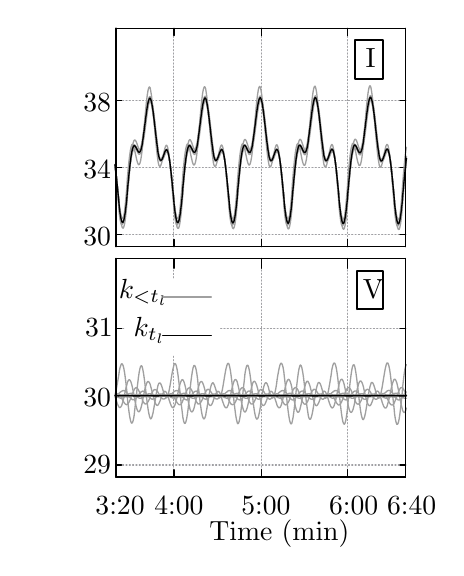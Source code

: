 
\definecolor{ca0a0a4}{RGB}{160,160,164}
\definecolor{cffffff}{RGB}{255,255,255}
\definecolor{ca0a0a0}{RGB}{160,160,160}


\def \globalscale {1.0}
\begin{tikzpicture}[y=0.86pt, x=0.67pt, yscale=-\globalscale, xscale=\globalscale, inner sep=0pt, outer sep=0pt]
\begin{scope}[draw=black,line join=bevel,line cap=rect,even odd rule,line width=0.800pt]
  \begin{scope}[cm={{1.0,0.0,0.0,1.0,(0.0,0.0)}},draw=black,line join=bevel,line cap=rect,line width=0.800pt]
  \end{scope}
  \begin{scope}[cm={{1.008,0.0,0.0,1.008,(0.0,0.0)}},draw=black,line join=bevel,line cap=rect,line width=0.800pt]
  \end{scope}
  \begin{scope}[cm={{1.008,0.0,0.0,1.008,(0.0,0.0)}},draw=ca0a0a4,dash pattern=on 0.40pt off 0.80pt,line join=round,line cap=round,line width=0.400pt]
    \path[draw] (32.5,95.5) -- (187.5,95.5);



  \end{scope}
  \begin{scope}[cm={{1.008,0.0,0.0,1.008,(0.0,0.0)}},draw=black,line join=round,line cap=round,line width=0.480pt]
    \path[draw] (32.5,95.5) -- (35.5,95.5);



    \path[draw] (187.5,95.5) -- (184.5,95.5);



  \end{scope}
  \begin{scope}[cm={{1.008,0.0,0.0,1.008,(0.0,0.0)}},draw=black,line join=bevel,line cap=rect,line width=0.800pt]
  \end{scope}
  \begin{scope}[cm={{1.008,0.0,0.0,1.008,(15.125,100.833)}},draw=black,line join=bevel,line cap=rect,line width=0.800pt]
  \end{scope}
  \begin{scope}[cm={{1.008,0.0,0.0,1.008,(15.125,100.833)}},draw=black,line join=bevel,line cap=rect,line width=0.800pt]
  \end{scope}
  \begin{scope}[cm={{1.008,0.0,0.0,1.008,(15.125,100.833)}},draw=black,line join=bevel,line cap=rect,line width=0.800pt]
  \end{scope}
  \begin{scope}[cm={{1.008,0.0,0.0,1.008,(15.125,100.833)}},draw=black,line join=bevel,line cap=rect,line width=0.800pt]
  \end{scope}
  \begin{scope}[cm={{1.008,0.0,0.0,1.008,(15.125,100.833)}},draw=black,line join=bevel,line cap=rect,line width=0.800pt]
  \end{scope}
  \begin{scope}[cm={{1.008,0.0,0.0,1.008,(15.125,100.833)}},draw=black,line join=bevel,line cap=rect,line width=0.800pt]
    \path[fill=black] (0.0,0.0) node[above right] () {30};



  \end{scope}
  \begin{scope}[cm={{1.008,0.0,0.0,1.008,(15.125,100.833)}},draw=black,line join=bevel,line cap=rect,line width=0.800pt]
  \end{scope}
  \begin{scope}[cm={{1.008,0.0,0.0,1.008,(0.0,0.0)}},draw=black,line join=bevel,line cap=rect,line width=0.800pt]
  \end{scope}
  \begin{scope}[cm={{1.008,0.0,0.0,1.008,(0.0,0.0)}},draw=ca0a0a4,dash pattern=on 0.40pt off 0.80pt,line join=round,line cap=round,line width=0.400pt]
    \path[draw] (32.5,67.5) -- (187.5,67.5);



  \end{scope}
  \begin{scope}[cm={{1.008,0.0,0.0,1.008,(0.0,0.0)}},draw=black,line join=round,line cap=round,line width=0.480pt]
    \path[draw] (32.5,67.5) -- (35.5,67.5);



    \path[draw] (187.5,67.5) -- (184.5,67.5);



  \end{scope}
  \begin{scope}[cm={{1.008,0.0,0.0,1.008,(0.0,0.0)}},draw=black,line join=bevel,line cap=rect,line width=0.800pt]
  \end{scope}
  \begin{scope}[cm={{1.008,0.0,0.0,1.008,(15.125,72.6)}},draw=black,line join=bevel,line cap=rect,line width=0.800pt]
  \end{scope}
  \begin{scope}[cm={{1.008,0.0,0.0,1.008,(15.125,72.6)}},draw=black,line join=bevel,line cap=rect,line width=0.800pt]
  \end{scope}
  \begin{scope}[cm={{1.008,0.0,0.0,1.008,(15.125,72.6)}},draw=black,line join=bevel,line cap=rect,line width=0.800pt]
  \end{scope}
  \begin{scope}[cm={{1.008,0.0,0.0,1.008,(15.125,72.6)}},draw=black,line join=bevel,line cap=rect,line width=0.800pt]
  \end{scope}
  \begin{scope}[cm={{1.008,0.0,0.0,1.008,(15.125,72.6)}},draw=black,line join=bevel,line cap=rect,line width=0.800pt]
  \end{scope}
  \begin{scope}[cm={{1.008,0.0,0.0,1.008,(15.125,72.6)}},draw=black,line join=bevel,line cap=rect,line width=0.800pt]
    \path[fill=black] (0.0,0.0) node[above right] () {34};



  \end{scope}
  \begin{scope}[cm={{1.008,0.0,0.0,1.008,(15.125,72.6)}},draw=black,line join=bevel,line cap=rect,line width=0.800pt]
  \end{scope}
  \begin{scope}[cm={{1.008,0.0,0.0,1.008,(0.0,0.0)}},draw=black,line join=bevel,line cap=rect,line width=0.800pt]
  \end{scope}
  \begin{scope}[cm={{1.008,0.0,0.0,1.008,(0.0,0.0)}},draw=ca0a0a4,dash pattern=on 0.40pt off 0.80pt,line join=round,line cap=round,line width=0.400pt]
    \path[draw] (32.5,39.5) -- (187.5,39.5);



  \end{scope}
  \begin{scope}[cm={{1.008,0.0,0.0,1.008,(0.0,0.0)}},draw=black,line join=round,line cap=round,line width=0.480pt]
    \path[draw] (32.5,39.5) -- (35.5,39.5);



    \path[draw] (187.5,39.5) -- (184.5,39.5);



  \end{scope}
  \begin{scope}[cm={{1.008,0.0,0.0,1.008,(0.0,0.0)}},draw=black,line join=bevel,line cap=rect,line width=0.800pt]
  \end{scope}
  \begin{scope}[cm={{1.008,0.0,0.0,1.008,(15.125,44.367)}},draw=black,line join=bevel,line cap=rect,line width=0.800pt]
  \end{scope}
  \begin{scope}[cm={{1.008,0.0,0.0,1.008,(15.125,44.367)}},draw=black,line join=bevel,line cap=rect,line width=0.800pt]
  \end{scope}
  \begin{scope}[cm={{1.008,0.0,0.0,1.008,(15.125,44.367)}},draw=black,line join=bevel,line cap=rect,line width=0.800pt]
  \end{scope}
  \begin{scope}[cm={{1.008,0.0,0.0,1.008,(15.125,44.367)}},draw=black,line join=bevel,line cap=rect,line width=0.800pt]
  \end{scope}
  \begin{scope}[cm={{1.008,0.0,0.0,1.008,(15.125,44.367)}},draw=black,line join=bevel,line cap=rect,line width=0.800pt]
  \end{scope}
  \begin{scope}[cm={{1.008,0.0,0.0,1.008,(15.125,44.367)}},draw=black,line join=bevel,line cap=rect,line width=0.800pt]
    \path[fill=black] (0.0,0.0) node[above right] () {38};



  \end{scope}
  \begin{scope}[cm={{1.008,0.0,0.0,1.008,(15.125,44.367)}},draw=black,line join=bevel,line cap=rect,line width=0.800pt]
  \end{scope}
  \begin{scope}[cm={{1.008,0.0,0.0,1.008,(0.0,0.0)}},draw=black,line join=bevel,line cap=rect,line width=0.800pt]
  \end{scope}
  \begin{scope}[cm={{1.008,0.0,0.0,1.008,(0.0,0.0)}},draw=ca0a0a4,dash pattern=on 0.40pt off 0.80pt,line join=round,line cap=round,line width=0.400pt]
    \path[draw] (32.5,100.5) -- (32.5,9.5);



  \end{scope}
  \begin{scope}[cm={{1.008,0.0,0.0,1.008,(0.0,0.0)}},draw=black,line join=round,line cap=round,line width=0.480pt]
    \path[draw] (32.5,100.5) -- (32.5,97.5);



    \path[draw] (32.5,9.5) -- (32.5,12.5);



  \end{scope}
  \begin{scope}[cm={{1.008,0.0,0.0,1.008,(0.0,0.0)}},draw=black,line join=bevel,line cap=rect,line width=0.800pt]
  \end{scope}
  \begin{scope}[cm={{1.008,0.0,0.0,1.008,(32.267,117.975)}},draw=black,line join=bevel,line cap=rect,line width=0.800pt]
  \end{scope}
  \begin{scope}[cm={{1.008,0.0,0.0,1.008,(32.267,117.975)}},draw=black,line join=bevel,line cap=rect,line width=0.800pt]
  \end{scope}
  \begin{scope}[cm={{1.008,0.0,0.0,1.008,(32.267,117.975)}},draw=black,line join=bevel,line cap=rect,line width=0.800pt]
  \end{scope}
  \begin{scope}[cm={{1.008,0.0,0.0,1.008,(32.267,117.975)}},draw=black,line join=bevel,line cap=rect,line width=0.800pt]
  \end{scope}
  \begin{scope}[cm={{1.008,0.0,0.0,1.008,(32.267,117.975)}},draw=black,line join=bevel,line cap=rect,line width=0.800pt]
  \end{scope}
  \begin{scope}[cm={{1.008,0.0,0.0,1.008,(32.267,117.975)}},draw=black,line join=bevel,line cap=rect,line width=0.800pt]
  \end{scope}
  \begin{scope}[cm={{1.008,0.0,0.0,1.008,(0.0,0.0)}},draw=black,line join=bevel,line cap=rect,line width=0.800pt]
  \end{scope}
  \begin{scope}[cm={{1.008,0.0,0.0,1.008,(0.0,0.0)}},draw=ca0a0a4,dash pattern=on 0.40pt off 0.80pt,line join=round,line cap=round,line width=0.400pt]
    \path[draw] (63.5,100.5) -- (63.5,9.5);



  \end{scope}
  \begin{scope}[cm={{1.008,0.0,0.0,1.008,(0.0,0.0)}},draw=black,line join=round,line cap=round,line width=0.480pt]
    \path[draw] (63.5,100.5) -- (63.5,97.5);



    \path[draw] (63.5,9.5) -- (63.5,12.5);



  \end{scope}
  \begin{scope}[cm={{1.008,0.0,0.0,1.008,(0.0,0.0)}},draw=black,line join=bevel,line cap=rect,line width=0.800pt]
  \end{scope}
  \begin{scope}[cm={{1.008,0.0,0.0,1.008,(63.525,117.975)}},draw=black,line join=bevel,line cap=rect,line width=0.800pt]
  \end{scope}
  \begin{scope}[cm={{1.008,0.0,0.0,1.008,(63.525,117.975)}},draw=black,line join=bevel,line cap=rect,line width=0.800pt]
  \end{scope}
  \begin{scope}[cm={{1.008,0.0,0.0,1.008,(63.525,117.975)}},draw=black,line join=bevel,line cap=rect,line width=0.800pt]
  \end{scope}
  \begin{scope}[cm={{1.008,0.0,0.0,1.008,(63.525,117.975)}},draw=black,line join=bevel,line cap=rect,line width=0.800pt]
  \end{scope}
  \begin{scope}[cm={{1.008,0.0,0.0,1.008,(63.525,117.975)}},draw=black,line join=bevel,line cap=rect,line width=0.800pt]
  \end{scope}
  \begin{scope}[cm={{1.008,0.0,0.0,1.008,(63.525,117.975)}},draw=black,line join=bevel,line cap=rect,line width=0.800pt]
  \end{scope}
  \begin{scope}[cm={{1.008,0.0,0.0,1.008,(0.0,0.0)}},draw=black,line join=bevel,line cap=rect,line width=0.800pt]
  \end{scope}
  \begin{scope}[cm={{1.008,0.0,0.0,1.008,(0.0,0.0)}},draw=ca0a0a4,dash pattern=on 0.40pt off 0.80pt,line join=round,line cap=round,line width=0.400pt]
    \path[draw] (110.5,100.5) -- (110.5,9.5);



  \end{scope}
  \begin{scope}[cm={{1.008,0.0,0.0,1.008,(0.0,0.0)}},draw=black,line join=round,line cap=round,line width=0.480pt]
    \path[draw] (110.5,100.5) -- (110.5,97.5);



    \path[draw] (110.5,9.5) -- (110.5,12.5);



  \end{scope}
  \begin{scope}[cm={{1.008,0.0,0.0,1.008,(0.0,0.0)}},draw=black,line join=bevel,line cap=rect,line width=0.800pt]
  \end{scope}
  \begin{scope}[cm={{1.008,0.0,0.0,1.008,(110.917,117.975)}},draw=black,line join=bevel,line cap=rect,line width=0.800pt]
  \end{scope}
  \begin{scope}[cm={{1.008,0.0,0.0,1.008,(110.917,117.975)}},draw=black,line join=bevel,line cap=rect,line width=0.800pt]
  \end{scope}
  \begin{scope}[cm={{1.008,0.0,0.0,1.008,(110.917,117.975)}},draw=black,line join=bevel,line cap=rect,line width=0.800pt]
  \end{scope}
  \begin{scope}[cm={{1.008,0.0,0.0,1.008,(110.917,117.975)}},draw=black,line join=bevel,line cap=rect,line width=0.800pt]
  \end{scope}
  \begin{scope}[cm={{1.008,0.0,0.0,1.008,(110.917,117.975)}},draw=black,line join=bevel,line cap=rect,line width=0.800pt]
  \end{scope}
  \begin{scope}[cm={{1.008,0.0,0.0,1.008,(110.917,117.975)}},draw=black,line join=bevel,line cap=rect,line width=0.800pt]
  \end{scope}
  \begin{scope}[cm={{1.008,0.0,0.0,1.008,(0.0,0.0)}},draw=black,line join=bevel,line cap=rect,line width=0.800pt]
  \end{scope}
  \begin{scope}[cm={{1.008,0.0,0.0,1.008,(0.0,0.0)}},draw=ca0a0a4,dash pattern=on 0.40pt off 0.80pt,line join=round,line cap=round,line width=0.400pt]
    \path[draw] (156.5,100.5) -- (156.5,9.5);



  \end{scope}
  \begin{scope}[cm={{1.008,0.0,0.0,1.008,(0.0,0.0)}},draw=black,line join=round,line cap=round,line width=0.480pt]
    \path[draw] (156.5,100.5) -- (156.5,97.5);



    \path[draw] (156.5,9.5) -- (156.5,12.5);



  \end{scope}
  \begin{scope}[cm={{1.008,0.0,0.0,1.008,(0.0,0.0)}},draw=black,line join=bevel,line cap=rect,line width=0.800pt]
  \end{scope}
  \begin{scope}[cm={{1.008,0.0,0.0,1.008,(158.308,117.975)}},draw=black,line join=bevel,line cap=rect,line width=0.800pt]
  \end{scope}
  \begin{scope}[cm={{1.008,0.0,0.0,1.008,(158.308,117.975)}},draw=black,line join=bevel,line cap=rect,line width=0.800pt]
  \end{scope}
  \begin{scope}[cm={{1.008,0.0,0.0,1.008,(158.308,117.975)}},draw=black,line join=bevel,line cap=rect,line width=0.800pt]
  \end{scope}
  \begin{scope}[cm={{1.008,0.0,0.0,1.008,(158.308,117.975)}},draw=black,line join=bevel,line cap=rect,line width=0.800pt]
  \end{scope}
  \begin{scope}[cm={{1.008,0.0,0.0,1.008,(158.308,117.975)}},draw=black,line join=bevel,line cap=rect,line width=0.800pt]
  \end{scope}
  \begin{scope}[cm={{1.008,0.0,0.0,1.008,(158.308,117.975)}},draw=black,line join=bevel,line cap=rect,line width=0.800pt]
  \end{scope}
  \begin{scope}[cm={{1.008,0.0,0.0,1.008,(0.0,0.0)}},draw=black,line join=bevel,line cap=rect,line width=0.800pt]
  \end{scope}
  \begin{scope}[cm={{1.008,0.0,0.0,1.008,(0.0,0.0)}},draw=ca0a0a4,dash pattern=on 0.40pt off 0.80pt,line join=round,line cap=round,line width=0.400pt]
    \path[draw] (187.5,100.5) -- (187.5,9.5);



  \end{scope}
  \begin{scope}[cm={{1.008,0.0,0.0,1.008,(0.0,0.0)}},draw=black,line join=round,line cap=round,line width=0.480pt]
    \path[draw] (187.5,100.5) -- (187.5,97.5);



    \path[draw] (187.5,9.5) -- (187.5,12.5);



  \end{scope}
  \begin{scope}[cm={{1.008,0.0,0.0,1.008,(0.0,0.0)}},draw=black,line join=bevel,line cap=rect,line width=0.800pt]
  \end{scope}
  \begin{scope}[cm={{1.008,0.0,0.0,1.008,(189.567,117.975)}},draw=black,line join=bevel,line cap=rect,line width=0.800pt]
  \end{scope}
  \begin{scope}[cm={{1.008,0.0,0.0,1.008,(189.567,117.975)}},draw=black,line join=bevel,line cap=rect,line width=0.800pt]
  \end{scope}
  \begin{scope}[cm={{1.008,0.0,0.0,1.008,(189.567,117.975)}},draw=black,line join=bevel,line cap=rect,line width=0.800pt]
  \end{scope}
  \begin{scope}[cm={{1.008,0.0,0.0,1.008,(189.567,117.975)}},draw=black,line join=bevel,line cap=rect,line width=0.800pt]
  \end{scope}
  \begin{scope}[cm={{1.008,0.0,0.0,1.008,(189.567,117.975)}},draw=black,line join=bevel,line cap=rect,line width=0.800pt]
  \end{scope}
  \begin{scope}[cm={{1.008,0.0,0.0,1.008,(189.567,117.975)}},draw=black,line join=bevel,line cap=rect,line width=0.800pt]
  \end{scope}
  \begin{scope}[cm={{1.008,0.0,0.0,1.008,(0.0,0.0)}},draw=black,line join=bevel,line cap=rect,line width=0.800pt]
  \end{scope}
  \begin{scope}[cm={{1.008,0.0,0.0,1.008,(0.0,0.0)}},draw=black,line join=round,line cap=round,line width=0.480pt]
    \path[draw] (32.5,9.5) -- (32.5,100.5) -- (187.5,100.5) -- (187.5,9.5) -- (32.5,9.5);



  \end{scope}
  \begin{scope}[cm={{1.008,0.0,0.0,1.008,(0.0,0.0)}},draw=black,line join=bevel,line cap=rect,line width=0.800pt]
  \end{scope}
  \begin{scope}[cm={{1.008,0.0,0.0,1.008,(0.0,0.0)}},draw=black,line join=bevel,line cap=rect,line width=0.800pt]
  \end{scope}
  \begin{scope}[cm={{1.008,0.0,0.0,1.008,(0.0,0.0)}},fill=cffffff]
    \path[fill,rounded corners=0.0cm] (158.0,15.0) rectangle (176.0,31.0);



  \end{scope}
  \begin{scope}[cm={{1.008,0.0,0.0,1.008,(0.0,0.0)}},draw=black,line join=bevel,line cap=rect,line width=0.800pt]
  \end{scope}
  \begin{scope}[cm={{1.008,0.0,0.0,1.008,(0.0,0.0)}},draw=black,line join=bevel,line cap=rect,line width=0.800pt]
  \end{scope}
  \begin{scope}[cm={{1.008,0.0,0.0,1.008,(0.0,0.0)}},draw=black,line join=round,line cap=round,line width=0.800pt]
    \path[draw] (160.5,30.5) -- (160.5,14.5) -- (175.5,14.5) -- (175.5,30.5) -- (160.5,30.5);



  \end{scope}
  \begin{scope}[cm={{1.008,0.0,0.0,1.008,(0.0,0.0)}},draw=black,line join=bevel,line cap=rect,line width=0.800pt]
  \end{scope}
  \begin{scope}[cm={{1.008,0.0,0.0,1.008,(165.367,27.225)}},draw=black,line join=bevel,line cap=rect,line width=0.800pt]
  \end{scope}
  \begin{scope}[cm={{1.008,0.0,0.0,1.008,(165.367,27.225)}},draw=black,line join=bevel,line cap=rect,line width=0.800pt]
  \end{scope}
  \begin{scope}[cm={{1.008,0.0,0.0,1.008,(165.367,27.225)}},draw=black,line join=bevel,line cap=rect,line width=0.800pt]
  \end{scope}
  \begin{scope}[cm={{1.008,0.0,0.0,1.008,(165.367,27.225)}},draw=black,line join=bevel,line cap=rect,line width=0.800pt]
  \end{scope}
  \begin{scope}[cm={{1.008,0.0,0.0,1.008,(165.367,27.225)}},draw=black,line join=bevel,line cap=rect,line width=0.800pt]
  \end{scope}
  \begin{scope}[cm={{1.008,0.0,0.0,1.008,(167.367,26.225)}},draw=black,line join=bevel,line cap=rect,line width=0.800pt]
    \path[fill=black] (0.0,0.0) node[above right] () {I};



  \end{scope}
  \begin{scope}[cm={{1.008,0.0,0.0,1.008,(165.367,27.225)}},draw=black,line join=bevel,line cap=rect,line width=0.800pt]
  \end{scope}
  \begin{scope}[cm={{0.0,-1.008,1.008,0.0,(5.042,136.125)}},draw=black,line join=bevel,line cap=rect,line width=0.800pt]
  \end{scope}
  \begin{scope}[cm={{0.0,-1.008,1.008,0.0,(5.042,136.125)}},draw=black,line join=bevel,line cap=rect,line width=0.800pt]
  \end{scope}
  \begin{scope}[cm={{0.0,-1.008,1.008,0.0,(5.042,136.125)}},draw=black,line join=bevel,line cap=rect,line width=0.800pt]
  \end{scope}
  \begin{scope}[cm={{0.0,-1.008,1.008,0.0,(5.042,136.125)}},draw=black,line join=bevel,line cap=rect,line width=0.800pt]
  \end{scope}
  \begin{scope}[cm={{0.0,-1.008,1.008,0.0,(5.042,136.125)}},draw=black,line join=bevel,line cap=rect,line width=0.800pt]
  \end{scope}
  \begin{scope}[cm={{0.0,-1.008,1.008,0.0,(5.042,136.125)}},draw=black,line join=bevel,line cap=rect,line width=0.800pt]
    \path[fill=black] (0.0,0.0) node[above right] () {}; % Power (W)



  \end{scope}
  \begin{scope}[cm={{0.0,-1.008,1.008,0.0,(5.042,136.125)}},draw=black,line join=bevel,line cap=rect,line width=0.800pt]
  \end{scope}
  \begin{scope}[cm={{1.008,0.0,0.0,1.008,(0.0,0.0)}},draw=black,line join=bevel,line cap=rect,line width=0.800pt]
  \end{scope}
  \begin{scope}[cm={{1.008,0.0,0.0,1.008,(0.0,0.0)}},draw=black,line join=bevel,line cap=rect,line width=0.800pt]
  \end{scope}
  \begin{scope}[cm={{1.008,0.0,0.0,1.008,(0.0,0.0)}},draw=black,line join=bevel,line cap=rect,line width=0.800pt]
  \end{scope}
  \begin{scope}[cm={{1.008,0.0,0.0,1.008,(0.0,0.0)}},draw=ca0a0a0,line join=round,line cap=round,line width=0.480pt]
    \path[draw] (32.0,66.7) -- (32.0,66.7) -- (32.4,70.1) -- (32.8,73.7) -- (33.2,77.4) -- (33.6,80.9) -- (34.0,84.2) -- (34.3,87.0) -- (34.7,89.2) -- (35.1,90.7) -- (35.5,91.3) -- (35.9,91.1) -- (36.3,90.1) -- (36.7,88.3) -- (37.1,85.8) -- (37.5,82.8) -- (37.9,79.4) -- (38.3,75.7) -- (38.6,72.0) -- (39.0,68.5) -- (39.4,65.3) -- (39.8,62.6) -- (40.2,60.4) -- (40.6,58.9) -- (41.0,58.0) -- (41.4,57.8) -- (41.8,58.2) -- (42.2,59.1) -- (42.5,60.3) -- (42.9,61.8) -- (43.3,63.2) -- (43.7,64.6) -- (44.1,65.6) -- (44.5,66.3) -- (44.9,66.3) -- (45.3,65.8) -- (45.7,64.6) -- (46.1,62.7) -- (46.5,60.3) -- (46.8,57.3) -- (47.2,54.0) -- (47.6,50.4) -- (48.0,46.8) -- (48.4,43.4) -- (48.8,40.2) -- (49.2,37.6) -- (49.6,35.6) -- (50.0,34.4) -- (50.4,33.9) -- (50.8,34.3) -- (51.1,35.6) -- (51.5,37.5) -- (51.9,40.2) -- (52.3,43.3) -- (52.7,46.8) -- (53.1,50.4) -- (53.5,54.1) -- (53.9,57.5) -- (54.3,60.5) -- (54.7,63.1) -- (55.0,65.0) -- (55.4,66.4) -- (55.8,67.0) -- (56.2,67.0) -- (56.6,66.4) -- (57.0,65.4) -- (57.4,64.0) -- (57.8,62.5) -- (58.2,61.0) -- (58.6,59.7) -- (59.0,58.7) -- (59.4,58.2) -- (59.7,58.3) -- (60.1,59.0) -- (60.5,60.4) -- (60.9,62.5) -- (61.3,65.2) -- (61.7,68.3) -- (62.1,71.8) -- (62.5,75.5) -- (62.9,79.1) -- (63.3,82.6) -- (63.6,85.7) -- (64.0,88.2) -- (64.4,90.1) -- (64.8,91.2) -- (65.2,91.5) -- (65.6,90.9) -- (66.0,89.5) -- (66.4,87.3) -- (66.8,84.5) -- (67.2,81.2) -- (67.6,77.6) -- (68.0,73.9) -- (68.3,70.3) -- (68.7,66.9) -- (69.1,63.8) -- (69.5,61.4) -- (69.9,59.5) -- (70.3,58.3) -- (70.7,57.7) -- (71.1,57.8) -- (71.5,58.5) -- (71.9,59.6) -- (72.2,61.0) -- (72.6,62.5) -- (73.0,63.9) -- (73.4,65.2) -- (73.8,66.1) -- (74.2,66.5) -- (74.6,66.3) -- (75.0,65.4) -- (75.4,63.9) -- (75.8,61.7) -- (76.2,59.0) -- (76.5,55.8) -- (76.9,52.3) -- (77.3,48.7) -- (77.7,45.1) -- (78.1,41.7) -- (78.5,38.8) -- (78.9,36.4) -- (79.3,34.8) -- (79.7,33.9) -- (80.1,33.9) -- (80.5,34.7) -- (80.8,36.3) -- (81.2,38.6) -- (81.6,41.6) -- (82.0,44.9) -- (82.4,48.5) -- (82.8,52.2) -- (83.2,55.8) -- (83.6,59.1) -- (84.0,61.9) -- (84.4,64.2) -- (84.7,65.9) -- (85.1,66.8) -- (85.5,67.1) -- (85.9,66.8) -- (86.3,66.0) -- (86.7,64.8) -- (87.1,63.3) -- (87.5,61.7) -- (87.9,60.3) -- (88.3,59.1) -- (88.7,58.3) -- (89.0,58.1) -- (89.4,58.5) -- (89.8,59.5) -- (90.2,61.3) -- (90.6,63.6) -- (91.0,66.6) -- (91.4,69.9) -- (91.8,73.5) -- (92.2,77.3) -- (92.6,80.9) -- (93.0,84.2) -- (93.3,87.1) -- (93.7,89.3) -- (94.1,90.9) -- (94.5,91.6) -- (94.9,91.4) -- (95.3,90.4) -- (95.7,88.6) -- (96.1,86.1) -- (96.5,83.0) -- (96.9,79.6) -- (97.3,75.9) -- (97.6,72.1) -- (98.0,68.5) -- (98.4,65.3) -- (98.8,62.5) -- (99.2,60.3) -- (99.6,58.7) -- (100.0,57.8) -- (100.4,57.6) -- (100.8,58.0) -- (101.2,58.9) -- (101.5,60.2) -- (101.9,61.7) -- (102.3,63.2) -- (102.7,64.6) -- (103.1,65.7) -- (103.5,66.4) -- (103.9,66.5) -- (104.3,66.0) -- (104.7,64.8) -- (105.1,63.0) -- (105.5,60.5) -- (105.8,57.5) -- (106.2,54.1) -- (106.6,50.5) -- (107.0,46.9) -- (107.4,43.4) -- (107.8,40.2) -- (108.2,37.5) -- (108.6,35.4) -- (109.0,34.1) -- (109.4,33.7) -- (109.8,34.1) -- (110.1,35.3) -- (110.5,37.3) -- (110.9,39.9) -- (111.3,43.1) -- (111.7,46.6) -- (112.1,50.3) -- (112.5,54.0) -- (112.9,57.5) -- (113.3,60.6) -- (113.7,63.2) -- (114.1,65.2) -- (114.4,66.5) -- (114.8,67.2) -- (115.2,67.2) -- (115.6,66.6) -- (116.0,65.5) -- (116.4,64.1) -- (116.8,62.5) -- (117.2,61.0) -- (117.6,59.6) -- (118.0,58.6) -- (118.4,58.0) -- (118.7,58.1) -- (119.1,58.8) -- (119.5,60.2) -- (119.9,62.2) -- (120.3,64.9) -- (120.7,68.1) -- (121.1,71.6) -- (121.5,75.3) -- (121.9,79.0) -- (122.3,82.6) -- (122.6,85.7) -- (123.0,88.4) -- (123.4,90.3) -- (123.8,91.4) -- (124.2,91.7) -- (124.6,91.2) -- (125.0,89.8) -- (125.4,87.6) -- (125.8,84.8) -- (126.2,81.5) -- (126.6,77.8) -- (126.9,74.1) -- (127.3,70.3) -- (127.7,66.9) -- (128.1,63.8) -- (128.5,61.2) -- (128.9,59.3) -- (129.3,58.1) -- (129.7,57.5) -- (130.1,57.7) -- (130.5,58.3) -- (130.9,59.4) -- (131.2,60.9) -- (131.6,62.4) -- (132.0,64.0) -- (132.4,65.3) -- (132.8,66.2) -- (133.2,66.6) -- (133.6,66.5) -- (134.0,65.6) -- (134.4,64.1) -- (134.8,62.0) -- (135.2,59.2) -- (135.5,56.0) -- (135.9,52.5) -- (136.3,48.8) -- (136.7,45.1) -- (137.1,41.7) -- (137.5,38.7) -- (137.9,36.3) -- (138.3,34.6) -- (138.7,33.7) -- (139.1,33.6) -- (139.4,34.4) -- (139.8,36.0) -- (140.2,38.4) -- (140.6,41.3) -- (141.0,44.7) -- (141.4,48.4) -- (141.8,52.1) -- (142.2,55.7) -- (142.6,59.1) -- (143.0,62.0) -- (143.4,64.3) -- (143.7,66.0) -- (144.1,67.0) -- (144.5,67.3) -- (144.9,67.0) -- (145.3,66.2) -- (145.7,64.9) -- (146.1,63.4) -- (146.5,61.8) -- (146.9,60.3) -- (147.3,59.0) -- (147.7,58.2) -- (148.0,57.9) -- (148.4,58.2) -- (148.8,59.3) -- (149.2,61.0) -- (149.6,63.4) -- (150.0,66.3) -- (150.4,69.7) -- (150.8,73.4) -- (151.2,77.1) -- (151.6,80.8) -- (151.9,84.2) -- (152.3,87.2) -- (152.7,89.5) -- (153.1,91.1) -- (153.5,91.8) -- (153.9,91.7) -- (154.3,90.7) -- (154.7,88.9) -- (155.1,86.4) -- (155.5,83.3) -- (155.9,79.8) -- (156.3,76.0) -- (156.6,72.2) -- (157.0,68.6) -- (157.4,65.3) -- (157.8,62.4) -- (158.2,60.1) -- (158.6,58.5) -- (159.0,57.6) -- (159.4,57.4) -- (159.8,57.8) -- (160.2,58.8) -- (160.5,60.1) -- (160.9,61.6) -- (161.3,63.2) -- (161.7,64.7) -- (162.1,65.8) -- (162.5,66.6) -- (162.9,66.7) -- (163.3,66.3) -- (163.7,65.1) -- (164.1,63.3) -- (164.5,60.8) -- (164.9,57.8) -- (165.2,54.4) -- (165.6,50.7) -- (166.0,47.0) -- (166.4,43.4) -- (166.8,40.2) -- (167.2,37.4) -- (167.6,35.3) -- (168.0,33.9) -- (168.4,33.4) -- (168.8,33.8) -- (169.1,35.0) -- (169.5,37.0) -- (169.9,39.6) -- (170.3,42.8) -- (170.7,46.4) -- (171.1,50.2) -- (171.5,53.9) -- (171.9,57.5) -- (172.3,60.6) -- (172.7,63.3) -- (173.1,65.3) -- (173.4,66.7) -- (173.8,67.4) -- (174.2,67.3) -- (174.6,66.7) -- (175.0,65.6) -- (175.4,64.2) -- (175.8,62.6) -- (176.2,61.0) -- (176.6,59.6) -- (177.0,58.5) -- (177.4,57.9) -- (177.7,57.9) -- (178.1,58.5) -- (178.5,59.9) -- (178.9,62.0) -- (179.3,64.6) -- (179.7,67.8) -- (180.1,71.4) -- (180.5,75.2) -- (180.9,79.0) -- (181.3,82.6) -- (181.6,85.8) -- (182.0,88.5) -- (182.4,90.5) -- (182.8,91.7) -- (183.2,92.0) -- (183.6,91.5) -- (184.0,90.1) -- (184.4,87.9) -- (184.8,85.0) -- (185.2,81.7) -- (185.6,78.0) -- (185.9,74.2) -- (186.3,70.4) -- (186.7,66.9) -- (187.1,63.7) -- (187.5,61.1) -- (187.9,59.1);



  \end{scope}
  \begin{scope}[cm={{1.008,0.0,0.0,1.008,(0.0,0.0)}},draw=black,line join=bevel,line cap=rect,line width=0.800pt]
  \end{scope}
  \begin{scope}[cm={{1.008,0.0,0.0,1.008,(0.0,0.0)}},draw=black,line join=bevel,line cap=rect,line width=0.800pt]
  \end{scope}
  \begin{scope}[cm={{1.008,0.0,0.0,1.008,(0.0,0.0)}},draw=black,line join=bevel,line cap=rect,line width=0.800pt]
  \end{scope}
  \begin{scope}[cm={{1.008,0.0,0.0,1.008,(0.0,0.0)}},draw=black,line join=bevel,line cap=rect,line width=0.800pt]
  \end{scope}
  \begin{scope}[cm={{1.008,0.0,0.0,1.008,(0.0,0.0)}},draw=ca0a0a0,line join=round,line cap=round,line width=0.480pt]
    \path[draw] (32.0,66.3) -- (32.0,66.3) -- (32.4,69.0) -- (32.8,71.9) -- (33.2,75.1) -- (33.6,78.4) -- (34.0,81.7) -- (34.3,84.8) -- (34.7,87.6) -- (35.1,89.9) -- (35.5,91.6) -- (35.9,92.6) -- (36.3,92.8) -- (36.7,92.3) -- (37.1,91.0) -- (37.5,89.0) -- (37.9,86.4) -- (38.3,83.3) -- (38.6,79.9) -- (39.0,76.2) -- (39.4,72.5) -- (39.8,68.9) -- (40.2,65.6) -- (40.6,62.7) -- (41.0,60.2) -- (41.4,58.3) -- (41.8,57.0) -- (42.2,56.2) -- (42.5,56.0) -- (42.9,56.2) -- (43.3,56.7) -- (43.7,57.5) -- (44.1,58.4) -- (44.5,59.3) -- (44.9,60.0) -- (45.3,60.5) -- (45.7,60.6) -- (46.1,60.2) -- (46.5,59.4) -- (46.8,58.2) -- (47.2,56.5) -- (47.6,54.5) -- (48.0,52.2) -- (48.4,49.8) -- (48.8,47.3) -- (49.2,45.0) -- (49.6,42.9) -- (50.0,41.2) -- (50.4,39.9) -- (50.8,39.2) -- (51.1,39.1) -- (51.5,39.7) -- (51.9,40.8) -- (52.3,42.4) -- (52.7,44.5) -- (53.1,46.9) -- (53.5,49.6) -- (53.9,52.4) -- (54.3,55.1) -- (54.7,57.6) -- (55.0,59.9) -- (55.4,61.8) -- (55.8,63.2) -- (56.2,64.2) -- (56.6,64.7) -- (57.0,64.7) -- (57.4,64.4) -- (57.8,63.8) -- (58.2,63.1) -- (58.6,62.3) -- (59.0,61.6) -- (59.4,61.1) -- (59.7,60.9) -- (60.1,61.2) -- (60.5,62.0) -- (60.9,63.3) -- (61.3,65.2) -- (61.7,67.5) -- (62.1,70.3) -- (62.5,73.4) -- (62.9,76.7) -- (63.3,80.0) -- (63.6,83.3) -- (64.0,86.3) -- (64.4,88.8) -- (64.8,90.9) -- (65.2,92.3) -- (65.6,92.9) -- (66.0,92.8) -- (66.4,91.9) -- (66.8,90.2) -- (67.2,87.9) -- (67.6,85.0) -- (68.0,81.7) -- (68.3,78.1) -- (68.7,74.4) -- (69.1,70.7) -- (69.5,67.2) -- (69.9,64.1) -- (70.3,61.3) -- (70.7,59.1) -- (71.1,57.5) -- (71.5,56.4) -- (71.9,55.9) -- (72.2,55.9) -- (72.6,56.4) -- (73.0,57.1) -- (73.4,58.0) -- (73.8,58.9) -- (74.2,59.7) -- (74.6,60.3) -- (75.0,60.6) -- (75.4,60.5) -- (75.8,60.0) -- (76.2,59.0) -- (76.5,57.5) -- (76.9,55.6) -- (77.3,53.4) -- (77.7,51.0) -- (78.1,48.6) -- (78.5,46.1) -- (78.9,43.9) -- (79.3,41.9) -- (79.7,40.4) -- (80.1,39.4) -- (80.5,39.0) -- (80.8,39.2) -- (81.2,40.0) -- (81.6,41.4) -- (82.0,43.3) -- (82.4,45.6) -- (82.8,48.2) -- (83.2,50.9) -- (83.6,53.7) -- (84.0,56.4) -- (84.4,58.8) -- (84.7,60.9) -- (85.1,62.6) -- (85.5,63.8) -- (85.9,64.5) -- (86.3,64.8) -- (86.7,64.7) -- (87.1,64.2) -- (87.5,63.5) -- (87.9,62.7) -- (88.3,61.9) -- (88.7,61.3) -- (89.0,60.9) -- (89.4,61.0) -- (89.8,61.5) -- (90.2,62.5) -- (90.6,64.1) -- (91.0,66.2) -- (91.4,68.8) -- (91.8,71.7) -- (92.2,74.9) -- (92.6,78.3) -- (93.0,81.7) -- (93.3,84.8) -- (93.7,87.6) -- (94.1,90.0) -- (94.5,91.7) -- (94.9,92.8) -- (95.3,93.0) -- (95.7,92.5) -- (96.1,91.3) -- (96.5,89.3) -- (96.9,86.7) -- (97.3,83.5) -- (97.6,80.1) -- (98.0,76.4) -- (98.4,72.6) -- (98.8,69.0) -- (99.2,65.6) -- (99.6,62.6) -- (100.0,60.1) -- (100.4,58.2) -- (100.8,56.8) -- (101.2,56.0) -- (101.5,55.8) -- (101.9,56.0) -- (102.3,56.6) -- (102.7,57.5) -- (103.1,58.4) -- (103.5,59.3) -- (103.9,60.1) -- (104.3,60.6) -- (104.7,60.7) -- (105.1,60.4) -- (105.5,59.6) -- (105.8,58.4) -- (106.2,56.7) -- (106.6,54.6) -- (107.0,52.3) -- (107.4,49.9) -- (107.8,47.4) -- (108.2,45.0) -- (108.6,42.8) -- (109.0,41.1) -- (109.4,39.8) -- (109.8,39.1) -- (110.1,38.9) -- (110.5,39.4) -- (110.9,40.5) -- (111.3,42.2) -- (111.7,44.3) -- (112.1,46.8) -- (112.5,49.5) -- (112.9,52.3) -- (113.3,55.0) -- (113.7,57.6) -- (114.1,59.9) -- (114.4,61.8) -- (114.8,63.3) -- (115.2,64.3) -- (115.6,64.8) -- (116.0,64.8) -- (116.4,64.5) -- (116.8,63.9) -- (117.2,63.1) -- (117.6,62.3) -- (118.0,61.5) -- (118.4,61.0) -- (118.7,60.8) -- (119.1,61.1) -- (119.5,61.8) -- (119.9,63.1) -- (120.3,64.9) -- (120.7,67.3) -- (121.1,70.1) -- (121.5,73.2) -- (121.9,76.5) -- (122.3,79.9) -- (122.6,83.2) -- (123.0,86.3) -- (123.4,88.9) -- (123.8,91.0) -- (124.2,92.4) -- (124.6,93.1) -- (125.0,93.0) -- (125.4,92.1) -- (125.8,90.5) -- (126.2,88.2) -- (126.6,85.3) -- (126.9,81.9) -- (127.3,78.3) -- (127.7,74.5) -- (128.1,70.8) -- (128.5,67.3) -- (128.9,64.0) -- (129.3,61.3) -- (129.7,59.0) -- (130.1,57.4) -- (130.5,56.3) -- (130.9,55.8) -- (131.2,55.8) -- (131.6,56.2) -- (132.0,57.0) -- (132.4,57.9) -- (132.8,58.9) -- (133.2,59.8) -- (133.6,60.4) -- (134.0,60.8) -- (134.4,60.7) -- (134.8,60.1) -- (135.2,59.1) -- (135.5,57.7) -- (135.9,55.8) -- (136.3,53.6) -- (136.7,51.2) -- (137.1,48.6) -- (137.5,46.2) -- (137.9,43.9) -- (138.3,41.9) -- (138.7,40.3) -- (139.1,39.3) -- (139.4,38.8) -- (139.8,39.0) -- (140.2,39.8) -- (140.6,41.2) -- (141.0,43.1) -- (141.4,45.4) -- (141.8,48.0) -- (142.2,50.8) -- (142.6,53.6) -- (143.0,56.4) -- (143.4,58.8) -- (143.7,61.0) -- (144.1,62.7) -- (144.5,63.9) -- (144.9,64.7) -- (145.3,64.9) -- (145.7,64.8) -- (146.1,64.3) -- (146.5,63.5) -- (146.9,62.7) -- (147.3,61.9) -- (147.7,61.2) -- (148.0,60.8) -- (148.4,60.8) -- (148.8,61.3) -- (149.2,62.3) -- (149.6,63.8) -- (150.0,65.9) -- (150.4,68.5) -- (150.8,71.5) -- (151.2,74.8) -- (151.6,78.2) -- (151.9,81.6) -- (152.3,84.8) -- (152.7,87.7) -- (153.1,90.1) -- (153.5,91.9) -- (153.9,93.0) -- (154.3,93.3) -- (154.7,92.8) -- (155.1,91.6) -- (155.5,89.6) -- (155.9,86.9) -- (156.3,83.8) -- (156.6,80.3) -- (157.0,76.5) -- (157.4,72.7) -- (157.8,69.0) -- (158.2,65.6) -- (158.6,62.6) -- (159.0,60.0) -- (159.4,58.1) -- (159.8,56.7) -- (160.2,55.9) -- (160.5,55.7) -- (160.9,55.9) -- (161.3,56.5) -- (161.7,57.4) -- (162.1,58.4) -- (162.5,59.3) -- (162.9,60.1) -- (163.3,60.7) -- (163.7,60.8) -- (164.1,60.6) -- (164.5,59.8) -- (164.9,58.6) -- (165.2,56.9) -- (165.6,54.8) -- (166.0,52.5) -- (166.4,50.0) -- (166.8,47.4) -- (167.2,45.0) -- (167.6,42.8) -- (168.0,41.0) -- (168.4,39.7) -- (168.8,38.9) -- (169.1,38.7) -- (169.5,39.2) -- (169.9,40.3) -- (170.3,42.0) -- (170.7,44.1) -- (171.1,46.6) -- (171.5,49.3) -- (171.9,52.2) -- (172.3,55.0) -- (172.7,57.6) -- (173.1,60.0) -- (173.4,61.9) -- (173.8,63.4) -- (174.2,64.4) -- (174.6,64.9) -- (175.0,65.0) -- (175.4,64.6) -- (175.8,64.0) -- (176.2,63.1) -- (176.6,62.3) -- (177.0,61.5) -- (177.4,60.9) -- (177.7,60.7) -- (178.1,60.9) -- (178.5,61.6) -- (178.9,62.9) -- (179.3,64.7) -- (179.7,67.1) -- (180.1,69.9) -- (180.5,73.0) -- (180.9,76.4) -- (181.3,79.8) -- (181.6,83.2) -- (182.0,86.3) -- (182.4,89.0) -- (182.8,91.1) -- (183.2,92.6) -- (183.6,93.3) -- (184.0,93.3) -- (184.4,92.4) -- (184.8,90.8) -- (185.2,88.5) -- (185.6,85.5) -- (185.9,82.2) -- (186.3,78.5) -- (186.7,74.7) -- (187.1,70.9) -- (187.5,67.3) -- (187.9,63.9);



  \end{scope}
  \begin{scope}[cm={{1.008,0.0,0.0,1.008,(0.0,0.0)}},draw=black,line join=bevel,line cap=rect,line width=0.800pt]
  \end{scope}
  \begin{scope}[cm={{1.008,0.0,0.0,1.008,(0.0,0.0)}},draw=black,line join=bevel,line cap=rect,line width=0.800pt]
  \end{scope}
  \begin{scope}[cm={{1.008,0.0,0.0,1.008,(0.0,0.0)}},draw=black,line join=bevel,line cap=rect,line width=0.800pt]
  \end{scope}
  \begin{scope}[cm={{1.008,0.0,0.0,1.008,(0.0,0.0)}},draw=black,line join=bevel,line cap=rect,line width=0.800pt]
  \end{scope}
  \begin{scope}[cm={{1.008,0.0,0.0,1.008,(0.0,0.0)}},draw=ca0a0a0,line join=round,line cap=round,line width=0.480pt]
    \path[draw] (32.0,66.4) -- (32.0,66.4) -- (32.4,69.0) -- (32.8,71.8) -- (33.2,74.7) -- (33.6,77.6) -- (34.0,80.5) -- (34.3,83.0) -- (34.7,85.2) -- (35.1,87.0) -- (35.5,88.1) -- (35.9,88.7) -- (36.3,88.6) -- (36.7,87.8) -- (37.1,86.5) -- (37.5,84.7) -- (37.9,82.3) -- (38.3,79.7) -- (38.6,76.9) -- (39.0,74.0) -- (39.4,71.1) -- (39.8,68.4) -- (40.2,66.0) -- (40.6,63.9) -- (41.0,62.3) -- (41.4,61.0) -- (41.8,60.2) -- (42.2,59.7) -- (42.5,59.6) -- (42.9,59.7) -- (43.3,60.0) -- (43.7,60.3) -- (44.1,60.5) -- (44.5,60.6) -- (44.9,60.5) -- (45.3,60.0) -- (45.7,59.2) -- (46.1,58.1) -- (46.5,56.6) -- (46.8,54.7) -- (47.2,52.7) -- (47.6,50.4) -- (48.0,48.2) -- (48.4,45.9) -- (48.8,43.9) -- (49.2,42.1) -- (49.6,40.7) -- (50.0,39.7) -- (50.4,39.3) -- (50.8,39.4) -- (51.1,40.1) -- (51.5,41.3) -- (51.9,43.0) -- (52.3,45.1) -- (52.7,47.4) -- (53.1,50.0) -- (53.5,52.6) -- (53.9,55.1) -- (54.3,57.5) -- (54.7,59.6) -- (55.0,61.3) -- (55.4,62.6) -- (55.8,63.5) -- (56.2,63.9) -- (56.6,63.9) -- (57.0,63.6) -- (57.4,63.0) -- (57.8,62.3) -- (58.2,61.5) -- (58.6,60.7) -- (59.0,60.2) -- (59.4,60.0) -- (59.7,60.1) -- (60.1,60.6) -- (60.5,61.7) -- (60.9,63.2) -- (61.3,65.2) -- (61.7,67.6) -- (62.1,70.2) -- (62.5,73.1) -- (62.9,76.1) -- (63.3,79.0) -- (63.6,81.8) -- (64.0,84.2) -- (64.4,86.2) -- (64.8,87.7) -- (65.2,88.6) -- (65.6,88.8) -- (66.0,88.4) -- (66.4,87.4) -- (66.8,85.8) -- (67.2,83.7) -- (67.6,81.2) -- (68.0,78.4) -- (68.3,75.5) -- (68.7,72.6) -- (69.1,69.8) -- (69.5,67.2) -- (69.9,64.9) -- (70.3,63.0) -- (70.7,61.5) -- (71.1,60.5) -- (71.5,59.9) -- (71.9,59.6) -- (72.2,59.6) -- (72.6,59.8) -- (73.0,60.1) -- (73.4,60.4) -- (73.8,60.6) -- (74.2,60.6) -- (74.6,60.3) -- (75.0,59.7) -- (75.4,58.8) -- (75.8,57.4) -- (76.2,55.8) -- (76.5,53.8) -- (76.9,51.6) -- (77.3,49.3) -- (77.7,47.1) -- (78.1,44.9) -- (78.5,42.9) -- (78.9,41.3) -- (79.3,40.1) -- (79.7,39.4) -- (80.1,39.2) -- (80.5,39.6) -- (80.8,40.5) -- (81.2,42.0) -- (81.6,43.9) -- (82.0,46.1) -- (82.4,48.6) -- (82.8,51.2) -- (83.2,53.8) -- (83.6,56.3) -- (84.0,58.6) -- (84.4,60.5) -- (84.7,62.0) -- (85.1,63.1) -- (85.5,63.8) -- (85.9,64.0) -- (86.3,63.8) -- (86.7,63.4) -- (87.1,62.7) -- (87.5,61.9) -- (87.9,61.1) -- (88.3,60.4) -- (88.7,60.0) -- (89.0,59.9) -- (89.4,60.2) -- (89.8,61.0) -- (90.2,62.3) -- (90.6,64.0) -- (91.0,66.2) -- (91.4,68.8) -- (91.8,71.6) -- (92.2,74.6) -- (92.6,77.6) -- (93.0,80.4) -- (93.3,83.1) -- (93.7,85.3) -- (94.1,87.1) -- (94.5,88.3) -- (94.9,88.9) -- (95.3,88.8) -- (95.7,88.1) -- (96.1,86.7) -- (96.5,84.9) -- (96.9,82.5) -- (97.3,79.9) -- (97.6,77.0) -- (98.0,74.1) -- (98.4,71.2) -- (98.8,68.5) -- (99.2,66.0) -- (99.6,63.9) -- (100.0,62.2) -- (100.4,60.9) -- (100.8,60.1) -- (101.2,59.6) -- (101.5,59.5) -- (101.9,59.6) -- (102.3,59.9) -- (102.7,60.3) -- (103.1,60.5) -- (103.5,60.7) -- (103.9,60.6) -- (104.3,60.1) -- (104.7,59.4) -- (105.1,58.2) -- (105.5,56.7) -- (105.8,54.9) -- (106.2,52.8) -- (106.6,50.6) -- (107.0,48.2) -- (107.4,46.0) -- (107.8,43.8) -- (108.2,42.0) -- (108.6,40.6) -- (109.0,39.6) -- (109.4,39.1) -- (109.8,39.2) -- (110.1,39.9) -- (110.5,41.1) -- (110.9,42.8) -- (111.3,44.9) -- (111.7,47.3) -- (112.1,49.9) -- (112.5,52.5) -- (112.9,55.1) -- (113.3,57.5) -- (113.7,59.6) -- (114.1,61.4) -- (114.4,62.7) -- (114.8,63.6) -- (115.2,64.0) -- (115.6,64.0) -- (116.0,63.7) -- (116.4,63.1) -- (116.8,62.3) -- (117.2,61.5) -- (117.6,60.7) -- (118.0,60.1) -- (118.4,59.8) -- (118.7,59.9) -- (119.1,60.5) -- (119.5,61.5) -- (119.9,63.0) -- (120.3,65.0) -- (120.7,67.4) -- (121.1,70.1) -- (121.5,73.0) -- (121.9,76.0) -- (122.3,79.0) -- (122.6,81.8) -- (123.0,84.3) -- (123.4,86.3) -- (123.8,87.8) -- (124.2,88.7) -- (124.6,89.0) -- (125.0,88.6) -- (125.4,87.6) -- (125.8,86.0) -- (126.2,83.9) -- (126.6,81.3) -- (126.9,78.6) -- (127.3,75.6) -- (127.7,72.7) -- (128.1,69.8) -- (128.5,67.2) -- (128.9,64.9) -- (129.3,63.0) -- (129.7,61.5) -- (130.1,60.4) -- (130.5,59.8) -- (130.9,59.5) -- (131.2,59.5) -- (131.6,59.7) -- (132.0,60.1) -- (132.4,60.4) -- (132.8,60.7) -- (133.2,60.7) -- (133.6,60.5) -- (134.0,59.9) -- (134.4,58.9) -- (134.8,57.6) -- (135.2,55.9) -- (135.5,54.0) -- (135.9,51.8) -- (136.3,49.4) -- (136.7,47.1) -- (137.1,44.9) -- (137.5,42.9) -- (137.9,41.2) -- (138.3,40.0) -- (138.7,39.2) -- (139.1,39.0) -- (139.4,39.4) -- (139.8,40.3) -- (140.2,41.8) -- (140.6,43.7) -- (141.0,46.0) -- (141.4,48.5) -- (141.8,51.1) -- (142.2,53.8) -- (142.6,56.3) -- (143.0,58.6) -- (143.4,60.6) -- (143.7,62.1) -- (144.1,63.2) -- (144.5,63.9) -- (144.9,64.1) -- (145.3,64.0) -- (145.7,63.5) -- (146.1,62.7) -- (146.5,61.9) -- (146.9,61.1) -- (147.3,60.4) -- (147.7,59.9) -- (148.0,59.8) -- (148.4,60.1) -- (148.8,60.8) -- (149.2,62.1) -- (149.6,63.8) -- (150.0,66.0) -- (150.4,68.6) -- (150.8,71.4) -- (151.2,74.4) -- (151.6,77.5) -- (151.9,80.4) -- (152.3,83.1) -- (152.7,85.4) -- (153.1,87.2) -- (153.5,88.4) -- (153.9,89.1) -- (154.3,89.0) -- (154.7,88.3) -- (155.1,87.0) -- (155.5,85.1) -- (155.9,82.7) -- (156.3,80.1) -- (156.6,77.2) -- (157.0,74.2) -- (157.4,71.2) -- (157.8,68.5) -- (158.2,66.0) -- (158.6,63.8) -- (159.0,62.1) -- (159.4,60.8) -- (159.8,60.0) -- (160.2,59.5) -- (160.5,59.4) -- (160.9,59.6) -- (161.3,59.9) -- (161.7,60.3) -- (162.1,60.6) -- (162.5,60.8) -- (162.9,60.7) -- (163.3,60.3) -- (163.7,59.5) -- (164.1,58.4) -- (164.5,56.9) -- (164.9,55.0) -- (165.2,52.9) -- (165.6,50.7) -- (166.0,48.3) -- (166.4,46.0) -- (166.8,43.8) -- (167.2,42.0) -- (167.6,40.5) -- (168.0,39.5) -- (168.4,39.0) -- (168.8,39.0) -- (169.1,39.7) -- (169.5,40.9) -- (169.9,42.6) -- (170.3,44.7) -- (170.7,47.1) -- (171.1,49.7) -- (171.5,52.4) -- (171.9,55.0) -- (172.3,57.5) -- (172.7,59.6) -- (173.1,61.4) -- (173.4,62.8) -- (173.8,63.7) -- (174.2,64.1) -- (174.6,64.1) -- (175.0,63.8) -- (175.4,63.2) -- (175.8,62.3) -- (176.2,61.5) -- (176.6,60.7) -- (177.0,60.1) -- (177.4,59.7) -- (177.7,59.8) -- (178.1,60.3) -- (178.5,61.3) -- (178.9,62.8) -- (179.3,64.8) -- (179.7,67.2) -- (180.1,69.9) -- (180.5,72.9) -- (180.9,75.9) -- (181.3,78.9) -- (181.6,81.8) -- (182.0,84.3) -- (182.4,86.4) -- (182.8,88.0) -- (183.2,88.9) -- (183.6,89.2) -- (184.0,88.8) -- (184.4,87.8) -- (184.8,86.2) -- (185.2,84.1) -- (185.6,81.5) -- (185.9,78.7) -- (186.3,75.7) -- (186.7,72.7) -- (187.1,69.9) -- (187.5,67.2) -- (187.9,64.8);



  \end{scope}
  \begin{scope}[cm={{1.008,0.0,0.0,1.008,(0.0,0.0)}},draw=black,line join=bevel,line cap=rect,line width=0.800pt]
  \end{scope}
  \begin{scope}[cm={{1.008,0.0,0.0,1.008,(0.0,0.0)}},draw=black,line join=bevel,line cap=rect,line width=0.800pt]
  \end{scope}
  \begin{scope}[cm={{1.008,0.0,0.0,1.008,(0.0,0.0)}},draw=black,line join=bevel,line cap=rect,line width=0.800pt]
  \end{scope}
  \begin{scope}[cm={{1.008,0.0,0.0,1.008,(0.0,0.0)}},draw=black,line join=bevel,line cap=rect,line width=0.800pt]
  \end{scope}
  \begin{scope}[cm={{1.008,0.0,0.0,1.008,(0.0,0.0)}},draw=ca0a0a0,line join=round,line cap=round,line width=0.480pt]
    \path[draw] (32.0,66.4) -- (32.0,66.4) -- (32.4,69.3) -- (32.8,72.4) -- (33.2,75.6) -- (33.6,78.9) -- (34.0,82.0) -- (34.3,84.9) -- (34.7,87.3) -- (35.1,89.2) -- (35.5,90.4) -- (35.9,90.9) -- (36.3,90.7) -- (36.7,89.8) -- (37.1,88.1) -- (37.5,85.9) -- (37.9,83.1) -- (38.3,80.0) -- (38.6,76.7) -- (39.0,73.3) -- (39.4,70.0) -- (39.8,66.9) -- (40.2,64.2) -- (40.6,61.9) -- (41.0,60.2) -- (41.4,59.0) -- (41.8,58.3) -- (42.2,58.1) -- (42.5,58.3) -- (42.9,58.9) -- (43.3,59.6) -- (43.7,60.4) -- (44.1,61.2) -- (44.5,61.7) -- (44.9,62.0) -- (45.3,61.9) -- (45.7,61.3) -- (46.1,60.3) -- (46.5,58.8) -- (46.8,56.9) -- (47.2,54.6) -- (47.6,52.1) -- (48.0,49.4) -- (48.4,46.8) -- (48.8,44.2) -- (49.2,42.0) -- (49.6,40.1) -- (50.0,38.8) -- (50.4,38.0) -- (50.8,37.9) -- (51.1,38.4) -- (51.5,39.5) -- (51.9,41.3) -- (52.3,43.5) -- (52.7,46.0) -- (53.1,48.9) -- (53.5,51.8) -- (53.9,54.7) -- (54.3,57.4) -- (54.7,59.8) -- (55.0,61.8) -- (55.4,63.3) -- (55.8,64.4) -- (56.2,64.9) -- (56.6,64.9) -- (57.0,64.6) -- (57.4,63.9) -- (57.8,63.0) -- (58.2,62.0) -- (58.6,61.1) -- (59.0,60.3) -- (59.4,59.9) -- (59.7,59.9) -- (60.1,60.4) -- (60.5,61.5) -- (60.9,63.0) -- (61.3,65.2) -- (61.7,67.8) -- (62.1,70.7) -- (62.5,73.9) -- (62.9,77.2) -- (63.3,80.4) -- (63.6,83.5) -- (64.0,86.2) -- (64.4,88.4) -- (64.8,90.0) -- (65.2,90.9) -- (65.6,91.0) -- (66.0,90.5) -- (66.4,89.2) -- (66.8,87.2) -- (67.2,84.7) -- (67.6,81.7) -- (68.0,78.5) -- (68.3,75.0) -- (68.7,71.7) -- (69.1,68.4) -- (69.5,65.5) -- (69.9,63.0) -- (70.3,61.0) -- (70.7,59.5) -- (71.1,58.5) -- (71.5,58.1) -- (71.9,58.1) -- (72.2,58.5) -- (72.6,59.2) -- (73.0,60.0) -- (73.4,60.8) -- (73.8,61.5) -- (74.2,61.9) -- (74.6,62.1) -- (75.0,61.7) -- (75.4,61.0) -- (75.8,59.7) -- (76.2,58.0) -- (76.5,55.9) -- (76.9,53.5) -- (77.3,50.8) -- (77.7,48.1) -- (78.1,45.5) -- (78.5,43.0) -- (78.9,41.0) -- (79.3,39.3) -- (79.7,38.2) -- (80.1,37.8) -- (80.5,37.9) -- (80.8,38.8) -- (81.2,40.2) -- (81.6,42.2) -- (82.0,44.6) -- (82.4,47.3) -- (82.8,50.3) -- (83.2,53.2) -- (83.6,56.0) -- (84.0,58.6) -- (84.4,60.9) -- (84.7,62.7) -- (85.1,64.0) -- (85.5,64.8) -- (85.9,65.0) -- (86.3,64.9) -- (86.7,64.3) -- (87.1,63.5) -- (87.5,62.5) -- (87.9,61.5) -- (88.3,60.6) -- (88.7,60.0) -- (89.0,59.8) -- (89.4,60.0) -- (89.8,60.8) -- (90.2,62.1) -- (90.6,63.9) -- (91.0,66.3) -- (91.4,69.1) -- (91.8,72.2) -- (92.2,75.5) -- (92.6,78.8) -- (93.0,82.0) -- (93.3,84.9) -- (93.7,87.4) -- (94.1,89.3) -- (94.5,90.6) -- (94.9,91.2) -- (95.3,91.0) -- (95.7,90.0) -- (96.1,88.4) -- (96.5,86.1) -- (96.9,83.4) -- (97.3,80.2) -- (97.6,76.8) -- (98.0,73.4) -- (98.4,70.1) -- (98.8,66.9) -- (99.2,64.2) -- (99.6,61.9) -- (100.0,60.1) -- (100.4,58.8) -- (100.8,58.2) -- (101.2,58.0) -- (101.5,58.2) -- (101.9,58.8) -- (102.3,59.5) -- (102.7,60.4) -- (103.1,61.2) -- (103.5,61.8) -- (103.9,62.1) -- (104.3,62.0) -- (104.7,61.5) -- (105.1,60.5) -- (105.5,59.0) -- (105.8,57.1) -- (106.2,54.8) -- (106.6,52.2) -- (107.0,49.5) -- (107.4,46.8) -- (107.8,44.2) -- (108.2,41.9) -- (108.6,40.0) -- (109.0,38.6) -- (109.4,37.8) -- (109.8,37.7) -- (110.1,38.2) -- (110.5,39.3) -- (110.9,41.0) -- (111.3,43.2) -- (111.7,45.9) -- (112.1,48.7) -- (112.5,51.7) -- (112.9,54.6) -- (113.3,57.4) -- (113.7,59.8) -- (114.1,61.9) -- (114.4,63.4) -- (114.8,64.5) -- (115.2,65.0) -- (115.6,65.1) -- (116.0,64.7) -- (116.4,64.0) -- (116.8,63.0) -- (117.2,62.0) -- (117.6,61.0) -- (118.0,60.3) -- (118.4,59.8) -- (118.7,59.8) -- (119.1,60.2) -- (119.5,61.2) -- (119.9,62.8) -- (120.3,64.9) -- (120.7,67.5) -- (121.1,70.5) -- (121.5,73.7) -- (121.9,77.1) -- (122.3,80.4) -- (122.6,83.5) -- (123.0,86.2) -- (123.4,88.5) -- (123.8,90.1) -- (124.2,91.1) -- (124.6,91.3) -- (125.0,90.7) -- (125.4,89.4) -- (125.8,87.5) -- (126.2,84.9) -- (126.6,81.9) -- (126.9,78.6) -- (127.3,75.2) -- (127.7,71.7) -- (128.1,68.5) -- (128.5,65.5) -- (128.9,62.9) -- (129.3,60.9) -- (129.7,59.3) -- (130.1,58.4) -- (130.5,57.9) -- (130.9,58.0) -- (131.2,58.4) -- (131.6,59.1) -- (132.0,59.9) -- (132.4,60.8) -- (132.8,61.5) -- (133.2,62.0) -- (133.6,62.2) -- (134.0,61.9) -- (134.4,61.2) -- (134.8,59.9) -- (135.2,58.2) -- (135.5,56.1) -- (135.9,53.6) -- (136.3,51.0) -- (136.7,48.2) -- (137.1,45.5) -- (137.5,43.0) -- (137.9,40.9) -- (138.3,39.2) -- (138.7,38.1) -- (139.1,37.6) -- (139.4,37.7) -- (139.8,38.5) -- (140.2,40.0) -- (140.6,42.0) -- (141.0,44.4) -- (141.4,47.2) -- (141.8,50.1) -- (142.2,53.1) -- (142.6,56.0) -- (143.0,58.6) -- (143.4,60.9) -- (143.7,62.8) -- (144.1,64.1) -- (144.5,64.9) -- (144.9,65.2) -- (145.3,65.0) -- (145.7,64.4) -- (146.1,63.5) -- (146.5,62.5) -- (146.9,61.5) -- (147.3,60.6) -- (147.7,59.9) -- (148.0,59.6) -- (148.4,59.8) -- (148.8,60.6) -- (149.2,61.8) -- (149.6,63.7) -- (150.0,66.1) -- (150.4,68.9) -- (150.8,72.0) -- (151.2,75.3) -- (151.6,78.7) -- (151.9,82.0) -- (152.3,84.9) -- (152.7,87.5) -- (153.1,89.5) -- (153.5,90.8) -- (153.9,91.4) -- (154.3,91.2) -- (154.7,90.3) -- (155.1,88.6) -- (155.5,86.4) -- (155.9,83.6) -- (156.3,80.4) -- (156.6,77.0) -- (157.0,73.5) -- (157.4,70.1) -- (157.8,66.9) -- (158.2,64.1) -- (158.6,61.8) -- (159.0,60.0) -- (159.4,58.7) -- (159.8,58.0) -- (160.2,57.8) -- (160.5,58.1) -- (160.9,58.7) -- (161.3,59.5) -- (161.7,60.4) -- (162.1,61.2) -- (162.5,61.9) -- (162.9,62.2) -- (163.3,62.2) -- (163.7,61.7) -- (164.1,60.7) -- (164.5,59.2) -- (164.9,57.3) -- (165.2,55.0) -- (165.6,52.4) -- (166.0,49.6) -- (166.4,46.9) -- (166.8,44.3) -- (167.2,41.9) -- (167.6,39.9) -- (168.0,38.5) -- (168.4,37.7) -- (168.8,37.5) -- (169.1,37.9) -- (169.5,39.1) -- (169.9,40.8) -- (170.3,43.0) -- (170.7,45.7) -- (171.1,48.6) -- (171.5,51.6) -- (171.9,54.5) -- (172.3,57.4) -- (172.7,59.9) -- (173.1,61.9) -- (173.4,63.5) -- (173.8,64.6) -- (174.2,65.2) -- (174.6,65.2) -- (175.0,64.8) -- (175.4,64.1) -- (175.8,63.1) -- (176.2,62.0) -- (176.6,61.0) -- (177.0,60.2) -- (177.4,59.7) -- (177.7,59.6) -- (178.1,60.0) -- (178.5,61.0) -- (178.9,62.6) -- (179.3,64.7) -- (179.7,67.3) -- (180.1,70.3) -- (180.5,73.6) -- (180.9,77.0) -- (181.3,80.3) -- (181.6,83.5) -- (182.0,86.3) -- (182.4,88.6) -- (182.8,90.3) -- (183.2,91.3) -- (183.6,91.5) -- (184.0,91.0) -- (184.4,89.7) -- (184.8,87.7) -- (185.2,85.2) -- (185.6,82.1) -- (185.9,78.8) -- (186.3,75.3) -- (186.7,71.8) -- (187.1,68.5) -- (187.5,65.5) -- (187.9,62.8);



  \end{scope}
  \begin{scope}[cm={{1.008,0.0,0.0,1.008,(0.0,0.0)}},draw=black,line join=bevel,line cap=rect,line width=0.800pt]
  \end{scope}
  \begin{scope}[cm={{1.008,0.0,0.0,1.008,(0.0,0.0)}},draw=black,line join=bevel,line cap=rect,line width=0.800pt]
  \end{scope}
  \begin{scope}[cm={{1.008,0.0,0.0,1.008,(0.0,0.0)}},draw=black,line join=bevel,line cap=rect,line width=0.800pt]
  \end{scope}
  \begin{scope}[cm={{1.008,0.0,0.0,1.008,(0.0,0.0)}},draw=black,line join=bevel,line cap=rect,line width=0.800pt]
  \end{scope}
  \begin{scope}[cm={{1.008,0.0,0.0,1.008,(0.0,0.0)}},draw=ca0a0a0,line join=round,line cap=round,line width=0.480pt]
    \path[draw] (32.0,66.4) -- (32.0,66.4) -- (32.4,69.0) -- (32.8,72.0) -- (33.2,75.1) -- (33.6,78.2) -- (34.0,81.3) -- (34.3,84.1) -- (34.7,86.5) -- (35.1,88.5) -- (35.5,89.8) -- (35.9,90.5) -- (36.3,90.5) -- (36.7,89.7) -- (37.1,88.3) -- (37.5,86.3) -- (37.9,83.8) -- (38.3,80.9) -- (38.6,77.7) -- (39.0,74.4) -- (39.4,71.2) -- (39.8,68.1) -- (40.2,65.4) -- (40.6,63.0) -- (41.0,61.0) -- (41.4,59.6) -- (41.8,58.7) -- (42.2,58.2) -- (42.5,58.1) -- (42.9,58.4) -- (43.3,58.9) -- (43.7,59.5) -- (44.1,60.1) -- (44.5,60.6) -- (44.9,60.8) -- (45.3,60.7) -- (45.7,60.3) -- (46.1,59.4) -- (46.5,58.1) -- (46.8,56.4) -- (47.2,54.4) -- (47.6,52.1) -- (48.0,49.7) -- (48.4,47.3) -- (48.8,45.0) -- (49.2,42.9) -- (49.6,41.1) -- (50.0,39.8) -- (50.4,39.1) -- (50.8,38.9) -- (51.1,39.3) -- (51.5,40.3) -- (51.9,41.8) -- (52.3,43.8) -- (52.7,46.1) -- (53.1,48.7) -- (53.5,51.5) -- (53.9,54.2) -- (54.3,56.7) -- (54.7,59.1) -- (55.0,61.0) -- (55.4,62.6) -- (55.8,63.7) -- (56.2,64.3) -- (56.6,64.4) -- (57.0,64.2) -- (57.4,63.7) -- (57.8,62.9) -- (58.2,62.1) -- (58.6,61.3) -- (59.0,60.6) -- (59.4,60.3) -- (59.7,60.3) -- (60.1,60.7) -- (60.5,61.7) -- (60.9,63.2) -- (61.3,65.2) -- (61.7,67.6) -- (62.1,70.4) -- (62.5,73.4) -- (62.9,76.6) -- (63.3,79.7) -- (63.6,82.7) -- (64.0,85.4) -- (64.4,87.6) -- (64.8,89.3) -- (65.2,90.3) -- (65.6,90.7) -- (66.0,90.3) -- (66.4,89.2) -- (66.8,87.5) -- (67.2,85.2) -- (67.6,82.5) -- (68.0,79.4) -- (68.3,76.1) -- (68.7,72.8) -- (69.1,69.7) -- (69.5,66.7) -- (69.9,64.1) -- (70.3,61.9) -- (70.7,60.2) -- (71.1,59.0) -- (71.5,58.3) -- (71.9,58.1) -- (72.2,58.2) -- (72.6,58.6) -- (73.0,59.2) -- (73.4,59.8) -- (73.8,60.4) -- (74.2,60.8) -- (74.6,60.9) -- (75.0,60.6) -- (75.4,60.0) -- (75.8,58.9) -- (76.2,57.4) -- (76.5,55.5) -- (76.9,53.4) -- (77.3,51.0) -- (77.7,48.5) -- (78.1,46.1) -- (78.5,43.9) -- (78.9,41.9) -- (79.3,40.4) -- (79.7,39.3) -- (80.1,38.8) -- (80.5,38.9) -- (80.8,39.6) -- (81.2,40.9) -- (81.6,42.6) -- (82.0,44.8) -- (82.4,47.3) -- (82.8,50.0) -- (83.2,52.8) -- (83.6,55.5) -- (84.0,57.9) -- (84.4,60.1) -- (84.7,61.9) -- (85.1,63.2) -- (85.5,64.1) -- (85.9,64.5) -- (86.3,64.4) -- (86.7,64.0) -- (87.1,63.4) -- (87.5,62.5) -- (87.9,61.7) -- (88.3,60.9) -- (88.7,60.4) -- (89.0,60.1) -- (89.4,60.4) -- (89.8,61.1) -- (90.2,62.3) -- (90.6,64.0) -- (91.0,66.2) -- (91.4,68.8) -- (91.8,71.8) -- (92.2,74.9) -- (92.6,78.1) -- (93.0,81.2) -- (93.3,84.1) -- (93.7,86.6) -- (94.1,88.6) -- (94.5,90.0) -- (94.9,90.7) -- (95.3,90.7) -- (95.7,90.0) -- (96.1,88.6) -- (96.5,86.5) -- (96.9,84.0) -- (97.3,81.1) -- (97.6,77.9) -- (98.0,74.5) -- (98.4,71.3) -- (98.8,68.2) -- (99.2,65.3) -- (99.6,62.9) -- (100.0,61.0) -- (100.4,59.5) -- (100.8,58.6) -- (101.2,58.1) -- (101.5,58.0) -- (101.9,58.3) -- (102.3,58.9) -- (102.7,59.5) -- (103.1,60.1) -- (103.5,60.6) -- (103.9,60.9) -- (104.3,60.8) -- (104.7,60.4) -- (105.1,59.6) -- (105.5,58.3) -- (105.8,56.6) -- (106.2,54.5) -- (106.6,52.3) -- (107.0,49.8) -- (107.4,47.4) -- (107.8,45.0) -- (108.2,42.9) -- (108.6,41.1) -- (109.0,39.7) -- (109.4,38.9) -- (109.8,38.7) -- (110.1,39.1) -- (110.5,40.1) -- (110.9,41.6) -- (111.3,43.6) -- (111.7,46.0) -- (112.1,48.6) -- (112.5,51.4) -- (112.9,54.1) -- (113.3,56.7) -- (113.7,59.1) -- (114.1,61.1) -- (114.4,62.7) -- (114.8,63.8) -- (115.2,64.4) -- (115.6,64.6) -- (116.0,64.3) -- (116.4,63.8) -- (116.8,63.0) -- (117.2,62.1) -- (117.6,61.3) -- (118.0,60.6) -- (118.4,60.2) -- (118.7,60.1) -- (119.1,60.6) -- (119.5,61.5) -- (119.9,63.0) -- (120.3,64.9) -- (120.7,67.4) -- (121.1,70.2) -- (121.5,73.3) -- (121.9,76.5) -- (122.3,79.7) -- (122.6,82.7) -- (123.0,85.4) -- (123.4,87.7) -- (123.8,89.4) -- (124.2,90.5) -- (124.6,90.9) -- (125.0,90.5) -- (125.4,89.5) -- (125.8,87.8) -- (126.2,85.4) -- (126.6,82.7) -- (126.9,79.6) -- (127.3,76.3) -- (127.7,72.9) -- (128.1,69.7) -- (128.5,66.7) -- (128.9,64.1) -- (129.3,61.8) -- (129.7,60.1) -- (130.1,58.9) -- (130.5,58.2) -- (130.9,58.0) -- (131.2,58.1) -- (131.6,58.5) -- (132.0,59.1) -- (132.4,59.8) -- (132.8,60.4) -- (133.2,60.8) -- (133.6,61.0) -- (134.0,60.8) -- (134.4,60.1) -- (134.8,59.0) -- (135.2,57.6) -- (135.5,55.7) -- (135.9,53.5) -- (136.3,51.1) -- (136.7,48.6) -- (137.1,46.2) -- (137.5,43.9) -- (137.9,41.9) -- (138.3,40.3) -- (138.7,39.2) -- (139.1,38.6) -- (139.4,38.7) -- (139.8,39.4) -- (140.2,40.7) -- (140.6,42.4) -- (141.0,44.6) -- (141.4,47.2) -- (141.8,49.9) -- (142.2,52.7) -- (142.6,55.4) -- (143.0,58.0) -- (143.4,60.2) -- (143.7,62.0) -- (144.1,63.3) -- (144.5,64.2) -- (144.9,64.6) -- (145.3,64.6) -- (145.7,64.1) -- (146.1,63.4) -- (146.5,62.6) -- (146.9,61.7) -- (147.3,60.9) -- (147.7,60.3) -- (148.0,60.0) -- (148.4,60.2) -- (148.8,60.9) -- (149.2,62.1) -- (149.6,63.8) -- (150.0,66.0) -- (150.4,68.6) -- (150.8,71.6) -- (151.2,74.8) -- (151.6,78.0) -- (151.9,81.2) -- (152.3,84.1) -- (152.7,86.7) -- (153.1,88.7) -- (153.5,90.2) -- (153.9,90.9) -- (154.3,90.9) -- (154.7,90.2) -- (155.1,88.8) -- (155.5,86.8) -- (155.9,84.2) -- (156.3,81.3) -- (156.6,78.0) -- (157.0,74.7) -- (157.4,71.3) -- (157.8,68.2) -- (158.2,65.3) -- (158.6,62.9) -- (159.0,60.9) -- (159.4,59.4) -- (159.8,58.4) -- (160.2,58.0) -- (160.5,57.9) -- (160.9,58.2) -- (161.3,58.8) -- (161.7,59.5) -- (162.1,60.1) -- (162.5,60.7) -- (162.9,61.0) -- (163.3,61.0) -- (163.7,60.6) -- (164.1,59.7) -- (164.5,58.4) -- (164.9,56.7) -- (165.2,54.7) -- (165.6,52.4) -- (166.0,49.9) -- (166.4,47.4) -- (166.8,45.0) -- (167.2,42.8) -- (167.6,41.0) -- (168.0,39.6) -- (168.4,38.8) -- (168.8,38.5) -- (169.1,38.9) -- (169.5,39.8) -- (169.9,41.4) -- (170.3,43.4) -- (170.7,45.8) -- (171.1,48.5) -- (171.5,51.3) -- (171.9,54.1) -- (172.3,56.7) -- (172.7,59.1) -- (173.1,61.2) -- (173.4,62.8) -- (173.8,63.9) -- (174.2,64.5) -- (174.6,64.7) -- (175.0,64.4) -- (175.4,63.9) -- (175.8,63.0) -- (176.2,62.1) -- (176.6,61.2) -- (177.0,60.5) -- (177.4,60.1) -- (177.7,60.0) -- (178.1,60.4) -- (178.5,61.3) -- (178.9,62.7) -- (179.3,64.7) -- (179.7,67.2) -- (180.1,70.0) -- (180.5,73.1) -- (180.9,76.4) -- (181.3,79.6) -- (181.6,82.7) -- (182.0,85.5) -- (182.4,87.8) -- (182.8,89.6) -- (183.2,90.7) -- (183.6,91.1) -- (184.0,90.8) -- (184.4,89.7) -- (184.8,88.0) -- (185.2,85.7) -- (185.6,82.9) -- (185.9,79.8) -- (186.3,76.4) -- (186.7,73.0) -- (187.1,69.8) -- (187.5,66.7) -- (187.9,63.9);



  \end{scope}
  \begin{scope}[cm={{1.008,0.0,0.0,1.008,(0.0,0.0)}},draw=black,line join=bevel,line cap=rect,line width=0.800pt]
  \end{scope}
  \begin{scope}[cm={{1.008,0.0,0.0,1.008,(0.0,0.0)}},draw=black,line join=bevel,line cap=rect,line width=0.800pt]
  \end{scope}
  \begin{scope}[cm={{1.008,0.0,0.0,1.008,(0.0,0.0)}},draw=black,line join=bevel,line cap=rect,line width=0.800pt]
  \end{scope}
  \begin{scope}[cm={{1.008,0.0,0.0,1.008,(0.0,0.0)}},draw=black,line join=bevel,line cap=rect,line width=0.800pt]
  \end{scope}
  \begin{scope}[cm={{1.008,0.0,0.0,1.008,(0.0,0.0)}},draw=ca0a0a0,line join=round,line cap=round,line width=0.480pt]
    \path[draw] (32.0,66.4) -- (32.0,66.4) -- (32.4,69.1) -- (32.8,72.0) -- (33.2,75.1) -- (33.6,78.3) -- (34.0,81.3) -- (34.3,84.1) -- (34.7,86.5) -- (35.1,88.3) -- (35.5,89.6) -- (35.9,90.1) -- (36.3,90.0) -- (36.7,89.2) -- (37.1,87.7) -- (37.5,85.7) -- (37.9,83.1) -- (38.3,80.2) -- (38.6,77.1) -- (39.0,73.9) -- (39.4,70.7) -- (39.8,67.7) -- (40.2,65.1) -- (40.6,62.8) -- (41.0,61.1) -- (41.4,59.8) -- (41.8,59.0) -- (42.2,58.6) -- (42.5,58.6) -- (42.9,59.0) -- (43.3,59.5) -- (43.7,60.1) -- (44.1,60.6) -- (44.5,61.0) -- (44.9,61.2) -- (45.3,61.0) -- (45.7,60.4) -- (46.1,59.4) -- (46.5,57.9) -- (46.8,56.1) -- (47.2,54.0) -- (47.6,51.6) -- (48.0,49.2) -- (48.4,46.7) -- (48.8,44.4) -- (49.2,42.3) -- (49.6,40.6) -- (50.0,39.4) -- (50.4,38.7) -- (50.8,38.6) -- (51.1,39.2) -- (51.5,40.3) -- (51.9,41.9) -- (52.3,44.0) -- (52.7,46.4) -- (53.1,49.1) -- (53.5,51.9) -- (53.9,54.6) -- (54.3,57.2) -- (54.7,59.5) -- (55.0,61.4) -- (55.4,62.9) -- (55.8,63.9) -- (56.2,64.4) -- (56.6,64.5) -- (57.0,64.2) -- (57.4,63.6) -- (57.8,62.8) -- (58.2,61.9) -- (58.6,61.0) -- (59.0,60.4) -- (59.4,60.0) -- (59.7,60.1) -- (60.1,60.6) -- (60.5,61.6) -- (60.9,63.1) -- (61.3,65.2) -- (61.7,67.6) -- (62.1,70.4) -- (62.5,73.5) -- (62.9,76.7) -- (63.3,79.8) -- (63.6,82.7) -- (64.0,85.3) -- (64.4,87.5) -- (64.8,89.1) -- (65.2,90.0) -- (65.6,90.3) -- (66.0,89.8) -- (66.4,88.7) -- (66.8,86.9) -- (67.2,84.6) -- (67.6,81.8) -- (68.0,78.7) -- (68.3,75.5) -- (68.7,72.3) -- (69.1,69.2) -- (69.5,66.4) -- (69.9,63.9) -- (70.3,61.9) -- (70.7,60.3) -- (71.1,59.2) -- (71.5,58.7) -- (71.9,58.5) -- (72.2,58.7) -- (72.6,59.2) -- (73.0,59.8) -- (73.4,60.4) -- (73.8,60.9) -- (74.2,61.2) -- (74.6,61.2) -- (75.0,60.8) -- (75.4,60.0) -- (75.8,58.8) -- (76.2,57.2) -- (76.5,55.2) -- (76.9,52.9) -- (77.3,50.5) -- (77.7,48.0) -- (78.1,45.5) -- (78.5,43.3) -- (78.9,41.4) -- (79.3,39.9) -- (79.7,38.9) -- (80.1,38.5) -- (80.5,38.7) -- (80.8,39.5) -- (81.2,40.9) -- (81.6,42.8) -- (82.0,45.1) -- (82.4,47.7) -- (82.8,50.4) -- (83.2,53.2) -- (83.6,55.9) -- (84.0,58.4) -- (84.4,60.5) -- (84.7,62.3) -- (85.1,63.5) -- (85.5,64.3) -- (85.9,64.6) -- (86.3,64.4) -- (86.7,64.0) -- (87.1,63.2) -- (87.5,62.3) -- (87.9,61.4) -- (88.3,60.7) -- (88.7,60.1) -- (89.0,59.9) -- (89.4,60.2) -- (89.8,60.9) -- (90.2,62.2) -- (90.6,64.0) -- (91.0,66.2) -- (91.4,68.9) -- (91.8,71.9) -- (92.2,75.0) -- (92.6,78.2) -- (93.0,81.3) -- (93.3,84.1) -- (93.7,86.5) -- (94.1,88.4) -- (94.5,89.7) -- (94.9,90.3) -- (95.3,90.2) -- (95.7,89.4) -- (96.1,88.0) -- (96.5,85.9) -- (96.9,83.3) -- (97.3,80.4) -- (97.6,77.2) -- (98.0,74.0) -- (98.4,70.8) -- (98.8,67.8) -- (99.2,65.1) -- (99.6,62.8) -- (100.0,61.0) -- (100.4,59.7) -- (100.8,58.8) -- (101.2,58.5) -- (101.5,58.5) -- (101.9,58.9) -- (102.3,59.4) -- (102.7,60.1) -- (103.1,60.7) -- (103.5,61.1) -- (103.9,61.3) -- (104.3,61.1) -- (104.7,60.6) -- (105.1,59.6) -- (105.5,58.1) -- (105.8,56.3) -- (106.2,54.2) -- (106.6,51.8) -- (107.0,49.3) -- (107.4,46.7) -- (107.8,44.4) -- (108.2,42.3) -- (108.6,40.5) -- (109.0,39.2) -- (109.4,38.5) -- (109.8,38.4) -- (110.1,38.9) -- (110.5,40.0) -- (110.9,41.7) -- (111.3,43.8) -- (111.7,46.3) -- (112.1,49.0) -- (112.5,51.8) -- (112.9,54.6) -- (113.3,57.2) -- (113.7,59.5) -- (114.1,61.5) -- (114.4,63.0) -- (114.8,64.0) -- (115.2,64.5) -- (115.6,64.6) -- (116.0,64.3) -- (116.4,63.7) -- (116.8,62.8) -- (117.2,61.9) -- (117.6,61.0) -- (118.0,60.3) -- (118.4,59.9) -- (118.7,59.9) -- (119.1,60.4) -- (119.5,61.4) -- (119.9,62.9) -- (120.3,64.9) -- (120.7,67.4) -- (121.1,70.3) -- (121.5,73.3) -- (121.9,76.6) -- (122.3,79.7) -- (122.6,82.7) -- (123.0,85.4) -- (123.4,87.6) -- (123.8,89.2) -- (124.2,90.2) -- (124.6,90.5) -- (125.0,90.1) -- (125.4,88.9) -- (125.8,87.1) -- (126.2,84.8) -- (126.6,82.0) -- (126.9,78.9) -- (127.3,75.7) -- (127.7,72.4) -- (128.1,69.3) -- (128.5,66.4) -- (128.9,63.8) -- (129.3,61.8) -- (129.7,60.2) -- (130.1,59.1) -- (130.5,58.5) -- (130.9,58.4) -- (131.2,58.6) -- (131.6,59.1) -- (132.0,59.7) -- (132.4,60.4) -- (132.8,60.9) -- (133.2,61.3) -- (133.6,61.3) -- (134.0,61.0) -- (134.4,60.2) -- (134.8,59.0) -- (135.2,57.4) -- (135.5,55.4) -- (135.9,53.1) -- (136.3,50.6) -- (136.7,48.0) -- (137.1,45.6) -- (137.5,43.3) -- (137.9,41.3) -- (138.3,39.8) -- (138.7,38.7) -- (139.1,38.3) -- (139.4,38.5) -- (139.8,39.3) -- (140.2,40.7) -- (140.6,42.6) -- (141.0,44.9) -- (141.4,47.5) -- (141.8,50.3) -- (142.2,53.2) -- (142.6,55.9) -- (143.0,58.4) -- (143.4,60.6) -- (143.7,62.3) -- (144.1,63.6) -- (144.5,64.4) -- (144.9,64.7) -- (145.3,64.6) -- (145.7,64.1) -- (146.1,63.3) -- (146.5,62.4) -- (146.9,61.4) -- (147.3,60.6) -- (147.7,60.0) -- (148.0,59.8) -- (148.4,60.0) -- (148.8,60.7) -- (149.2,62.0) -- (149.6,63.7) -- (150.0,66.0) -- (150.4,68.7) -- (150.8,71.7) -- (151.2,74.9) -- (151.6,78.1) -- (151.9,81.2) -- (152.3,84.1) -- (152.7,86.6) -- (153.1,88.6) -- (153.5,89.9) -- (153.9,90.6) -- (154.3,90.5) -- (154.7,89.7) -- (155.1,88.2) -- (155.5,86.1) -- (155.9,83.6) -- (156.3,80.6) -- (156.6,77.4) -- (157.0,74.1) -- (157.4,70.8) -- (157.8,67.8) -- (158.2,65.0) -- (158.6,62.7) -- (159.0,60.9) -- (159.4,59.5) -- (159.8,58.7) -- (160.2,58.4) -- (160.5,58.4) -- (160.9,58.8) -- (161.3,59.4) -- (161.7,60.1) -- (162.1,60.7) -- (162.5,61.2) -- (162.9,61.4) -- (163.3,61.3) -- (163.7,60.7) -- (164.1,59.7) -- (164.5,58.3) -- (164.9,56.5) -- (165.2,54.3) -- (165.6,51.9) -- (166.0,49.4) -- (166.4,46.8) -- (166.8,44.4) -- (167.2,42.2) -- (167.6,40.4) -- (168.0,39.1) -- (168.4,38.4) -- (168.8,38.2) -- (169.1,38.7) -- (169.5,39.8) -- (169.9,41.5) -- (170.3,43.6) -- (170.7,46.1) -- (171.1,48.9) -- (171.5,51.7) -- (171.9,54.5) -- (172.3,57.2) -- (172.7,59.6) -- (173.1,61.5) -- (173.4,63.1) -- (173.8,64.1) -- (174.2,64.7) -- (174.6,64.7) -- (175.0,64.4) -- (175.4,63.8) -- (175.8,62.9) -- (176.2,61.9) -- (176.6,61.0) -- (177.0,60.2) -- (177.4,59.8) -- (177.7,59.8) -- (178.1,60.2) -- (178.5,61.2) -- (178.9,62.7) -- (179.3,64.7) -- (179.7,67.2) -- (180.1,70.1) -- (180.5,73.2) -- (180.9,76.4) -- (181.3,79.7) -- (181.6,82.7) -- (182.0,85.4) -- (182.4,87.7) -- (182.8,89.4) -- (183.2,90.4) -- (183.6,90.7) -- (184.0,90.3) -- (184.4,89.2) -- (184.8,87.4) -- (185.2,85.0) -- (185.6,82.2) -- (185.9,79.1) -- (186.3,75.8) -- (186.7,72.5) -- (187.1,69.3) -- (187.5,66.4) -- (187.9,63.7);



  \end{scope}
  \begin{scope}[cm={{1.008,0.0,0.0,1.008,(0.0,0.0)}},draw=black,line join=bevel,line cap=rect,line width=0.800pt]
  \end{scope}
  \begin{scope}[cm={{1.008,0.0,0.0,1.008,(0.0,0.0)}},draw=black,line join=bevel,line cap=rect,line width=0.800pt]
  \end{scope}
  \begin{scope}[cm={{1.008,0.0,0.0,1.008,(0.0,0.0)}},draw=black,line join=bevel,line cap=rect,line width=0.800pt]
  \end{scope}
  \begin{scope}[cm={{1.008,0.0,0.0,1.008,(0.0,0.0)}},draw=black,line join=bevel,line cap=rect,line width=0.800pt]
  \end{scope}
  \begin{scope}[cm={{1.008,0.0,0.0,1.008,(0.0,0.0)}},draw=ca0a0a0,line join=round,line cap=round,line width=0.480pt]
    \path[draw] (32.0,66.4) -- (32.0,66.4) -- (32.4,69.1) -- (32.8,72.1) -- (33.2,75.2) -- (33.6,78.4) -- (34.0,81.5) -- (34.3,84.3) -- (34.7,86.7) -- (35.1,88.6) -- (35.5,89.9) -- (35.9,90.5) -- (36.3,90.4) -- (36.7,89.6) -- (37.1,88.1) -- (37.5,86.0) -- (37.9,83.4) -- (38.3,80.4) -- (38.6,77.2) -- (39.0,73.9) -- (39.4,70.7) -- (39.8,67.7) -- (40.2,65.0) -- (40.6,62.7) -- (41.0,60.8) -- (41.4,59.5) -- (41.8,58.6) -- (42.2,58.3) -- (42.5,58.3) -- (42.9,58.7) -- (43.3,59.3) -- (43.7,59.9) -- (44.1,60.6) -- (44.5,61.0) -- (44.9,61.3) -- (45.3,61.1) -- (45.7,60.6) -- (46.1,59.7) -- (46.5,58.3) -- (46.8,56.5) -- (47.2,54.3) -- (47.6,52.0) -- (48.0,49.5) -- (48.4,47.0) -- (48.8,44.6) -- (49.2,42.4) -- (49.6,40.7) -- (50.0,39.4) -- (50.4,38.7) -- (50.8,38.5) -- (51.1,39.0) -- (51.5,40.1) -- (51.9,41.7) -- (52.3,43.7) -- (52.7,46.2) -- (53.1,48.9) -- (53.5,51.7) -- (53.9,54.4) -- (54.3,57.1) -- (54.7,59.4) -- (55.0,61.4) -- (55.4,62.9) -- (55.8,63.9) -- (56.2,64.5) -- (56.6,64.6) -- (57.0,64.3) -- (57.4,63.7) -- (57.8,62.9) -- (58.2,62.0) -- (58.6,61.1) -- (59.0,60.5) -- (59.4,60.1) -- (59.7,60.1) -- (60.1,60.6) -- (60.5,61.6) -- (60.9,63.1) -- (61.3,65.1) -- (61.7,67.6) -- (62.1,70.5) -- (62.5,73.6) -- (62.9,76.8) -- (63.3,79.9) -- (63.6,82.9) -- (64.0,85.6) -- (64.4,87.8) -- (64.8,89.4) -- (65.2,90.4) -- (65.6,90.7) -- (66.0,90.2) -- (66.4,89.0) -- (66.8,87.2) -- (67.2,84.9) -- (67.6,82.1) -- (68.0,78.9) -- (68.3,75.7) -- (68.7,72.4) -- (69.1,69.2) -- (69.5,66.3) -- (69.9,63.7) -- (70.3,61.6) -- (70.7,60.0) -- (71.1,58.9) -- (71.5,58.4) -- (71.9,58.2) -- (72.2,58.4) -- (72.6,58.9) -- (73.0,59.6) -- (73.4,60.3) -- (73.8,60.8) -- (74.2,61.2) -- (74.6,61.3) -- (75.0,61.0) -- (75.4,60.3) -- (75.8,59.1) -- (76.2,57.5) -- (76.5,55.5) -- (76.9,53.3) -- (77.3,50.8) -- (77.7,48.3) -- (78.1,45.8) -- (78.5,43.5) -- (78.9,41.5) -- (79.3,39.9) -- (79.7,38.9) -- (80.1,38.4) -- (80.5,38.6) -- (80.8,39.3) -- (81.2,40.7) -- (81.6,42.5) -- (82.0,44.8) -- (82.4,47.4) -- (82.8,50.2) -- (83.2,53.0) -- (83.6,55.8) -- (84.0,58.3) -- (84.4,60.4) -- (84.7,62.2) -- (85.1,63.5) -- (85.5,64.3) -- (85.9,64.7) -- (86.3,64.6) -- (86.7,64.1) -- (87.1,63.4) -- (87.5,62.5) -- (87.9,61.6) -- (88.3,60.8) -- (88.7,60.2) -- (89.0,60.0) -- (89.4,60.2) -- (89.8,60.9) -- (90.2,62.2) -- (90.6,64.0) -- (91.0,66.2) -- (91.4,68.9) -- (91.8,71.9) -- (92.2,75.1) -- (92.6,78.3) -- (93.0,81.4) -- (93.3,84.3) -- (93.7,86.8) -- (94.1,88.7) -- (94.5,90.1) -- (94.9,90.7) -- (95.3,90.6) -- (95.7,89.8) -- (96.1,88.3) -- (96.5,86.2) -- (96.9,83.6) -- (97.3,80.6) -- (97.6,77.4) -- (98.0,74.1) -- (98.4,70.8) -- (98.8,67.7) -- (99.2,64.9) -- (99.6,62.6) -- (100.0,60.7) -- (100.4,59.4) -- (100.8,58.5) -- (101.2,58.2) -- (101.5,58.2) -- (101.9,58.6) -- (102.3,59.2) -- (102.7,59.9) -- (103.1,60.6) -- (103.5,61.1) -- (103.9,61.4) -- (104.3,61.3) -- (104.7,60.8) -- (105.1,59.8) -- (105.5,58.4) -- (105.8,56.7) -- (106.2,54.5) -- (106.6,52.1) -- (107.0,49.6) -- (107.4,47.0) -- (107.8,44.6) -- (108.2,42.4) -- (108.6,40.6) -- (109.0,39.3) -- (109.4,38.5) -- (109.8,38.3) -- (110.1,38.8) -- (110.5,39.8) -- (110.9,41.5) -- (111.3,43.5) -- (111.7,46.0) -- (112.1,48.7) -- (112.5,51.6) -- (112.9,54.4) -- (113.3,57.0) -- (113.7,59.4) -- (114.1,61.4) -- (114.4,63.0) -- (114.8,64.1) -- (115.2,64.6) -- (115.6,64.7) -- (116.0,64.4) -- (116.4,63.8) -- (116.8,63.0) -- (117.2,62.0) -- (117.6,61.1) -- (118.0,60.4) -- (118.4,60.0) -- (118.7,60.0) -- (119.1,60.4) -- (119.5,61.4) -- (119.9,62.9) -- (120.3,64.9) -- (120.7,67.4) -- (121.1,70.3) -- (121.5,73.4) -- (121.9,76.6) -- (122.3,79.9) -- (122.6,82.9) -- (123.0,85.6) -- (123.4,87.9) -- (123.8,89.6) -- (124.2,90.6) -- (124.6,90.9) -- (125.0,90.4) -- (125.4,89.3) -- (125.8,87.5) -- (126.2,85.1) -- (126.6,82.3) -- (126.9,79.1) -- (127.3,75.8) -- (127.7,72.4) -- (128.1,69.2) -- (128.5,66.3) -- (128.9,63.7) -- (129.3,61.5) -- (129.7,59.9) -- (130.1,58.8) -- (130.5,58.2) -- (130.9,58.1) -- (131.2,58.3) -- (131.6,58.9) -- (132.0,59.5) -- (132.4,60.3) -- (132.8,60.9) -- (133.2,61.3) -- (133.6,61.4) -- (134.0,61.2) -- (134.4,60.4) -- (134.8,59.3) -- (135.2,57.7) -- (135.5,55.7) -- (135.9,53.4) -- (136.3,50.9) -- (136.7,48.3) -- (137.1,45.8) -- (137.5,43.5) -- (137.9,41.4) -- (138.3,39.8) -- (138.7,38.7) -- (139.1,38.2) -- (139.4,38.4) -- (139.8,39.1) -- (140.2,40.5) -- (140.6,42.3) -- (141.0,44.6) -- (141.4,47.3) -- (141.8,50.1) -- (142.2,53.0) -- (142.6,55.7) -- (143.0,58.3) -- (143.4,60.5) -- (143.7,62.3) -- (144.1,63.6) -- (144.5,64.5) -- (144.9,64.8) -- (145.3,64.7) -- (145.7,64.2) -- (146.1,63.4) -- (146.5,62.5) -- (146.9,61.6) -- (147.3,60.7) -- (147.7,60.1) -- (148.0,59.8) -- (148.4,60.0) -- (148.8,60.7) -- (149.2,61.9) -- (149.6,63.7) -- (150.0,66.0) -- (150.4,68.7) -- (150.8,71.7) -- (151.2,74.9) -- (151.6,78.2) -- (151.9,81.4) -- (152.3,84.3) -- (152.7,86.9) -- (153.1,88.9) -- (153.5,90.2) -- (153.9,90.9) -- (154.3,90.9) -- (154.7,90.1) -- (155.1,88.6) -- (155.5,86.5) -- (155.9,83.8) -- (156.3,80.8) -- (156.6,77.5) -- (157.0,74.2) -- (157.4,70.8) -- (157.8,67.7) -- (158.2,64.9) -- (158.6,62.5) -- (159.0,60.6) -- (159.4,59.2) -- (159.8,58.4) -- (160.2,58.0) -- (160.5,58.1) -- (160.9,58.5) -- (161.3,59.2) -- (161.7,59.9) -- (162.1,60.6) -- (162.5,61.2) -- (162.9,61.5) -- (163.3,61.4) -- (163.7,60.9) -- (164.1,60.0) -- (164.5,58.6) -- (164.9,56.8) -- (165.2,54.7) -- (165.6,52.3) -- (166.0,49.7) -- (166.4,47.1) -- (166.8,44.6) -- (167.2,42.4) -- (167.6,40.5) -- (168.0,39.1) -- (168.4,38.3) -- (168.8,38.1) -- (169.1,38.6) -- (169.5,39.6) -- (169.9,41.2) -- (170.3,43.3) -- (170.7,45.8) -- (171.1,48.6) -- (171.5,51.5) -- (171.9,54.3) -- (172.3,57.0) -- (172.7,59.5) -- (173.1,61.5) -- (173.4,63.1) -- (173.8,64.2) -- (174.2,64.8) -- (174.6,64.9) -- (175.0,64.5) -- (175.4,63.9) -- (175.8,63.0) -- (176.2,62.0) -- (176.6,61.1) -- (177.0,60.3) -- (177.4,59.9) -- (177.7,59.8) -- (178.1,60.2) -- (178.5,61.2) -- (178.9,62.7) -- (179.3,64.7) -- (179.7,67.2) -- (180.1,70.1) -- (180.5,73.2) -- (180.9,76.5) -- (181.3,79.8) -- (181.6,82.9) -- (182.0,85.7) -- (182.4,88.0) -- (182.8,89.7) -- (183.2,90.8) -- (183.6,91.1) -- (184.0,90.7) -- (184.4,89.5) -- (184.8,87.7) -- (185.2,85.3) -- (185.6,82.5) -- (185.9,79.3) -- (186.3,75.9) -- (186.7,72.5) -- (187.1,69.3) -- (187.5,66.3) -- (187.9,63.5);



  \end{scope}
  \begin{scope}[cm={{1.008,0.0,0.0,1.008,(0.0,0.0)}},draw=black,line join=bevel,line cap=rect,line width=0.800pt]
  \end{scope}
  \begin{scope}[cm={{1.008,0.0,0.0,1.008,(0.0,0.0)}},draw=black,line join=bevel,line cap=rect,line width=0.800pt]
  \end{scope}
  \begin{scope}[cm={{1.008,0.0,0.0,1.008,(0.0,0.0)}},draw=black,line join=bevel,line cap=rect,line width=0.800pt]
  \end{scope}
  \begin{scope}[cm={{1.008,0.0,0.0,1.008,(0.0,0.0)}},draw=black,line join=bevel,line cap=rect,line width=0.800pt]
  \end{scope}
  \begin{scope}[cm={{1.008,0.0,0.0,1.008,(0.0,0.0)}},draw=ca0a0a0,line join=round,line cap=round,line width=0.480pt]
    \path[draw] (32.0,66.3) -- (32.0,66.3) -- (32.4,69.1) -- (32.8,72.0) -- (33.2,75.1) -- (33.6,78.3) -- (34.0,81.3) -- (34.3,84.1) -- (34.7,86.5) -- (35.1,88.4) -- (35.5,89.7) -- (35.9,90.3) -- (36.3,90.3) -- (36.7,89.5) -- (37.1,88.0) -- (37.5,86.0) -- (37.9,83.4) -- (38.3,80.5) -- (38.6,77.3) -- (39.0,74.1) -- (39.4,70.9) -- (39.8,67.8) -- (40.2,65.1) -- (40.6,62.8) -- (41.0,61.0) -- (41.4,59.6) -- (41.8,58.8) -- (42.2,58.4) -- (42.5,58.4) -- (42.9,58.7) -- (43.3,59.3) -- (43.7,59.9) -- (44.1,60.5) -- (44.5,60.9) -- (44.9,61.1) -- (45.3,61.0) -- (45.7,60.4) -- (46.1,59.5) -- (46.5,58.1) -- (46.8,56.3) -- (47.2,54.2) -- (47.6,51.9) -- (48.0,49.4) -- (48.4,47.0) -- (48.8,44.6) -- (49.2,42.5) -- (49.6,40.8) -- (50.0,39.5) -- (50.4,38.8) -- (50.8,38.7) -- (51.1,39.1) -- (51.5,40.2) -- (51.9,41.8) -- (52.3,43.8) -- (52.7,46.3) -- (53.1,48.9) -- (53.5,51.7) -- (53.9,54.4) -- (54.3,57.0) -- (54.7,59.3) -- (55.0,61.3) -- (55.4,62.8) -- (55.8,63.8) -- (56.2,64.4) -- (56.6,64.5) -- (57.0,64.2) -- (57.4,63.6) -- (57.8,62.8) -- (58.2,62.0) -- (58.6,61.1) -- (59.0,60.5) -- (59.4,60.1) -- (59.7,60.1) -- (60.1,60.6) -- (60.5,61.6) -- (60.9,63.1) -- (61.3,65.1) -- (61.7,67.6) -- (62.1,70.4) -- (62.5,73.5) -- (62.9,76.7) -- (63.3,79.8) -- (63.6,82.8) -- (64.0,85.4) -- (64.4,87.6) -- (64.8,89.2) -- (65.2,90.2) -- (65.6,90.5) -- (66.0,90.1) -- (66.4,88.9) -- (66.8,87.2) -- (67.2,84.9) -- (67.6,82.1) -- (68.0,79.0) -- (68.3,75.8) -- (68.7,72.5) -- (69.1,69.3) -- (69.5,66.4) -- (69.9,63.9) -- (70.3,61.8) -- (70.7,60.2) -- (71.1,59.1) -- (71.5,58.5) -- (71.9,58.3) -- (72.2,58.5) -- (72.6,58.9) -- (73.0,59.5) -- (73.4,60.2) -- (73.8,60.7) -- (74.2,61.1) -- (74.6,61.1) -- (75.0,60.8) -- (75.4,60.1) -- (75.8,58.9) -- (76.2,57.3) -- (76.5,55.4) -- (76.9,53.2) -- (77.3,50.7) -- (77.7,48.2) -- (78.1,45.8) -- (78.5,43.5) -- (78.9,41.6) -- (79.3,40.0) -- (79.7,39.0) -- (80.1,38.6) -- (80.5,38.7) -- (80.8,39.5) -- (81.2,40.8) -- (81.6,42.7) -- (82.0,44.9) -- (82.4,47.5) -- (82.8,50.2) -- (83.2,53.0) -- (83.6,55.7) -- (84.0,58.2) -- (84.4,60.4) -- (84.7,62.1) -- (85.1,63.4) -- (85.5,64.2) -- (85.9,64.6) -- (86.3,64.5) -- (86.7,64.0) -- (87.1,63.3) -- (87.5,62.4) -- (87.9,61.5) -- (88.3,60.8) -- (88.7,60.2) -- (89.0,60.0) -- (89.4,60.2) -- (89.8,60.9) -- (90.2,62.2) -- (90.6,64.0) -- (91.0,66.2) -- (91.4,68.9) -- (91.8,71.8) -- (92.2,75.0) -- (92.6,78.2) -- (93.0,81.3) -- (93.3,84.1) -- (93.7,86.6) -- (94.1,88.6) -- (94.5,89.9) -- (94.9,90.6) -- (95.3,90.5) -- (95.7,89.7) -- (96.1,88.3) -- (96.5,86.2) -- (96.9,83.6) -- (97.3,80.7) -- (97.6,77.5) -- (98.0,74.2) -- (98.4,70.9) -- (98.8,67.9) -- (99.2,65.1) -- (99.6,62.8) -- (100.0,60.9) -- (100.4,59.5) -- (100.8,58.7) -- (101.2,58.3) -- (101.5,58.3) -- (101.9,58.6) -- (102.3,59.2) -- (102.7,59.9) -- (103.1,60.5) -- (103.5,61.0) -- (103.9,61.2) -- (104.3,61.1) -- (104.7,60.6) -- (105.1,59.6) -- (105.5,58.3) -- (105.8,56.5) -- (106.2,54.4) -- (106.6,52.0) -- (107.0,49.5) -- (107.4,47.0) -- (107.8,44.6) -- (108.2,42.5) -- (108.6,40.7) -- (109.0,39.4) -- (109.4,38.6) -- (109.8,38.5) -- (110.1,38.9) -- (110.5,40.0) -- (110.9,41.6) -- (111.3,43.7) -- (111.7,46.1) -- (112.1,48.8) -- (112.5,51.6) -- (112.9,54.4) -- (113.3,57.0) -- (113.7,59.4) -- (114.1,61.3) -- (114.4,62.9) -- (114.8,64.0) -- (115.2,64.5) -- (115.6,64.6) -- (116.0,64.3) -- (116.4,63.7) -- (116.8,62.9) -- (117.2,62.0) -- (117.6,61.1) -- (118.0,60.4) -- (118.4,60.0) -- (118.7,60.0) -- (119.1,60.4) -- (119.5,61.4) -- (119.9,62.9) -- (120.3,64.9) -- (120.7,67.4) -- (121.1,70.2) -- (121.5,73.3) -- (121.9,76.5) -- (122.3,79.7) -- (122.6,82.8) -- (123.0,85.5) -- (123.4,87.7) -- (123.8,89.4) -- (124.2,90.4) -- (124.6,90.7) -- (125.0,90.3) -- (125.4,89.2) -- (125.8,87.4) -- (126.2,85.1) -- (126.6,82.3) -- (126.9,79.2) -- (127.3,75.9) -- (127.7,72.6) -- (128.1,69.4) -- (128.5,66.4) -- (128.9,63.9) -- (129.3,61.7) -- (129.7,60.1) -- (130.1,59.0) -- (130.5,58.3) -- (130.9,58.2) -- (131.2,58.4) -- (131.6,58.9) -- (132.0,59.5) -- (132.4,60.2) -- (132.8,60.8) -- (133.2,61.2) -- (133.6,61.2) -- (134.0,61.0) -- (134.4,60.3) -- (134.8,59.1) -- (135.2,57.5) -- (135.5,55.6) -- (135.9,53.3) -- (136.3,50.8) -- (136.7,48.3) -- (137.1,45.8) -- (137.5,43.5) -- (137.9,41.5) -- (138.3,39.9) -- (138.7,38.9) -- (139.1,38.4) -- (139.4,38.5) -- (139.8,39.3) -- (140.2,40.6) -- (140.6,42.5) -- (141.0,44.7) -- (141.4,47.3) -- (141.8,50.1) -- (142.2,53.0) -- (142.6,55.7) -- (143.0,58.2) -- (143.4,60.4) -- (143.7,62.2) -- (144.1,63.5) -- (144.5,64.4) -- (144.9,64.7) -- (145.3,64.6) -- (145.7,64.1) -- (146.1,63.4) -- (146.5,62.5) -- (146.9,61.5) -- (147.3,60.7) -- (147.7,60.1) -- (148.0,59.9) -- (148.4,60.1) -- (148.8,60.8) -- (149.2,62.0) -- (149.6,63.7) -- (150.0,66.0) -- (150.4,68.7) -- (150.8,71.7) -- (151.2,74.9) -- (151.6,78.1) -- (151.9,81.3) -- (152.3,84.2) -- (152.7,86.7) -- (153.1,88.7) -- (153.5,90.1) -- (153.9,90.8) -- (154.3,90.7) -- (154.7,90.0) -- (155.1,88.5) -- (155.5,86.4) -- (155.9,83.8) -- (156.3,80.9) -- (156.6,77.6) -- (157.0,74.3) -- (157.4,71.0) -- (157.8,67.9) -- (158.2,65.1) -- (158.6,62.7) -- (159.0,60.8) -- (159.4,59.4) -- (159.8,58.5) -- (160.2,58.2) -- (160.5,58.2) -- (160.9,58.6) -- (161.3,59.1) -- (161.7,59.8) -- (162.1,60.5) -- (162.5,61.0) -- (162.9,61.3) -- (163.3,61.2) -- (163.7,60.7) -- (164.1,59.8) -- (164.5,58.5) -- (164.9,56.7) -- (165.2,54.5) -- (165.6,52.2) -- (166.0,49.6) -- (166.4,47.1) -- (166.8,44.6) -- (167.2,42.4) -- (167.6,40.6) -- (168.0,39.3) -- (168.4,38.5) -- (168.8,38.3) -- (169.1,38.7) -- (169.5,39.8) -- (169.9,41.4) -- (170.3,43.4) -- (170.7,45.9) -- (171.1,48.6) -- (171.5,51.5) -- (171.9,54.3) -- (172.3,57.0) -- (172.7,59.4) -- (173.1,61.4) -- (173.4,63.0) -- (173.8,64.1) -- (174.2,64.7) -- (174.6,64.8) -- (175.0,64.5) -- (175.4,63.8) -- (175.8,63.0) -- (176.2,62.0) -- (176.6,61.1) -- (177.0,60.4) -- (177.4,59.9) -- (177.7,59.8) -- (178.1,60.2) -- (178.5,61.2) -- (178.9,62.7) -- (179.3,64.7) -- (179.7,67.2) -- (180.1,70.0) -- (180.5,73.2) -- (180.9,76.4) -- (181.3,79.7) -- (181.6,82.7) -- (182.0,85.5) -- (182.4,87.8) -- (182.8,89.5) -- (183.2,90.6) -- (183.6,90.9) -- (184.0,90.6) -- (184.4,89.4) -- (184.8,87.7) -- (185.2,85.3) -- (185.6,82.5) -- (185.9,79.4) -- (186.3,76.0) -- (186.7,72.7) -- (187.1,69.4) -- (187.5,66.4) -- (187.9,63.7);



  \end{scope}
  \begin{scope}[cm={{1.008,0.0,0.0,1.008,(0.0,0.0)}},draw=black,line join=bevel,line cap=rect,line width=0.800pt]
  \end{scope}
  \begin{scope}[cm={{1.008,0.0,0.0,1.008,(0.0,0.0)}},draw=black,line join=bevel,line cap=rect,line width=0.800pt]
  \end{scope}
  \begin{scope}[cm={{1.008,0.0,0.0,1.008,(0.0,0.0)}},draw=black,line join=bevel,line cap=rect,line width=0.800pt]
  \end{scope}
  \begin{scope}[cm={{1.008,0.0,0.0,1.008,(0.0,0.0)}},draw=black,line join=bevel,line cap=rect,line width=0.800pt]
  \end{scope}
  \begin{scope}[cm={{1.008,0.0,0.0,1.008,(0.0,0.0)}},draw=ca0a0a0,line join=round,line cap=round,line width=0.480pt]
    \path[draw] (32.0,66.3) -- (32.0,66.3) -- (32.4,69.1) -- (32.8,72.0) -- (33.2,75.1) -- (33.6,78.3) -- (34.0,81.4) -- (34.3,84.2) -- (34.7,86.6) -- (35.1,88.5) -- (35.5,89.7) -- (35.9,90.4) -- (36.3,90.3) -- (36.7,89.5) -- (37.1,88.0) -- (37.5,85.9) -- (37.9,83.4) -- (38.3,80.4) -- (38.6,77.3) -- (39.0,74.0) -- (39.4,70.8) -- (39.8,67.8) -- (40.2,65.1) -- (40.6,62.8) -- (41.0,61.0) -- (41.4,59.6) -- (41.8,58.8) -- (42.2,58.4) -- (42.5,58.4) -- (42.9,58.8) -- (43.3,59.3) -- (43.7,60.0) -- (44.1,60.5) -- (44.5,61.0) -- (44.9,61.2) -- (45.3,61.0) -- (45.7,60.5) -- (46.1,59.5) -- (46.5,58.1) -- (46.8,56.4) -- (47.2,54.2) -- (47.6,51.9) -- (48.0,49.4) -- (48.4,46.9) -- (48.8,44.6) -- (49.2,42.5) -- (49.6,40.7) -- (50.0,39.4) -- (50.4,38.7) -- (50.8,38.6) -- (51.1,39.1) -- (51.5,40.1) -- (51.9,41.8) -- (52.3,43.8) -- (52.7,46.3) -- (53.1,48.9) -- (53.5,51.7) -- (53.9,54.5) -- (54.3,57.1) -- (54.7,59.4) -- (55.0,61.3) -- (55.4,62.8) -- (55.8,63.9) -- (56.2,64.4) -- (56.6,64.5) -- (57.0,64.3) -- (57.4,63.7) -- (57.8,62.8) -- (58.2,62.0) -- (58.6,61.1) -- (59.0,60.5) -- (59.4,60.1) -- (59.7,60.1) -- (60.1,60.6) -- (60.5,61.6) -- (60.9,63.1) -- (61.3,65.1) -- (61.7,67.6) -- (62.1,70.4) -- (62.5,73.5) -- (62.9,76.7) -- (63.3,79.8) -- (63.6,82.8) -- (64.0,85.5) -- (64.4,87.6) -- (64.8,89.3) -- (65.2,90.2) -- (65.6,90.5) -- (66.0,90.1) -- (66.4,88.9) -- (66.8,87.1) -- (67.2,84.8) -- (67.6,82.0) -- (68.0,79.0) -- (68.3,75.7) -- (68.7,72.4) -- (69.1,69.3) -- (69.5,66.4) -- (69.9,63.9) -- (70.3,61.8) -- (70.7,60.2) -- (71.1,59.1) -- (71.5,58.5) -- (71.9,58.3) -- (72.2,58.5) -- (72.6,59.0) -- (73.0,59.6) -- (73.4,60.3) -- (73.8,60.8) -- (74.2,61.2) -- (74.6,61.2) -- (75.0,60.9) -- (75.4,60.2) -- (75.8,59.0) -- (76.2,57.4) -- (76.5,55.4) -- (76.9,53.2) -- (77.3,50.7) -- (77.7,48.2) -- (78.1,45.7) -- (78.5,43.5) -- (78.9,41.5) -- (79.3,40.0) -- (79.7,38.9) -- (80.1,38.5) -- (80.5,38.7) -- (80.8,39.4) -- (81.2,40.8) -- (81.6,42.6) -- (82.0,44.9) -- (82.4,47.5) -- (82.8,50.3) -- (83.2,53.1) -- (83.6,55.8) -- (84.0,58.3) -- (84.4,60.4) -- (84.7,62.2) -- (85.1,63.5) -- (85.5,64.3) -- (85.9,64.6) -- (86.3,64.5) -- (86.7,64.0) -- (87.1,63.3) -- (87.5,62.4) -- (87.9,61.5) -- (88.3,60.7) -- (88.7,60.2) -- (89.0,60.0) -- (89.4,60.2) -- (89.8,60.9) -- (90.2,62.2) -- (90.6,63.9) -- (91.0,66.2) -- (91.4,68.9) -- (91.8,71.8) -- (92.2,75.0) -- (92.6,78.2) -- (93.0,81.3) -- (93.3,84.2) -- (93.7,86.6) -- (94.1,88.6) -- (94.5,89.9) -- (94.9,90.6) -- (95.3,90.5) -- (95.7,89.7) -- (96.1,88.2) -- (96.5,86.2) -- (96.9,83.6) -- (97.3,80.6) -- (97.6,77.4) -- (98.0,74.1) -- (98.4,70.9) -- (98.8,67.8) -- (99.2,65.1) -- (99.6,62.7) -- (100.0,60.9) -- (100.4,59.5) -- (100.8,58.7) -- (101.2,58.3) -- (101.5,58.3) -- (101.9,58.7) -- (102.3,59.3) -- (102.7,59.9) -- (103.1,60.6) -- (103.5,61.1) -- (103.9,61.3) -- (104.3,61.2) -- (104.7,60.7) -- (105.1,59.7) -- (105.5,58.3) -- (105.8,56.5) -- (106.2,54.4) -- (106.6,52.0) -- (107.0,49.5) -- (107.4,47.0) -- (107.8,44.6) -- (108.2,42.4) -- (108.6,40.6) -- (109.0,39.3) -- (109.4,38.6) -- (109.8,38.4) -- (110.1,38.9) -- (110.5,39.9) -- (110.9,41.5) -- (111.3,43.6) -- (111.7,46.1) -- (112.1,48.8) -- (112.5,51.6) -- (112.9,54.4) -- (113.3,57.0) -- (113.7,59.4) -- (114.1,61.4) -- (114.4,62.9) -- (114.8,64.0) -- (115.2,64.6) -- (115.6,64.7) -- (116.0,64.4) -- (116.4,63.7) -- (116.8,62.9) -- (117.2,62.0) -- (117.6,61.1) -- (118.0,60.4) -- (118.4,60.0) -- (118.7,60.0) -- (119.1,60.4) -- (119.5,61.4) -- (119.9,62.9) -- (120.3,64.9) -- (120.7,67.4) -- (121.1,70.2) -- (121.5,73.3) -- (121.9,76.6) -- (122.3,79.8) -- (122.6,82.8) -- (123.0,85.5) -- (123.4,87.7) -- (123.8,89.4) -- (124.2,90.4) -- (124.6,90.7) -- (125.0,90.3) -- (125.4,89.2) -- (125.8,87.4) -- (126.2,85.0) -- (126.6,82.2) -- (126.9,79.1) -- (127.3,75.8) -- (127.7,72.5) -- (128.1,69.3) -- (128.5,66.4) -- (128.9,63.8) -- (129.3,61.7) -- (129.7,60.1) -- (130.1,59.0) -- (130.5,58.4) -- (130.9,58.2) -- (131.2,58.4) -- (131.6,58.9) -- (132.0,59.6) -- (132.4,60.3) -- (132.8,60.9) -- (133.2,61.3) -- (133.6,61.3) -- (134.0,61.0) -- (134.4,60.3) -- (134.8,59.2) -- (135.2,57.6) -- (135.5,55.6) -- (135.9,53.3) -- (136.3,50.8) -- (136.7,48.3) -- (137.1,45.8) -- (137.5,43.4) -- (137.9,41.4) -- (138.3,39.9) -- (138.7,38.8) -- (139.1,38.3) -- (139.4,38.5) -- (139.8,39.2) -- (140.2,40.6) -- (140.6,42.4) -- (141.0,44.7) -- (141.4,47.3) -- (141.8,50.1) -- (142.2,53.0) -- (142.6,55.7) -- (143.0,58.3) -- (143.4,60.5) -- (143.7,62.3) -- (144.1,63.6) -- (144.5,64.4) -- (144.9,64.7) -- (145.3,64.6) -- (145.7,64.1) -- (146.1,63.4) -- (146.5,62.5) -- (146.9,61.5) -- (147.3,60.7) -- (147.7,60.1) -- (148.0,59.8) -- (148.4,60.0) -- (148.8,60.7) -- (149.2,62.0) -- (149.6,63.7) -- (150.0,66.0) -- (150.4,68.7) -- (150.8,71.7) -- (151.2,74.9) -- (151.6,78.1) -- (151.9,81.3) -- (152.3,84.2) -- (152.7,86.7) -- (153.1,88.7) -- (153.5,90.1) -- (153.9,90.8) -- (154.3,90.7) -- (154.7,90.0) -- (155.1,88.5) -- (155.5,86.4) -- (155.9,83.8) -- (156.3,80.8) -- (156.6,77.6) -- (157.0,74.2) -- (157.4,70.9) -- (157.8,67.8) -- (158.2,65.0) -- (158.6,62.7) -- (159.0,60.8) -- (159.4,59.4) -- (159.8,58.6) -- (160.2,58.2) -- (160.5,58.2) -- (160.9,58.6) -- (161.3,59.2) -- (161.7,59.9) -- (162.1,60.6) -- (162.5,61.1) -- (162.9,61.4) -- (163.3,61.3) -- (163.7,60.8) -- (164.1,59.9) -- (164.5,58.5) -- (164.9,56.7) -- (165.2,54.6) -- (165.6,52.2) -- (166.0,49.6) -- (166.4,47.0) -- (166.8,44.6) -- (167.2,42.4) -- (167.6,40.5) -- (168.0,39.2) -- (168.4,38.4) -- (168.8,38.2) -- (169.1,38.6) -- (169.5,39.7) -- (169.9,41.3) -- (170.3,43.4) -- (170.7,45.9) -- (171.1,48.6) -- (171.5,51.5) -- (171.9,54.3) -- (172.3,57.0) -- (172.7,59.4) -- (173.1,61.5) -- (173.4,63.0) -- (173.8,64.1) -- (174.2,64.7) -- (174.6,64.8) -- (175.0,64.5) -- (175.4,63.8) -- (175.8,63.0) -- (176.2,62.0) -- (176.6,61.1) -- (177.0,60.3) -- (177.4,59.9) -- (177.7,59.8) -- (178.1,60.2) -- (178.5,61.2) -- (178.9,62.7) -- (179.3,64.7) -- (179.7,67.2) -- (180.1,70.0) -- (180.5,73.2) -- (180.9,76.4) -- (181.3,79.7) -- (181.6,82.8) -- (182.0,85.5) -- (182.4,87.8) -- (182.8,89.6) -- (183.2,90.6) -- (183.6,91.0) -- (184.0,90.6) -- (184.4,89.4) -- (184.8,87.7) -- (185.2,85.3) -- (185.6,82.5) -- (185.9,79.3) -- (186.3,76.0) -- (186.7,72.6) -- (187.1,69.4) -- (187.5,66.4) -- (187.9,63.7);



  \end{scope}
  \begin{scope}[cm={{1.008,0.0,0.0,1.008,(0.0,0.0)}},draw=black,line join=bevel,line cap=rect,line width=0.800pt]
  \end{scope}
  \begin{scope}[cm={{1.008,0.0,0.0,1.008,(0.0,0.0)}},draw=black,line join=bevel,line cap=rect,line width=0.800pt]
  \end{scope}
  \begin{scope}[cm={{1.008,0.0,0.0,1.008,(0.0,0.0)}},draw=black,line join=bevel,line cap=rect,line width=0.800pt]
  \end{scope}
  \begin{scope}[cm={{1.008,0.0,0.0,1.008,(0.0,0.0)}},draw=black,line join=bevel,line cap=rect,line width=0.800pt]
  \end{scope}
  \begin{scope}[cm={{1.008,0.0,0.0,1.008,(0.0,0.0)}},draw=black,line join=round,line cap=round,line width=0.480pt]
    \path[draw] (32.0,66.3) -- (32.0,66.3) -- (32.4,69.1) -- (32.8,72.0) -- (33.2,75.1) -- (33.6,78.3) -- (34.0,81.4) -- (34.3,84.2) -- (34.7,86.6) -- (35.1,88.5) -- (35.5,89.8) -- (35.9,90.4) -- (36.3,90.3) -- (36.7,89.5) -- (37.1,88.0) -- (37.5,86.0) -- (37.9,83.4) -- (38.3,80.5) -- (38.6,77.3) -- (39.0,74.0) -- (39.4,70.8) -- (39.8,67.8) -- (40.2,65.1) -- (40.6,62.8) -- (41.0,60.9) -- (41.4,59.6) -- (41.8,58.8) -- (42.2,58.4) -- (42.5,58.4) -- (42.9,58.7) -- (43.3,59.3) -- (43.7,59.9) -- (44.1,60.5) -- (44.5,61.0) -- (44.9,61.2) -- (45.3,61.0) -- (45.7,60.5) -- (46.1,59.5) -- (46.5,58.1) -- (46.8,56.4) -- (47.2,54.3) -- (47.6,51.9) -- (48.0,49.4) -- (48.4,47.0) -- (48.8,44.6) -- (49.2,42.5) -- (49.6,40.7) -- (50.0,39.5) -- (50.4,38.7) -- (50.8,38.6) -- (51.1,39.1) -- (51.5,40.1) -- (51.9,41.8) -- (52.3,43.8) -- (52.7,46.3) -- (53.1,48.9) -- (53.5,51.7) -- (53.9,54.4) -- (54.3,57.0) -- (54.7,59.4) -- (55.0,61.3) -- (55.4,62.8) -- (55.8,63.9) -- (56.2,64.4) -- (56.6,64.5) -- (57.0,64.3) -- (57.4,63.7) -- (57.8,62.9) -- (58.2,62.0) -- (58.6,61.1) -- (59.0,60.5) -- (59.4,60.1) -- (59.7,60.1) -- (60.1,60.6) -- (60.5,61.6) -- (60.9,63.1) -- (61.3,65.1) -- (61.7,67.6) -- (62.1,70.4) -- (62.5,73.5) -- (62.9,76.7) -- (63.3,79.8) -- (63.6,82.8) -- (64.0,85.5) -- (64.4,87.6) -- (64.8,89.3) -- (65.2,90.3) -- (65.6,90.5) -- (66.0,90.1) -- (66.4,89.0) -- (66.8,87.2) -- (67.2,84.8) -- (67.6,82.1) -- (68.0,79.0) -- (68.3,75.7) -- (68.7,72.5) -- (69.1,69.3) -- (69.5,66.4) -- (69.9,63.9) -- (70.3,61.8) -- (70.7,60.2) -- (71.1,59.1) -- (71.5,58.5) -- (71.9,58.3) -- (72.2,58.5) -- (72.6,59.0) -- (73.0,59.6) -- (73.4,60.2) -- (73.8,60.8) -- (74.2,61.1) -- (74.6,61.2) -- (75.0,60.9) -- (75.4,60.1) -- (75.8,59.0) -- (76.2,57.4) -- (76.5,55.4) -- (76.9,53.2) -- (77.3,50.7) -- (77.7,48.2) -- (78.1,45.8) -- (78.5,43.5) -- (78.9,41.5) -- (79.3,40.0) -- (79.7,39.0) -- (80.1,38.5) -- (80.5,38.7) -- (80.8,39.4) -- (81.2,40.8) -- (81.6,42.6) -- (82.0,44.9) -- (82.4,47.5) -- (82.8,50.2) -- (83.2,53.0) -- (83.6,55.7) -- (84.0,58.2) -- (84.4,60.4) -- (84.7,62.2) -- (85.1,63.5) -- (85.5,64.3) -- (85.9,64.6) -- (86.3,64.5) -- (86.7,64.0) -- (87.1,63.3) -- (87.5,62.4) -- (87.9,61.5) -- (88.3,60.8) -- (88.7,60.2) -- (89.0,60.0) -- (89.4,60.2) -- (89.8,60.9) -- (90.2,62.2) -- (90.6,63.9) -- (91.0,66.2) -- (91.4,68.9) -- (91.8,71.8) -- (92.2,75.0) -- (92.6,78.2) -- (93.0,81.3) -- (93.3,84.2) -- (93.7,86.7) -- (94.1,88.6) -- (94.5,89.9) -- (94.9,90.6) -- (95.3,90.5) -- (95.7,89.7) -- (96.1,88.3) -- (96.5,86.2) -- (96.9,83.6) -- (97.3,80.7) -- (97.6,77.4) -- (98.0,74.1) -- (98.4,70.9) -- (98.8,67.8) -- (99.2,65.1) -- (99.6,62.7) -- (100.0,60.9) -- (100.4,59.5) -- (100.8,58.6) -- (101.2,58.3) -- (101.5,58.3) -- (101.9,58.6) -- (102.3,59.2) -- (102.7,59.9) -- (103.1,60.5) -- (103.5,61.0) -- (103.9,61.3) -- (104.3,61.2) -- (104.7,60.6) -- (105.1,59.7) -- (105.5,58.3) -- (105.8,56.5) -- (106.2,54.4) -- (106.6,52.0) -- (107.0,49.5) -- (107.4,47.0) -- (107.8,44.6) -- (108.2,42.4) -- (108.6,40.7) -- (109.0,39.3) -- (109.4,38.6) -- (109.8,38.4) -- (110.1,38.9) -- (110.5,39.9) -- (110.9,41.5) -- (111.3,43.6) -- (111.7,46.1) -- (112.1,48.8) -- (112.5,51.6) -- (112.9,54.4) -- (113.3,57.0) -- (113.7,59.4) -- (114.1,61.4) -- (114.4,62.9) -- (114.8,64.0) -- (115.2,64.6) -- (115.6,64.7) -- (116.0,64.4) -- (116.4,63.8) -- (116.8,62.9) -- (117.2,62.0) -- (117.6,61.1) -- (118.0,60.4) -- (118.4,60.0) -- (118.7,60.0) -- (119.1,60.4) -- (119.5,61.4) -- (119.9,62.9) -- (120.3,64.9) -- (120.7,67.4) -- (121.1,70.2) -- (121.5,73.3) -- (121.9,76.6) -- (122.3,79.8) -- (122.6,82.8) -- (123.0,85.5) -- (123.4,87.7) -- (123.8,89.4) -- (124.2,90.4) -- (124.6,90.8) -- (125.0,90.3) -- (125.4,89.2) -- (125.8,87.4) -- (126.2,85.1) -- (126.6,82.3) -- (126.9,79.2) -- (127.3,75.9) -- (127.7,72.5) -- (128.1,69.3) -- (128.5,66.4) -- (128.9,63.8) -- (129.3,61.7) -- (129.7,60.1) -- (130.1,58.9) -- (130.5,58.3) -- (130.9,58.2) -- (131.2,58.4) -- (131.6,58.9) -- (132.0,59.5) -- (132.4,60.2) -- (132.8,60.8) -- (133.2,61.2) -- (133.6,61.3) -- (134.0,61.0) -- (134.4,60.3) -- (134.8,59.2) -- (135.2,57.6) -- (135.5,55.6) -- (135.9,53.3) -- (136.3,50.9) -- (136.7,48.3) -- (137.1,45.8) -- (137.5,43.5) -- (137.9,41.5) -- (138.3,39.9) -- (138.7,38.8) -- (139.1,38.3) -- (139.4,38.5) -- (139.8,39.2) -- (140.2,40.6) -- (140.6,42.4) -- (141.0,44.7) -- (141.4,47.3) -- (141.8,50.1) -- (142.2,53.0) -- (142.6,55.7) -- (143.0,58.2) -- (143.4,60.5) -- (143.7,62.3) -- (144.1,63.6) -- (144.5,64.4) -- (144.9,64.7) -- (145.3,64.6) -- (145.7,64.1) -- (146.1,63.4) -- (146.5,62.5) -- (146.9,61.5) -- (147.3,60.7) -- (147.7,60.1) -- (148.0,59.9) -- (148.4,60.0) -- (148.8,60.7) -- (149.2,62.0) -- (149.6,63.7) -- (150.0,66.0) -- (150.4,68.6) -- (150.8,71.7) -- (151.2,74.9) -- (151.6,78.1) -- (151.9,81.3) -- (152.3,84.2) -- (152.7,86.7) -- (153.1,88.7) -- (153.5,90.1) -- (153.9,90.8) -- (154.3,90.8) -- (154.7,90.0) -- (155.1,88.5) -- (155.5,86.4) -- (155.9,83.8) -- (156.3,80.8) -- (156.6,77.6) -- (157.0,74.2) -- (157.4,71.0) -- (157.8,67.8) -- (158.2,65.0) -- (158.6,62.7) -- (159.0,60.8) -- (159.4,59.4) -- (159.8,58.5) -- (160.2,58.1) -- (160.5,58.2) -- (160.9,58.6) -- (161.3,59.2) -- (161.7,59.9) -- (162.1,60.6) -- (162.5,61.1) -- (162.9,61.4) -- (163.3,61.3) -- (163.7,60.8) -- (164.1,59.9) -- (164.5,58.5) -- (164.9,56.7) -- (165.2,54.6) -- (165.6,52.2) -- (166.0,49.6) -- (166.4,47.1) -- (166.8,44.6) -- (167.2,42.4) -- (167.6,40.6) -- (168.0,39.2) -- (168.4,38.4) -- (168.8,38.2) -- (169.1,38.7) -- (169.5,39.7) -- (169.9,41.3) -- (170.3,43.4) -- (170.7,45.9) -- (171.1,48.6) -- (171.5,51.5) -- (171.9,54.3) -- (172.3,57.0) -- (172.7,59.4) -- (173.1,61.4) -- (173.4,63.0) -- (173.8,64.1) -- (174.2,64.7) -- (174.6,64.8) -- (175.0,64.5) -- (175.4,63.8) -- (175.8,63.0) -- (176.2,62.0) -- (176.6,61.1) -- (177.0,60.3) -- (177.4,59.9) -- (177.7,59.8) -- (178.1,60.2) -- (178.5,61.2) -- (178.9,62.7) -- (179.3,64.7) -- (179.7,67.2) -- (180.1,70.0) -- (180.5,73.2) -- (180.9,76.4) -- (181.3,79.7) -- (181.6,82.8) -- (182.0,85.5) -- (182.4,87.8) -- (182.8,89.6) -- (183.2,90.6) -- (183.6,91.0) -- (184.0,90.6) -- (184.4,89.5) -- (184.8,87.7) -- (185.2,85.3) -- (185.6,82.5) -- (185.9,79.3) -- (186.3,76.0) -- (186.7,72.6) -- (187.1,69.4) -- (187.5,66.4) -- (187.9,63.7);



  \end{scope}
  \begin{scope}[cm={{1.008,0.0,0.0,1.008,(0.0,0.0)}},draw=black,line join=bevel,line cap=rect,line width=0.800pt]
  \end{scope}
  \begin{scope}[cm={{1.008,0.0,0.0,1.008,(0.0,0.0)}},draw=black,line join=bevel,line cap=rect,line width=0.800pt]
  \end{scope}
  \begin{scope}[cm={{1.008,0.0,0.0,1.008,(0.0,0.0)}},draw=black,line join=round,line cap=round,line width=0.480pt]
    \path[draw] (32.5,9.5) -- (32.5,100.5) -- (187.5,100.5) -- (187.5,9.5) -- (32.5,9.5);



  \end{scope}
  \begin{scope}[cm={{1.008,0.0,0.0,1.008,(0.0,0.0)}},draw=ca0a0a4,dash pattern=on 0.40pt off 0.80pt,line join=round,line cap=round,line width=0.400pt]
    \path[draw] (32.5,191.5) -- (187.5,191.5);



  \end{scope}
  \begin{scope}[cm={{1.008,0.0,0.0,1.008,(0.0,0.0)}},draw=black,line join=round,line cap=round,line width=0.480pt]
    \path[draw] (32.5,191.5) -- (35.5,191.5);



    \path[draw] (187.5,191.5) -- (184.5,191.5);



  \end{scope}
  \begin{scope}[cm={{1.008,0.0,0.0,1.008,(0.0,0.0)}},draw=black,line join=bevel,line cap=rect,line width=0.800pt]
  \end{scope}
  \begin{scope}[cm={{1.008,0.0,0.0,1.008,(15.125,196.625)}},draw=black,line join=bevel,line cap=rect,line width=0.800pt]
  \end{scope}
  \begin{scope}[cm={{1.008,0.0,0.0,1.008,(15.125,196.625)}},draw=black,line join=bevel,line cap=rect,line width=0.800pt]
  \end{scope}
  \begin{scope}[cm={{1.008,0.0,0.0,1.008,(15.125,196.625)}},draw=black,line join=bevel,line cap=rect,line width=0.800pt]
  \end{scope}
  \begin{scope}[cm={{1.008,0.0,0.0,1.008,(15.125,196.625)}},draw=black,line join=bevel,line cap=rect,line width=0.800pt]
  \end{scope}
  \begin{scope}[cm={{1.008,0.0,0.0,1.008,(15.125,196.625)}},draw=black,line join=bevel,line cap=rect,line width=0.800pt]
  \end{scope}
  \begin{scope}[cm={{1.008,0.0,0.0,1.008,(15.125,196.625)}},draw=black,line join=bevel,line cap=rect,line width=0.800pt]
    \path[fill=black] (0.0,0.0) node[above right] () {29};



  \end{scope}
  \begin{scope}[cm={{1.008,0.0,0.0,1.008,(15.125,196.625)}},draw=black,line join=bevel,line cap=rect,line width=0.800pt]
  \end{scope}
  \begin{scope}[cm={{1.008,0.0,0.0,1.008,(0.0,0.0)}},draw=black,line join=bevel,line cap=rect,line width=0.800pt]
  \end{scope}
  \begin{scope}[cm={{1.008,0.0,0.0,1.008,(0.0,0.0)}},draw=ca0a0a4,dash pattern=on 0.40pt off 0.80pt,line join=round,line cap=round,line width=0.400pt]
    \path[draw] (32.5,162.5) -- (187.5,162.5);



  \end{scope}
  \begin{scope}[cm={{1.008,0.0,0.0,1.008,(0.0,0.0)}},draw=black,line join=round,line cap=round,line width=0.480pt]
    \path[draw] (32.5,162.5) -- (35.5,162.5);



    \path[draw] (187.5,162.5) -- (184.5,162.5);



  \end{scope}
  \begin{scope}[cm={{1.008,0.0,0.0,1.008,(0.0,0.0)}},draw=black,line join=bevel,line cap=rect,line width=0.800pt]
  \end{scope}
  \begin{scope}[cm={{1.008,0.0,0.0,1.008,(15.125,168.392)}},draw=black,line join=bevel,line cap=rect,line width=0.800pt]
  \end{scope}
  \begin{scope}[cm={{1.008,0.0,0.0,1.008,(15.125,168.392)}},draw=black,line join=bevel,line cap=rect,line width=0.800pt]
  \end{scope}
  \begin{scope}[cm={{1.008,0.0,0.0,1.008,(15.125,168.392)}},draw=black,line join=bevel,line cap=rect,line width=0.800pt]
  \end{scope}
  \begin{scope}[cm={{1.008,0.0,0.0,1.008,(15.125,168.392)}},draw=black,line join=bevel,line cap=rect,line width=0.800pt]
  \end{scope}
  \begin{scope}[cm={{1.008,0.0,0.0,1.008,(15.125,168.392)}},draw=black,line join=bevel,line cap=rect,line width=0.800pt]
  \end{scope}
  \begin{scope}[cm={{1.008,0.0,0.0,1.008,(15.125,168.392)}},draw=black,line join=bevel,line cap=rect,line width=0.800pt]
    \path[fill=black] (0.0,0.0) node[above right] () {30};



  \end{scope}
  \begin{scope}[cm={{1.008,0.0,0.0,1.008,(15.125,168.392)}},draw=black,line join=bevel,line cap=rect,line width=0.800pt]
  \end{scope}
  \begin{scope}[cm={{1.008,0.0,0.0,1.008,(0.0,0.0)}},draw=black,line join=bevel,line cap=rect,line width=0.800pt]
  \end{scope}
  \begin{scope}[cm={{1.008,0.0,0.0,1.008,(0.0,0.0)}},draw=ca0a0a4,dash pattern=on 0.40pt off 0.80pt,line join=round,line cap=round,line width=0.400pt]
    \path[draw] (32.5,134.5) -- (37.5,134.5);



    \path[draw] (88.5,134.5) -- (187.5,134.5);



  \end{scope}
  \begin{scope}[cm={{1.008,0.0,0.0,1.008,(0.0,0.0)}},draw=black,line join=round,line cap=round,line width=0.480pt]
    \path[draw] (32.5,134.5) -- (35.5,134.5);



    \path[draw] (187.5,134.5) -- (184.5,134.5);



  \end{scope}
  \begin{scope}[cm={{1.008,0.0,0.0,1.008,(0.0,0.0)}},draw=black,line join=bevel,line cap=rect,line width=0.800pt]
  \end{scope}
  \begin{scope}[cm={{1.008,0.0,0.0,1.008,(16.133,139.15)}},draw=black,line join=bevel,line cap=rect,line width=0.800pt]
  \end{scope}
  \begin{scope}[cm={{1.008,0.0,0.0,1.008,(16.133,139.15)}},draw=black,line join=bevel,line cap=rect,line width=0.800pt]
  \end{scope}
  \begin{scope}[cm={{1.008,0.0,0.0,1.008,(16.133,139.15)}},draw=black,line join=bevel,line cap=rect,line width=0.800pt]
  \end{scope}
  \begin{scope}[cm={{1.008,0.0,0.0,1.008,(16.133,139.15)}},draw=black,line join=bevel,line cap=rect,line width=0.800pt]
  \end{scope}
  \begin{scope}[cm={{1.008,0.0,0.0,1.008,(16.133,139.15)}},draw=black,line join=bevel,line cap=rect,line width=0.800pt]
  \end{scope}
  \begin{scope}[cm={{1.008,0.0,0.0,1.008,(16.133,139.15)}},draw=black,line join=bevel,line cap=rect,line width=0.800pt]
    \path[fill=black] (0.0,0.0) node[above right] () {31};



  \end{scope}
  \begin{scope}[cm={{1.008,0.0,0.0,1.008,(16.133,139.15)}},draw=black,line join=bevel,line cap=rect,line width=0.800pt]
  \end{scope}
  \begin{scope}[cm={{1.008,0.0,0.0,1.008,(0.0,0.0)}},draw=black,line join=bevel,line cap=rect,line width=0.800pt]
  \end{scope}
  \begin{scope}[cm={{1.008,0.0,0.0,1.008,(0.0,0.0)}},draw=ca0a0a4,dash pattern=on 0.40pt off 0.80pt,line join=round,line cap=round,line width=0.400pt]
    \path[draw] (32.5,196.5) -- (32.5,105.5);



  \end{scope}
  \begin{scope}[cm={{1.008,0.0,0.0,1.008,(0.0,0.0)}},draw=black,line join=round,line cap=round,line width=0.480pt]
    \path[draw] (32.5,196.5) -- (32.5,193.5);



    \path[draw] (32.5,105.5) -- (32.5,109.5);



  \end{scope}
  \begin{scope}[cm={{1.008,0.0,0.0,1.008,(0.0,0.0)}},draw=black,line join=bevel,line cap=rect,line width=0.800pt]
  \end{scope}
  \begin{scope}[cm={{1.008,0.0,0.0,1.008,(21.679,213.767)}},draw=black,line join=bevel,line cap=rect,line width=0.800pt]
  \end{scope}
  \begin{scope}[cm={{1.008,0.0,0.0,1.008,(21.679,213.767)}},draw=black,line join=bevel,line cap=rect,line width=0.800pt]
  \end{scope}
  \begin{scope}[cm={{1.008,0.0,0.0,1.008,(21.679,213.767)}},draw=black,line join=bevel,line cap=rect,line width=0.800pt]
  \end{scope}
  \begin{scope}[cm={{1.008,0.0,0.0,1.008,(21.679,213.767)}},draw=black,line join=bevel,line cap=rect,line width=0.800pt]
  \end{scope}
  \begin{scope}[cm={{1.008,0.0,0.0,1.008,(21.679,213.767)}},draw=black,line join=bevel,line cap=rect,line width=0.800pt]
  \end{scope}
  \begin{scope}[cm={{1.008,0.0,0.0,1.008,(21.679,213.767)}},draw=black,line join=bevel,line cap=rect,line width=0.800pt]
    \path[fill=black] (0.0,0.0) node[above right] () {3:20};



  \end{scope}
  \begin{scope}[cm={{1.008,0.0,0.0,1.008,(21.679,213.767)}},draw=black,line join=bevel,line cap=rect,line width=0.800pt]
  \end{scope}
  \begin{scope}[cm={{1.008,0.0,0.0,1.008,(0.0,0.0)}},draw=black,line join=bevel,line cap=rect,line width=0.800pt]
  \end{scope}
  \begin{scope}[cm={{1.008,0.0,0.0,1.008,(0.0,0.0)}},draw=ca0a0a4,dash pattern=on 0.40pt off 0.80pt,line join=round,line cap=round,line width=0.400pt]
    \path[draw] (63.5,196.5) -- (63.5,145.5);



    \path[draw] (63.5,113.5) -- (63.5,105.5);



  \end{scope}
  \begin{scope}[cm={{1.008,0.0,0.0,1.008,(0.0,0.0)}},draw=black,line join=round,line cap=round,line width=0.480pt]
    \path[draw] (63.5,196.5) -- (63.5,193.5);



    \path[draw] (63.5,105.5) -- (63.5,109.5);



  \end{scope}
  \begin{scope}[cm={{1.008,0.0,0.0,1.008,(0.0,0.0)}},draw=black,line join=bevel,line cap=rect,line width=0.800pt]
  \end{scope}
  \begin{scope}[cm={{1.008,0.0,0.0,1.008,(53.442,213.767)}},draw=black,line join=bevel,line cap=rect,line width=0.800pt]
  \end{scope}
  \begin{scope}[cm={{1.008,0.0,0.0,1.008,(53.442,213.767)}},draw=black,line join=bevel,line cap=rect,line width=0.800pt]
  \end{scope}
  \begin{scope}[cm={{1.008,0.0,0.0,1.008,(53.442,213.767)}},draw=black,line join=bevel,line cap=rect,line width=0.800pt]
  \end{scope}
  \begin{scope}[cm={{1.008,0.0,0.0,1.008,(53.442,213.767)}},draw=black,line join=bevel,line cap=rect,line width=0.800pt]
  \end{scope}
  \begin{scope}[cm={{1.008,0.0,0.0,1.008,(53.442,213.767)}},draw=black,line join=bevel,line cap=rect,line width=0.800pt]
  \end{scope}
  \begin{scope}[cm={{1.008,0.0,0.0,1.008,(53.442,213.767)}},draw=black,line join=bevel,line cap=rect,line width=0.800pt]
    \path[fill=black] (0.0,0.0) node[above right] () {4:00};



  \end{scope}
  \begin{scope}[cm={{1.008,0.0,0.0,1.008,(53.442,213.767)}},draw=black,line join=bevel,line cap=rect,line width=0.800pt]
  \end{scope}
  \begin{scope}[cm={{1.008,0.0,0.0,1.008,(0.0,0.0)}},draw=black,line join=bevel,line cap=rect,line width=0.800pt]
  \end{scope}
  \begin{scope}[cm={{1.008,0.0,0.0,1.008,(0.0,0.0)}},draw=ca0a0a4,dash pattern=on 0.40pt off 0.80pt,line join=round,line cap=round,line width=0.400pt]
    \path[draw] (110.5,196.5) -- (110.5,105.5);



  \end{scope}
  \begin{scope}[cm={{1.008,0.0,0.0,1.008,(0.0,0.0)}},draw=black,line join=round,line cap=round,line width=0.480pt]
    \path[draw] (110.5,196.5) -- (110.5,193.5);



    \path[draw] (110.5,105.5) -- (110.5,109.5);



  \end{scope}
  \begin{scope}[cm={{1.008,0.0,0.0,1.008,(0.0,0.0)}},draw=black,line join=bevel,line cap=rect,line width=0.800pt]
  \end{scope}
  \begin{scope}[cm={{1.008,0.0,0.0,1.008,(100.329,213.767)}},draw=black,line join=bevel,line cap=rect,line width=0.800pt]
  \end{scope}
  \begin{scope}[cm={{1.008,0.0,0.0,1.008,(100.329,213.767)}},draw=black,line join=bevel,line cap=rect,line width=0.800pt]
  \end{scope}
  \begin{scope}[cm={{1.008,0.0,0.0,1.008,(100.329,213.767)}},draw=black,line join=bevel,line cap=rect,line width=0.800pt]
  \end{scope}
  \begin{scope}[cm={{1.008,0.0,0.0,1.008,(100.329,213.767)}},draw=black,line join=bevel,line cap=rect,line width=0.800pt]
  \end{scope}
  \begin{scope}[cm={{1.008,0.0,0.0,1.008,(100.329,213.767)}},draw=black,line join=bevel,line cap=rect,line width=0.800pt]
  \end{scope}
  \begin{scope}[cm={{1.008,0.0,0.0,1.008,(100.329,213.767)}},draw=black,line join=bevel,line cap=rect,line width=0.800pt]
    \path[fill=black] (0.0,0.0) node[above right] () {5:00};



  \end{scope}
  \begin{scope}[cm={{1.008,0.0,0.0,1.008,(100.329,213.767)}},draw=black,line join=bevel,line cap=rect,line width=0.800pt]
  \end{scope}
  \begin{scope}[cm={{1.008,0.0,0.0,1.008,(0.0,0.0)}},draw=black,line join=bevel,line cap=rect,line width=0.800pt]
  \end{scope}
  \begin{scope}[cm={{1.008,0.0,0.0,1.008,(0.0,0.0)}},draw=ca0a0a4,dash pattern=on 0.40pt off 0.80pt,line join=round,line cap=round,line width=0.400pt]
    \path[draw] (156.5,196.5) -- (156.5,105.5);



  \end{scope}
  \begin{scope}[cm={{1.008,0.0,0.0,1.008,(0.0,0.0)}},draw=black,line join=round,line cap=round,line width=0.480pt]
    \path[draw] (156.5,196.5) -- (156.5,193.5);



    \path[draw] (156.5,105.5) -- (156.5,109.5);



  \end{scope}
  \begin{scope}[cm={{1.008,0.0,0.0,1.008,(0.0,0.0)}},draw=black,line join=bevel,line cap=rect,line width=0.800pt]
  \end{scope}
  \begin{scope}[cm={{1.008,0.0,0.0,1.008,(147.721,213.767)}},draw=black,line join=bevel,line cap=rect,line width=0.800pt]
  \end{scope}
  \begin{scope}[cm={{1.008,0.0,0.0,1.008,(147.721,213.767)}},draw=black,line join=bevel,line cap=rect,line width=0.800pt]
  \end{scope}
  \begin{scope}[cm={{1.008,0.0,0.0,1.008,(147.721,213.767)}},draw=black,line join=bevel,line cap=rect,line width=0.800pt]
  \end{scope}
  \begin{scope}[cm={{1.008,0.0,0.0,1.008,(147.721,213.767)}},draw=black,line join=bevel,line cap=rect,line width=0.800pt]
  \end{scope}
  \begin{scope}[cm={{1.008,0.0,0.0,1.008,(147.721,213.767)}},draw=black,line join=bevel,line cap=rect,line width=0.800pt]
  \end{scope}
  \begin{scope}[cm={{1.008,0.0,0.0,1.008,(147.721,213.767)}},draw=black,line join=bevel,line cap=rect,line width=0.800pt]
    \path[fill=black] (0.0,0.0) node[above right] () {6:00};



  \end{scope}
  \begin{scope}[cm={{1.008,0.0,0.0,1.008,(147.721,213.767)}},draw=black,line join=bevel,line cap=rect,line width=0.800pt]
  \end{scope}
  \begin{scope}[cm={{1.008,0.0,0.0,1.008,(0.0,0.0)}},draw=black,line join=bevel,line cap=rect,line width=0.800pt]
  \end{scope}
  \begin{scope}[cm={{1.008,0.0,0.0,1.008,(0.0,0.0)}},draw=ca0a0a4,dash pattern=on 0.40pt off 0.80pt,line join=round,line cap=round,line width=0.400pt]
    \path[draw] (187.5,196.5) -- (187.5,105.5);



  \end{scope}
  \begin{scope}[cm={{1.008,0.0,0.0,1.008,(0.0,0.0)}},draw=black,line join=round,line cap=round,line width=0.480pt]
    \path[draw] (187.5,196.5) -- (187.5,193.5);



    \path[draw] (187.5,105.5) -- (187.5,109.5);



  \end{scope}
  \begin{scope}[cm={{1.008,0.0,0.0,1.008,(0.0,0.0)}},draw=black,line join=bevel,line cap=rect,line width=0.800pt]
  \end{scope}
  \begin{scope}[cm={{1.008,0.0,0.0,1.008,(178.979,213.767)}},draw=black,line join=bevel,line cap=rect,line width=0.800pt]
  \end{scope}
  \begin{scope}[cm={{1.008,0.0,0.0,1.008,(178.979,213.767)}},draw=black,line join=bevel,line cap=rect,line width=0.800pt]
  \end{scope}
  \begin{scope}[cm={{1.008,0.0,0.0,1.008,(178.979,213.767)}},draw=black,line join=bevel,line cap=rect,line width=0.800pt]
  \end{scope}
  \begin{scope}[cm={{1.008,0.0,0.0,1.008,(178.979,213.767)}},draw=black,line join=bevel,line cap=rect,line width=0.800pt]
  \end{scope}
  \begin{scope}[cm={{1.008,0.0,0.0,1.008,(178.979,213.767)}},draw=black,line join=bevel,line cap=rect,line width=0.800pt]
  \end{scope}
  \begin{scope}[cm={{1.008,0.0,0.0,1.008,(178.979,213.767)}},draw=black,line join=bevel,line cap=rect,line width=0.800pt]
    \path[fill=black] (0.0,0.0) node[above right] () {6:40};



  \end{scope}
  \begin{scope}[cm={{1.008,0.0,0.0,1.008,(178.979,213.767)}},draw=black,line join=bevel,line cap=rect,line width=0.800pt]
  \end{scope}
  \begin{scope}[cm={{1.008,0.0,0.0,1.008,(0.0,0.0)}},draw=black,line join=bevel,line cap=rect,line width=0.800pt]
  \end{scope}
  \begin{scope}[cm={{1.008,0.0,0.0,1.008,(0.0,0.0)}},draw=black,line join=round,line cap=round,line width=0.480pt]
    \path[draw] (32.5,105.5) -- (32.5,196.5) -- (187.5,196.5) -- (187.5,105.5) -- (32.5,105.5);



  \end{scope}
  \begin{scope}[cm={{1.008,0.0,0.0,1.008,(0.0,0.0)}},draw=black,line join=bevel,line cap=rect,line width=0.800pt]
  \end{scope}
  \begin{scope}[cm={{1.008,0.0,0.0,1.008,(0.0,0.0)}},draw=black,line join=bevel,line cap=rect,line width=0.800pt]
  \end{scope}
  \begin{scope}[cm={{1.008,0.0,0.0,1.008,(0.0,0.0)}},fill=cffffff]
    \path[fill,rounded corners=0.0cm] (158.0,111.0) rectangle (176.0,127.0);



  \end{scope}
  \begin{scope}[cm={{1.008,0.0,0.0,1.008,(0.0,0.0)}},draw=black,line join=bevel,line cap=rect,line width=0.800pt]
  \end{scope}
  \begin{scope}[cm={{1.008,0.0,0.0,1.008,(0.0,0.0)}},draw=black,line join=bevel,line cap=rect,line width=0.800pt]
  \end{scope}
  \begin{scope}[cm={{1.008,0.0,0.0,1.008,(0.0,0.0)}},draw=black,line join=round,line cap=round,line width=0.800pt]
    \path[draw] (161.5,126.5) -- (161.5,110.5) -- (175.5,110.5) -- (175.5,126.5) -- (161.5,126.5);



  \end{scope}
  \begin{scope}[cm={{1.008,0.0,0.0,1.008,(0.0,0.0)}},draw=black,line join=bevel,line cap=rect,line width=0.800pt]
  \end{scope}
  \begin{scope}[cm={{1.008,0.0,0.0,1.008,(163.35,124.025)}},draw=black,line join=bevel,line cap=rect,line width=0.800pt]
  \end{scope}
  \begin{scope}[cm={{1.008,0.0,0.0,1.008,(163.35,124.025)}},draw=black,line join=bevel,line cap=rect,line width=0.800pt]
  \end{scope}
  \begin{scope}[cm={{1.008,0.0,0.0,1.008,(163.35,124.025)}},draw=black,line join=bevel,line cap=rect,line width=0.800pt]
  \end{scope}
  \begin{scope}[cm={{1.008,0.0,0.0,1.008,(163.35,124.025)}},draw=black,line join=bevel,line cap=rect,line width=0.800pt]
  \end{scope}
  \begin{scope}[cm={{1.008,0.0,0.0,1.008,(163.35,124.025)}},draw=black,line join=bevel,line cap=rect,line width=0.800pt]
  \end{scope}
  \begin{scope}[cm={{1.008,0.0,0.0,1.008,(165.95,123.025)}},draw=black,line join=bevel,line cap=rect,line width=0.800pt]
    \path[fill=black] (0.0,0.0) node[above right] () {V};



  \end{scope}
  \begin{scope}[cm={{1.008,0.0,0.0,1.008,(163.35,124.025)}},draw=black,line join=bevel,line cap=rect,line width=0.800pt]
  \end{scope}
  \begin{scope}[cm={{1.008,0.0,0.0,1.008,(83.188,227.883)}},draw=black,line join=bevel,line cap=rect,line width=0.800pt]
  \end{scope}
  \begin{scope}[cm={{1.008,0.0,0.0,1.008,(83.188,227.883)}},draw=black,line join=bevel,line cap=rect,line width=0.800pt]
  \end{scope}
  \begin{scope}[cm={{1.008,0.0,0.0,1.008,(83.188,227.883)}},draw=black,line join=bevel,line cap=rect,line width=0.800pt]
  \end{scope}
  \begin{scope}[cm={{1.008,0.0,0.0,1.008,(83.188,227.883)}},draw=black,line join=bevel,line cap=rect,line width=0.800pt]
  \end{scope}
  \begin{scope}[cm={{1.008,0.0,0.0,1.008,(83.188,227.883)}},draw=black,line join=bevel,line cap=rect,line width=0.800pt]
  \end{scope}
  \begin{scope}[cm={{1.008,0.0,0.0,1.008,(83.188,227.883)}},draw=black,line join=bevel,line cap=rect,line width=0.800pt]
    \path[fill=black] (0.0,0.0) node[above right] () {Time (min)};



  \end{scope}
  \begin{scope}[cm={{1.008,0.0,0.0,1.008,(83.188,227.883)}},draw=black,line join=bevel,line cap=rect,line width=0.800pt]
  \end{scope}
  \begin{scope}[cm={{1.008,0.0,0.0,1.008,(34.283,126.042)}},draw=black,line join=bevel,line cap=rect,line width=0.800pt]
  \end{scope}
  \begin{scope}[cm={{1.008,0.0,0.0,1.008,(34.283,126.042)}},draw=black,line join=bevel,line cap=rect,line width=0.800pt]
  \end{scope}
  \begin{scope}[cm={{1.008,0.0,0.0,1.008,(34.283,126.042)}},draw=black,line join=bevel,line cap=rect,line width=0.800pt]
  \end{scope}
  \begin{scope}[cm={{1.008,0.0,0.0,1.008,(34.283,126.042)}},draw=black,line join=bevel,line cap=rect,line width=0.800pt]
  \end{scope}
  \begin{scope}[cm={{1.008,0.0,0.0,1.008,(34.283,126.042)}},draw=black,line join=bevel,line cap=rect,line width=0.800pt]
  \end{scope}
  \begin{scope}[cm={{1.008,0.0,0.0,1.008,(34.283,126.042)}},draw=black,line join=bevel,line cap=rect,line width=0.800pt]
    \path[fill=black] (0.0,0.0) node[above right] () {$k_{<t_l}$};



  \end{scope}
  \begin{scope}[cm={{1.008,0.0,0.0,1.008,(34.283,126.042)}},draw=black,line join=bevel,line cap=rect,line width=0.800pt]
  \end{scope}
  \begin{scope}[cm={{1.008,0.0,0.0,1.008,(0.0,0.0)}},draw=black,line join=bevel,line cap=rect,line width=0.800pt]
  \end{scope}
  \begin{scope}[cm={{1.008,0.0,0.0,1.008,(0.0,0.0)}},draw=ca0a0a0,line join=round,line cap=round,line width=0.480pt]
    \path[draw,even odd rule] (57.5,121.5) -- (83.5,121.5);



  \end{scope}
  \begin{scope}[cm={{1.008,0.0,0.0,1.008,(0.0,0.0)}},draw=black,line join=bevel,line cap=rect,line width=0.800pt]
  \end{scope}
  \begin{scope}[cm={{1.008,0.0,0.0,1.008,(0.0,0.0)}},draw=black,line join=bevel,line cap=rect,line width=0.800pt]
  \end{scope}
  \begin{scope}[cm={{1.008,0.0,0.0,1.008,(0.0,0.0)}},draw=black,line join=bevel,line cap=rect,line width=0.800pt]
  \end{scope}
  \begin{scope}[cm={{1.008,0.0,0.0,1.008,(0.0,0.0)}},draw=black,line join=bevel,line cap=rect,line width=0.800pt]
  \end{scope}
  \begin{scope}[cm={{1.008,0.0,0.0,1.008,(0.0,0.0)}},draw=ca0a0a0,line join=round,line cap=round,line width=0.480pt]
    \path[draw] (32.0,162.2) -- (32.0,162.2) -- (32.4,161.0) -- (32.8,159.4) -- (33.2,157.7) -- (33.6,155.9) -- (34.0,154.0) -- (34.3,152.3) -- (34.7,150.9) -- (35.1,149.9) -- (35.5,149.3) -- (35.9,149.4) -- (36.3,150.0) -- (36.7,151.2) -- (37.1,153.0) -- (37.5,155.2) -- (37.9,157.8) -- (38.3,160.6) -- (38.6,163.5) -- (39.0,166.4) -- (39.4,168.9) -- (39.8,171.1) -- (40.2,172.7) -- (40.6,173.8) -- (41.0,174.1) -- (41.4,173.7) -- (41.8,172.7) -- (42.2,171.0) -- (42.5,168.8) -- (42.9,166.2) -- (43.3,163.4) -- (43.7,160.5) -- (44.1,157.7) -- (44.5,155.1) -- (44.9,153.0) -- (45.3,151.4) -- (45.7,150.4) -- (46.1,150.1) -- (46.5,150.5) -- (46.8,151.5) -- (47.2,153.1) -- (47.6,155.2) -- (48.0,157.7) -- (48.4,160.3) -- (48.8,163.0) -- (49.2,165.5) -- (49.6,167.8) -- (50.0,169.7) -- (50.4,171.1) -- (50.8,172.0) -- (51.1,172.3) -- (51.5,172.0) -- (51.9,171.1) -- (52.3,169.9) -- (52.7,168.2) -- (53.1,166.4) -- (53.5,164.5) -- (53.9,162.6) -- (54.3,160.8) -- (54.7,159.4) -- (55.0,158.3) -- (55.4,157.6) -- (55.8,157.3) -- (56.2,157.4) -- (56.6,157.9) -- (57.0,158.7) -- (57.4,159.7) -- (57.8,160.7) -- (58.2,161.8) -- (58.6,162.6) -- (59.0,163.2) -- (59.4,163.5) -- (59.7,163.4) -- (60.1,162.8) -- (60.5,161.9) -- (60.9,160.6) -- (61.3,159.0) -- (61.7,157.2) -- (62.1,155.3) -- (62.5,153.4) -- (62.9,151.8) -- (63.3,150.5) -- (63.6,149.6) -- (64.0,149.2) -- (64.4,149.4) -- (64.8,150.2) -- (65.2,151.6) -- (65.6,153.5) -- (66.0,155.9) -- (66.4,158.6) -- (66.8,161.5) -- (67.2,164.4) -- (67.6,167.2) -- (68.0,169.7) -- (68.3,171.7) -- (68.7,173.2) -- (69.1,174.1) -- (69.5,174.2) -- (69.9,173.6) -- (70.3,172.3) -- (70.7,170.5) -- (71.1,168.1) -- (71.5,165.4) -- (71.9,162.5) -- (72.2,159.6) -- (72.6,156.8) -- (73.0,154.4) -- (73.4,152.4) -- (73.8,150.9) -- (74.2,150.1) -- (74.6,150.0) -- (75.0,150.6) -- (75.4,151.8) -- (75.8,153.6) -- (76.2,155.9) -- (76.5,158.4) -- (76.9,161.1) -- (77.3,163.8) -- (77.7,166.3) -- (78.1,168.5) -- (78.5,170.3) -- (78.9,171.5) -- (79.3,172.2) -- (79.7,172.3) -- (80.1,171.8) -- (80.5,170.9) -- (80.8,169.4) -- (81.2,167.7) -- (81.6,165.8) -- (82.0,163.9) -- (82.4,162.0) -- (82.8,160.3) -- (83.2,159.0) -- (83.6,158.0) -- (84.0,157.4) -- (84.4,157.2) -- (84.7,157.5) -- (85.1,158.1) -- (85.5,159.0) -- (85.9,160.0) -- (86.3,161.0) -- (86.7,162.0) -- (87.1,162.9) -- (87.5,163.4) -- (87.9,163.6) -- (88.3,163.3) -- (88.7,162.7) -- (89.0,161.6) -- (89.4,160.2) -- (89.8,158.5) -- (90.2,156.6) -- (90.6,154.7) -- (91.0,152.9) -- (91.4,151.3) -- (91.8,150.1) -- (92.2,149.3) -- (92.6,149.1) -- (93.0,149.5) -- (93.3,150.5) -- (93.7,152.0) -- (94.1,154.2) -- (94.5,156.7) -- (94.9,159.4) -- (95.3,162.4) -- (95.7,165.3) -- (96.1,168.0) -- (96.5,170.4) -- (96.9,172.3) -- (97.3,173.6) -- (97.6,174.3) -- (98.0,174.2) -- (98.4,173.4) -- (98.8,171.9) -- (99.2,169.9) -- (99.6,167.4) -- (100.0,164.6) -- (100.4,161.6) -- (100.8,158.7) -- (101.2,156.0) -- (101.5,153.6) -- (101.9,151.8) -- (102.3,150.5) -- (102.7,149.9) -- (103.1,150.0) -- (103.5,150.8) -- (103.9,152.2) -- (104.3,154.2) -- (104.7,156.6) -- (105.1,159.2) -- (105.5,161.9) -- (105.8,164.6) -- (106.2,167.1) -- (106.6,169.2) -- (107.0,170.8) -- (107.4,171.9) -- (107.8,172.4) -- (108.2,172.3) -- (108.6,171.7) -- (109.0,170.5) -- (109.4,169.0) -- (109.8,167.2) -- (110.1,165.2) -- (110.5,163.3) -- (110.9,161.4) -- (111.3,159.8) -- (111.7,158.6) -- (112.1,157.7) -- (112.5,157.2) -- (112.9,157.2) -- (113.3,157.6) -- (113.7,158.3) -- (114.1,159.2) -- (114.4,160.3) -- (114.8,161.4) -- (115.2,162.4) -- (115.6,163.1) -- (116.0,163.5) -- (116.4,163.6) -- (116.8,163.2) -- (117.2,162.4) -- (117.6,161.2) -- (118.0,159.7) -- (118.4,157.9) -- (118.7,156.0) -- (119.1,154.1) -- (119.5,152.4) -- (119.9,150.9) -- (120.3,149.7) -- (120.7,149.1) -- (121.1,149.1) -- (121.5,149.7) -- (121.9,150.8) -- (122.3,152.6) -- (122.6,154.8) -- (123.0,157.4) -- (123.4,160.3) -- (123.8,163.3) -- (124.2,166.2) -- (124.6,168.9) -- (125.0,171.1) -- (125.4,172.9) -- (125.8,174.0) -- (126.2,174.4) -- (126.6,174.1) -- (126.9,173.1) -- (127.3,171.5) -- (127.7,169.2) -- (128.1,166.6) -- (128.5,163.7) -- (128.9,160.7) -- (129.3,157.8) -- (129.7,155.2) -- (130.1,152.9) -- (130.5,151.2) -- (130.9,150.2) -- (131.2,149.8) -- (131.6,150.1) -- (132.0,151.1) -- (132.4,152.7) -- (132.8,154.8) -- (133.2,157.3) -- (133.6,160.0) -- (134.0,162.8) -- (134.4,165.4) -- (134.8,167.8) -- (135.2,169.8) -- (135.5,171.3) -- (135.9,172.2) -- (136.3,172.5) -- (136.7,172.3) -- (137.1,171.4) -- (137.5,170.2) -- (137.9,168.5) -- (138.3,166.6) -- (138.7,164.6) -- (139.1,162.7) -- (139.4,160.9) -- (139.8,159.4) -- (140.2,158.2) -- (140.6,157.4) -- (141.0,157.1) -- (141.4,157.2) -- (141.8,157.7) -- (142.2,158.5) -- (142.6,159.5) -- (143.0,160.6) -- (143.4,161.7) -- (143.7,162.6) -- (144.1,163.3) -- (144.5,163.7) -- (144.9,163.6) -- (145.3,163.1) -- (145.7,162.2) -- (146.1,160.9) -- (146.5,159.2) -- (146.9,157.4) -- (147.3,155.5) -- (147.7,153.6) -- (148.0,151.8) -- (148.4,150.4) -- (148.8,149.4) -- (149.2,149.0) -- (149.6,149.1) -- (150.0,149.9) -- (150.4,151.2) -- (150.8,153.1) -- (151.2,155.5) -- (151.6,158.3) -- (151.9,161.2) -- (152.3,164.2) -- (152.7,167.1) -- (153.1,169.7) -- (153.5,171.8) -- (153.9,173.4) -- (154.3,174.3) -- (154.7,174.5) -- (155.1,174.0) -- (155.5,172.8) -- (155.9,170.9) -- (156.3,168.5) -- (156.6,165.8) -- (157.0,162.8) -- (157.4,159.8) -- (157.8,156.9) -- (158.2,154.4) -- (158.6,152.3) -- (159.0,150.7) -- (159.4,149.9) -- (159.8,149.7) -- (160.2,150.3) -- (160.5,151.4) -- (160.9,153.2) -- (161.3,155.5) -- (161.7,158.1) -- (162.1,160.8) -- (162.5,163.6) -- (162.9,166.2) -- (163.3,168.5) -- (163.7,170.4) -- (164.1,171.7) -- (164.5,172.5) -- (164.9,172.6) -- (165.2,172.1) -- (165.6,171.2) -- (166.0,169.8) -- (166.4,168.0) -- (166.8,166.0) -- (167.2,164.0) -- (167.6,162.1) -- (168.0,160.3) -- (168.4,158.9) -- (168.8,157.9) -- (169.1,157.2) -- (169.5,157.1) -- (169.9,157.3) -- (170.3,157.9) -- (170.7,158.8) -- (171.1,159.8) -- (171.5,161.0) -- (171.9,162.0) -- (172.3,162.9) -- (172.7,163.5) -- (173.1,163.7) -- (173.4,163.5) -- (173.8,162.9) -- (174.2,161.9) -- (174.6,160.4) -- (175.0,158.7) -- (175.4,156.8) -- (175.8,154.9) -- (176.2,153.0) -- (176.6,151.3) -- (177.0,150.0) -- (177.4,149.1) -- (177.7,148.9) -- (178.1,149.2) -- (178.5,150.1) -- (178.9,151.6) -- (179.3,153.7) -- (179.7,156.3) -- (180.1,159.1) -- (180.5,162.1) -- (180.9,165.1) -- (181.3,167.9) -- (181.6,170.4) -- (182.0,172.4) -- (182.4,173.8) -- (182.8,174.6) -- (183.2,174.5) -- (183.6,173.8) -- (184.0,172.4) -- (184.4,170.3) -- (184.8,167.8) -- (185.2,164.9) -- (185.6,161.9) -- (185.9,158.9) -- (186.3,156.1) -- (186.7,153.6) -- (187.1,151.6) -- (187.5,150.3) -- (187.9,149.7);



  \end{scope}
  \begin{scope}[cm={{1.008,0.0,0.0,1.008,(0.0,0.0)}},draw=black,line join=bevel,line cap=rect,line width=0.800pt]
  \end{scope}
  \begin{scope}[cm={{1.008,0.0,0.0,1.008,(0.0,0.0)}},draw=black,line join=bevel,line cap=rect,line width=0.800pt]
  \end{scope}
  \begin{scope}[cm={{1.008,0.0,0.0,1.008,(0.0,0.0)}},draw=black,line join=bevel,line cap=rect,line width=0.800pt]
  \end{scope}
  \begin{scope}[cm={{1.008,0.0,0.0,1.008,(0.0,0.0)}},draw=black,line join=bevel,line cap=rect,line width=0.800pt]
  \end{scope}
  \begin{scope}[cm={{1.008,0.0,0.0,1.008,(0.0,0.0)}},draw=ca0a0a0,line join=round,line cap=round,line width=0.480pt]
    \path[draw] (32.0,163.0) -- (32.0,163.0) -- (32.4,164.0) -- (32.8,164.9) -- (33.2,165.9) -- (33.6,166.6) -- (34.0,167.2) -- (34.3,167.5) -- (34.7,167.6) -- (35.1,167.3) -- (35.5,166.8) -- (35.9,165.9) -- (36.3,164.8) -- (36.7,163.5) -- (37.1,162.1) -- (37.5,160.7) -- (37.9,159.3) -- (38.3,158.1) -- (38.6,157.1) -- (39.0,156.4) -- (39.4,156.0) -- (39.8,156.0) -- (40.2,156.4) -- (40.6,157.1) -- (41.0,158.2) -- (41.4,159.5) -- (41.8,161.0) -- (42.2,162.6) -- (42.5,164.2) -- (42.9,165.7) -- (43.3,167.1) -- (43.7,168.2) -- (44.1,168.9) -- (44.5,169.3) -- (44.9,169.3) -- (45.3,168.9) -- (45.7,168.2) -- (46.1,167.1) -- (46.5,165.8) -- (46.8,164.4) -- (47.2,162.8) -- (47.6,161.3) -- (48.0,159.9) -- (48.4,158.7) -- (48.8,157.7) -- (49.2,157.0) -- (49.6,156.7) -- (50.0,156.8) -- (50.4,157.2) -- (50.8,157.9) -- (51.1,158.8) -- (51.5,159.9) -- (51.9,161.2) -- (52.3,162.4) -- (52.7,163.6) -- (53.1,164.7) -- (53.5,165.6) -- (53.9,166.2) -- (54.3,166.6) -- (54.7,166.7) -- (55.0,166.5) -- (55.4,166.0) -- (55.8,165.3) -- (56.2,164.6) -- (56.6,163.7) -- (57.0,162.9) -- (57.4,162.1) -- (57.8,161.5) -- (58.2,161.0) -- (58.6,160.8) -- (59.0,160.9) -- (59.4,161.2) -- (59.7,161.7) -- (60.1,162.5) -- (60.5,163.3) -- (60.9,164.3) -- (61.3,165.2) -- (61.7,166.1) -- (62.1,166.9) -- (62.5,167.4) -- (62.9,167.6) -- (63.3,167.6) -- (63.6,167.2) -- (64.0,166.6) -- (64.4,165.6) -- (64.8,164.5) -- (65.2,163.1) -- (65.6,161.7) -- (66.0,160.3) -- (66.4,158.9) -- (66.8,157.7) -- (67.2,156.8) -- (67.6,156.2) -- (68.0,155.9) -- (68.3,156.0) -- (68.7,156.5) -- (69.1,157.4) -- (69.5,158.5) -- (69.9,159.9) -- (70.3,161.5) -- (70.7,163.1) -- (71.1,164.7) -- (71.5,166.2) -- (71.9,167.5) -- (72.2,168.5) -- (72.6,169.1) -- (73.0,169.4) -- (73.4,169.3) -- (73.8,168.8) -- (74.2,168.0) -- (74.6,166.8) -- (75.0,165.4) -- (75.4,163.9) -- (75.8,162.4) -- (76.2,160.8) -- (76.5,159.4) -- (76.9,158.3) -- (77.3,157.4) -- (77.7,156.9) -- (78.1,156.7) -- (78.5,156.8) -- (78.9,157.3) -- (79.3,158.1) -- (79.7,159.1) -- (80.1,160.3) -- (80.5,161.6) -- (80.8,162.8) -- (81.2,164.0) -- (81.6,165.0) -- (82.0,165.9) -- (82.4,166.4) -- (82.8,166.7) -- (83.2,166.7) -- (83.6,166.4) -- (84.0,165.9) -- (84.4,165.1) -- (84.7,164.3) -- (85.1,163.5) -- (85.5,162.6) -- (85.9,161.9) -- (86.3,161.3) -- (86.7,160.9) -- (87.1,160.8) -- (87.5,160.9) -- (87.9,161.3) -- (88.3,161.9) -- (88.7,162.7) -- (89.0,163.6) -- (89.4,164.6) -- (89.8,165.5) -- (90.2,166.4) -- (90.6,167.1) -- (91.0,167.5) -- (91.4,167.7) -- (91.8,167.6) -- (92.2,167.1) -- (92.6,166.4) -- (93.0,165.3) -- (93.3,164.1) -- (93.7,162.7) -- (94.1,161.3) -- (94.5,159.8) -- (94.9,158.5) -- (95.3,157.4) -- (95.7,156.5) -- (96.1,156.0) -- (96.5,155.9) -- (96.9,156.1) -- (97.3,156.7) -- (97.6,157.6) -- (98.0,158.9) -- (98.4,160.3) -- (98.8,162.0) -- (99.2,163.6) -- (99.6,165.2) -- (100.0,166.7) -- (100.4,167.8) -- (100.8,168.8) -- (101.2,169.3) -- (101.5,169.5) -- (101.9,169.2) -- (102.3,168.6) -- (102.7,167.7) -- (103.1,166.4) -- (103.5,165.0) -- (103.9,163.4) -- (104.3,161.9) -- (104.7,160.4) -- (105.1,159.1) -- (105.5,157.9) -- (105.8,157.1) -- (106.2,156.7) -- (106.6,156.6) -- (107.0,156.9) -- (107.4,157.5) -- (107.8,158.3) -- (108.2,159.4) -- (108.6,160.6) -- (109.0,162.0) -- (109.4,163.2) -- (109.8,164.3) -- (110.1,165.3) -- (110.5,166.1) -- (110.9,166.6) -- (111.3,166.7) -- (111.7,166.6) -- (112.1,166.3) -- (112.5,165.7) -- (112.9,164.9) -- (113.3,164.1) -- (113.7,163.2) -- (114.1,162.4) -- (114.4,161.6) -- (114.8,161.1) -- (115.2,160.8) -- (115.6,160.8) -- (116.0,161.0) -- (116.4,161.4) -- (116.8,162.1) -- (117.2,163.0) -- (117.6,163.9) -- (118.0,164.9) -- (118.4,165.8) -- (118.7,166.6) -- (119.1,167.2) -- (119.5,167.6) -- (119.9,167.7) -- (120.3,167.5) -- (120.7,167.0) -- (121.1,166.1) -- (121.5,165.0) -- (121.9,163.7) -- (122.3,162.3) -- (122.6,160.8) -- (123.0,159.4) -- (123.4,158.1) -- (123.8,157.1) -- (124.2,156.3) -- (124.6,155.9) -- (125.0,155.8) -- (125.4,156.2) -- (125.8,156.9) -- (126.2,157.9) -- (126.6,159.3) -- (126.9,160.8) -- (127.3,162.4) -- (127.7,164.1) -- (128.1,165.7) -- (128.5,167.1) -- (128.9,168.2) -- (129.3,169.0) -- (129.7,169.5) -- (130.1,169.5) -- (130.5,169.2) -- (130.9,168.4) -- (131.2,167.4) -- (131.6,166.1) -- (132.0,164.5) -- (132.4,163.0) -- (132.8,161.4) -- (133.2,159.9) -- (133.6,158.7) -- (134.0,157.6) -- (134.4,156.9) -- (134.8,156.6) -- (135.2,156.6) -- (135.5,157.0) -- (135.9,157.7) -- (136.3,158.6) -- (136.7,159.8) -- (137.1,161.0) -- (137.5,162.3) -- (137.9,163.6) -- (138.3,164.7) -- (138.7,165.6) -- (139.1,166.3) -- (139.4,166.7) -- (139.8,166.8) -- (140.2,166.6) -- (140.6,166.1) -- (141.0,165.5) -- (141.4,164.7) -- (141.8,163.8) -- (142.2,162.9) -- (142.6,162.1) -- (143.0,161.4) -- (143.4,161.0) -- (143.7,160.7) -- (144.1,160.8) -- (144.5,161.0) -- (144.9,161.6) -- (145.3,162.3) -- (145.7,163.2) -- (146.1,164.2) -- (146.5,165.2) -- (146.9,166.1) -- (147.3,166.9) -- (147.7,167.4) -- (148.0,167.7) -- (148.4,167.7) -- (148.8,167.4) -- (149.2,166.8) -- (149.6,165.8) -- (150.0,164.7) -- (150.4,163.3) -- (150.8,161.8) -- (151.2,160.4) -- (151.6,159.0) -- (151.9,157.7) -- (152.3,156.7) -- (152.7,156.1) -- (153.1,155.8) -- (153.5,155.8) -- (153.9,156.3) -- (154.3,157.1) -- (154.7,158.3) -- (155.1,159.7) -- (155.5,161.3) -- (155.9,163.0) -- (156.3,164.6) -- (156.6,166.1) -- (157.0,167.5) -- (157.4,168.6) -- (157.8,169.3) -- (158.2,169.6) -- (158.6,169.5) -- (159.0,169.0) -- (159.4,168.2) -- (159.8,167.0) -- (160.2,165.6) -- (160.5,164.1) -- (160.9,162.5) -- (161.3,160.9) -- (161.7,159.5) -- (162.1,158.3) -- (162.5,157.3) -- (162.9,156.7) -- (163.3,156.5) -- (163.7,156.6) -- (164.1,157.1) -- (164.5,157.9) -- (164.9,158.9) -- (165.2,160.1) -- (165.6,161.4) -- (166.0,162.7) -- (166.4,163.9) -- (166.8,165.0) -- (167.2,165.9) -- (167.6,166.5) -- (168.0,166.8) -- (168.4,166.8) -- (168.8,166.5) -- (169.1,166.0) -- (169.5,165.3) -- (169.9,164.4) -- (170.3,163.5) -- (170.7,162.6) -- (171.1,161.9) -- (171.5,161.2) -- (171.9,160.8) -- (172.3,160.7) -- (172.7,160.8) -- (173.1,161.1) -- (173.4,161.8) -- (173.8,162.6) -- (174.2,163.5) -- (174.6,164.5) -- (175.0,165.5) -- (175.4,166.4) -- (175.8,167.1) -- (176.2,167.6) -- (176.6,167.8) -- (177.0,167.7) -- (177.4,167.3) -- (177.7,166.6) -- (178.1,165.5) -- (178.5,164.3) -- (178.9,162.9) -- (179.3,161.4) -- (179.7,159.9) -- (180.1,158.5) -- (180.5,157.4) -- (180.9,156.5) -- (181.3,155.9) -- (181.6,155.7) -- (182.0,155.9) -- (182.4,156.5) -- (182.8,157.4) -- (183.2,158.7) -- (183.6,160.1) -- (184.0,161.8) -- (184.4,163.5) -- (184.8,165.1) -- (185.2,166.6) -- (185.6,167.9) -- (185.9,168.8) -- (186.3,169.4) -- (186.7,169.7) -- (187.1,169.4) -- (187.5,168.8) -- (187.9,167.8);



  \end{scope}
  \begin{scope}[cm={{1.008,0.0,0.0,1.008,(0.0,0.0)}},draw=black,line join=bevel,line cap=rect,line width=0.800pt]
  \end{scope}
  \begin{scope}[cm={{1.008,0.0,0.0,1.008,(0.0,0.0)}},draw=black,line join=bevel,line cap=rect,line width=0.800pt]
  \end{scope}
  \begin{scope}[cm={{1.008,0.0,0.0,1.008,(0.0,0.0)}},draw=black,line join=bevel,line cap=rect,line width=0.800pt]
  \end{scope}
  \begin{scope}[cm={{1.008,0.0,0.0,1.008,(0.0,0.0)}},draw=black,line join=bevel,line cap=rect,line width=0.800pt]
  \end{scope}
  \begin{scope}[cm={{1.008,0.0,0.0,1.008,(0.0,0.0)}},draw=ca0a0a0,line join=round,line cap=round,line width=0.480pt]
    \path[draw] (32.0,162.5) -- (32.0,162.5) -- (32.4,162.2) -- (32.8,162.0) -- (33.2,161.8) -- (33.6,161.8) -- (34.0,162.0) -- (34.3,162.2) -- (34.7,162.6) -- (35.1,163.1) -- (35.5,163.6) -- (35.9,164.2) -- (36.3,164.8) -- (36.7,165.3) -- (37.1,165.8) -- (37.5,166.1) -- (37.9,166.3) -- (38.3,166.4) -- (38.6,166.2) -- (39.0,165.9) -- (39.4,165.4) -- (39.8,164.8) -- (40.2,164.1) -- (40.6,163.2) -- (41.0,162.4) -- (41.4,161.6) -- (41.8,160.9) -- (42.2,160.2) -- (42.5,159.8) -- (42.9,159.4) -- (43.3,159.3) -- (43.7,159.4) -- (44.1,159.7) -- (44.5,160.2) -- (44.9,160.8) -- (45.3,161.5) -- (45.7,162.3) -- (46.1,163.1) -- (46.5,163.9) -- (46.8,164.7) -- (47.2,165.3) -- (47.6,165.7) -- (48.0,166.0) -- (48.4,166.1) -- (48.8,166.0) -- (49.2,165.7) -- (49.6,165.2) -- (50.0,164.7) -- (50.4,164.0) -- (50.8,163.3) -- (51.1,162.5) -- (51.5,161.8) -- (51.9,161.2) -- (52.3,160.7) -- (52.7,160.3) -- (53.1,160.1) -- (53.5,160.1) -- (53.9,160.2) -- (54.3,160.4) -- (54.7,160.8) -- (55.0,161.3) -- (55.4,161.8) -- (55.8,162.3) -- (56.2,162.8) -- (56.6,163.3) -- (57.0,163.6) -- (57.4,163.9) -- (57.8,164.0) -- (58.2,164.0) -- (58.6,163.9) -- (59.0,163.7) -- (59.4,163.4) -- (59.7,163.1) -- (60.1,162.7) -- (60.5,162.4) -- (60.9,162.1) -- (61.3,161.9) -- (61.7,161.8) -- (62.1,161.8) -- (62.5,162.0) -- (62.9,162.3) -- (63.3,162.7) -- (63.6,163.2) -- (64.0,163.8) -- (64.4,164.4) -- (64.8,165.0) -- (65.2,165.5) -- (65.6,165.9) -- (66.0,166.2) -- (66.4,166.4) -- (66.8,166.4) -- (67.2,166.2) -- (67.6,165.8) -- (68.0,165.3) -- (68.3,164.6) -- (68.7,163.8) -- (69.1,163.0) -- (69.5,162.2) -- (69.9,161.4) -- (70.3,160.6) -- (70.7,160.0) -- (71.1,159.6) -- (71.5,159.4) -- (71.9,159.3) -- (72.2,159.4) -- (72.6,159.8) -- (73.0,160.3) -- (73.4,161.0) -- (73.8,161.8) -- (74.2,162.6) -- (74.6,163.4) -- (75.0,164.2) -- (75.4,164.9) -- (75.8,165.4) -- (76.2,165.9) -- (76.5,166.1) -- (76.9,166.1) -- (77.3,165.9) -- (77.7,165.6) -- (78.1,165.1) -- (78.5,164.5) -- (78.9,163.8) -- (79.3,163.0) -- (79.7,162.3) -- (80.1,161.6) -- (80.5,161.0) -- (80.8,160.6) -- (81.2,160.2) -- (81.6,160.0) -- (82.0,160.0) -- (82.4,160.2) -- (82.8,160.5) -- (83.2,160.9) -- (83.6,161.4) -- (84.0,161.9) -- (84.4,162.5) -- (84.7,163.0) -- (85.1,163.4) -- (85.5,163.7) -- (85.9,163.9) -- (86.3,164.0) -- (86.7,164.0) -- (87.1,163.9) -- (87.5,163.6) -- (87.9,163.3) -- (88.3,163.0) -- (88.7,162.6) -- (89.0,162.3) -- (89.4,162.0) -- (89.8,161.8) -- (90.2,161.8) -- (90.6,161.9) -- (91.0,162.1) -- (91.4,162.4) -- (91.8,162.8) -- (92.2,163.4) -- (92.6,164.0) -- (93.0,164.6) -- (93.3,165.1) -- (93.7,165.7) -- (94.1,166.1) -- (94.5,166.3) -- (94.9,166.4) -- (95.3,166.3) -- (95.7,166.1) -- (96.1,165.7) -- (96.5,165.1) -- (96.9,164.4) -- (97.3,163.6) -- (97.6,162.8) -- (98.0,161.9) -- (98.4,161.1) -- (98.8,160.4) -- (99.2,159.9) -- (99.6,159.5) -- (100.0,159.3) -- (100.4,159.3) -- (100.8,159.5) -- (101.2,159.9) -- (101.5,160.5) -- (101.9,161.2) -- (102.3,162.0) -- (102.7,162.8) -- (103.1,163.6) -- (103.5,164.4) -- (103.9,165.1) -- (104.3,165.6) -- (104.7,166.0) -- (105.1,166.1) -- (105.5,166.1) -- (105.8,165.9) -- (106.2,165.5) -- (106.6,164.9) -- (107.0,164.3) -- (107.4,163.5) -- (107.8,162.8) -- (108.2,162.1) -- (108.6,161.4) -- (109.0,160.8) -- (109.4,160.4) -- (109.8,160.1) -- (110.1,160.0) -- (110.5,160.1) -- (110.9,160.3) -- (111.3,160.6) -- (111.7,161.0) -- (112.1,161.6) -- (112.5,162.1) -- (112.9,162.6) -- (113.3,163.1) -- (113.7,163.5) -- (114.1,163.8) -- (114.4,164.0) -- (114.8,164.1) -- (115.2,164.0) -- (115.6,163.8) -- (116.0,163.5) -- (116.4,163.2) -- (116.8,162.8) -- (117.2,162.5) -- (117.6,162.2) -- (118.0,161.9) -- (118.4,161.8) -- (118.7,161.8) -- (119.1,161.9) -- (119.5,162.1) -- (119.9,162.5) -- (120.3,163.0) -- (120.7,163.5) -- (121.1,164.1) -- (121.5,164.7) -- (121.9,165.3) -- (122.3,165.8) -- (122.6,166.2) -- (123.0,166.4) -- (123.4,166.5) -- (123.8,166.3) -- (124.2,166.0) -- (124.6,165.5) -- (125.0,164.9) -- (125.4,164.2) -- (125.8,163.3) -- (126.2,162.5) -- (126.6,161.7) -- (126.9,160.9) -- (127.3,160.2) -- (127.7,159.7) -- (128.1,159.4) -- (128.5,159.2) -- (128.9,159.3) -- (129.3,159.6) -- (129.7,160.0) -- (130.1,160.7) -- (130.5,161.4) -- (130.9,162.2) -- (131.2,163.1) -- (131.6,163.9) -- (132.0,164.6) -- (132.4,165.3) -- (132.8,165.7) -- (133.2,166.1) -- (133.6,166.2) -- (134.0,166.1) -- (134.4,165.8) -- (134.8,165.3) -- (135.2,164.8) -- (135.5,164.1) -- (135.9,163.3) -- (136.3,162.6) -- (136.7,161.9) -- (137.1,161.2) -- (137.5,160.7) -- (137.9,160.3) -- (138.3,160.0) -- (138.7,160.0) -- (139.1,160.1) -- (139.4,160.3) -- (139.8,160.7) -- (140.2,161.2) -- (140.6,161.7) -- (141.0,162.3) -- (141.4,162.8) -- (141.8,163.2) -- (142.2,163.6) -- (142.6,163.9) -- (143.0,164.1) -- (143.4,164.1) -- (143.7,163.9) -- (144.1,163.7) -- (144.5,163.5) -- (144.9,163.1) -- (145.3,162.7) -- (145.7,162.4) -- (146.1,162.1) -- (146.5,161.9) -- (146.9,161.8) -- (147.3,161.8) -- (147.7,161.9) -- (148.0,162.2) -- (148.4,162.6) -- (148.8,163.1) -- (149.2,163.7) -- (149.6,164.3) -- (150.0,164.9) -- (150.4,165.5) -- (150.8,165.9) -- (151.2,166.3) -- (151.6,166.5) -- (151.9,166.5) -- (152.3,166.3) -- (152.7,165.9) -- (153.1,165.4) -- (153.5,164.7) -- (153.9,163.9) -- (154.3,163.1) -- (154.7,162.2) -- (155.1,161.4) -- (155.5,160.6) -- (155.9,160.0) -- (156.3,159.6) -- (156.6,159.3) -- (157.0,159.2) -- (157.4,159.3) -- (157.8,159.7) -- (158.2,160.2) -- (158.6,160.9) -- (159.0,161.6) -- (159.4,162.5) -- (159.8,163.3) -- (160.2,164.1) -- (160.5,164.9) -- (160.9,165.5) -- (161.3,165.9) -- (161.7,166.1) -- (162.1,166.2) -- (162.5,166.0) -- (162.9,165.7) -- (163.3,165.2) -- (163.7,164.6) -- (164.1,163.9) -- (164.5,163.1) -- (164.9,162.4) -- (165.2,161.6) -- (165.6,161.0) -- (166.0,160.5) -- (166.4,160.2) -- (166.8,160.0) -- (167.2,160.0) -- (167.6,160.1) -- (168.0,160.4) -- (168.4,160.8) -- (168.8,161.3) -- (169.1,161.9) -- (169.5,162.4) -- (169.9,163.0) -- (170.3,163.4) -- (170.7,163.7) -- (171.1,164.0) -- (171.5,164.1) -- (171.9,164.1) -- (172.3,163.9) -- (172.7,163.7) -- (173.1,163.3) -- (173.4,163.0) -- (173.8,162.6) -- (174.2,162.3) -- (174.6,162.0) -- (175.0,161.8) -- (175.4,161.7) -- (175.8,161.8) -- (176.2,162.0) -- (176.6,162.3) -- (177.0,162.8) -- (177.4,163.3) -- (177.7,163.9) -- (178.1,164.5) -- (178.5,165.1) -- (178.9,165.7) -- (179.3,166.1) -- (179.7,166.4) -- (180.1,166.5) -- (180.5,166.5) -- (180.9,166.2) -- (181.3,165.8) -- (181.6,165.2) -- (182.0,164.5) -- (182.4,163.7) -- (182.8,162.8) -- (183.2,162.0) -- (183.6,161.2) -- (184.0,160.4) -- (184.4,159.8) -- (184.8,159.4) -- (185.2,159.2) -- (185.6,159.2) -- (185.9,159.4) -- (186.3,159.8) -- (186.7,160.4) -- (187.1,161.1) -- (187.5,161.9) -- (187.9,162.8);



  \end{scope}
  \begin{scope}[cm={{1.008,0.0,0.0,1.008,(0.0,0.0)}},draw=black,line join=bevel,line cap=rect,line width=0.800pt]
  \end{scope}
  \begin{scope}[cm={{1.008,0.0,0.0,1.008,(0.0,0.0)}},draw=black,line join=bevel,line cap=rect,line width=0.800pt]
  \end{scope}
  \begin{scope}[cm={{1.008,0.0,0.0,1.008,(0.0,0.0)}},draw=black,line join=bevel,line cap=rect,line width=0.800pt]
  \end{scope}
  \begin{scope}[cm={{1.008,0.0,0.0,1.008,(0.0,0.0)}},draw=black,line join=bevel,line cap=rect,line width=0.800pt]
  \end{scope}
  \begin{scope}[cm={{1.008,0.0,0.0,1.008,(0.0,0.0)}},draw=ca0a0a0,line join=round,line cap=round,line width=0.480pt]
    \path[draw] (32.0,162.6) -- (32.0,162.6) -- (32.4,162.6) -- (32.8,162.4) -- (33.2,162.3) -- (33.6,162.0) -- (34.0,161.8) -- (34.3,161.5) -- (34.7,161.2) -- (35.1,161.0) -- (35.5,160.8) -- (35.9,160.6) -- (36.3,160.5) -- (36.7,160.5) -- (37.1,160.6) -- (37.5,160.8) -- (37.9,161.0) -- (38.3,161.4) -- (38.6,161.8) -- (39.0,162.2) -- (39.4,162.6) -- (39.8,163.1) -- (40.2,163.5) -- (40.6,163.8) -- (41.0,164.1) -- (41.4,164.3) -- (41.8,164.3) -- (42.2,164.3) -- (42.5,164.2) -- (42.9,163.9) -- (43.3,163.6) -- (43.7,163.3) -- (44.1,162.8) -- (44.5,162.4) -- (44.9,162.0) -- (45.3,161.6) -- (45.7,161.2) -- (46.1,161.0) -- (46.5,160.8) -- (46.8,160.7) -- (47.2,160.8) -- (47.6,160.9) -- (48.0,161.1) -- (48.4,161.4) -- (48.8,161.8) -- (49.2,162.2) -- (49.6,162.6) -- (50.0,162.9) -- (50.4,163.3) -- (50.8,163.6) -- (51.1,163.8) -- (51.5,164.0) -- (51.9,164.1) -- (52.3,164.0) -- (52.7,163.9) -- (53.1,163.8) -- (53.5,163.6) -- (53.9,163.3) -- (54.3,163.0) -- (54.7,162.8) -- (55.0,162.5) -- (55.4,162.3) -- (55.8,162.1) -- (56.2,162.0) -- (56.6,161.9) -- (57.0,161.9) -- (57.4,162.0) -- (57.8,162.0) -- (58.2,162.2) -- (58.6,162.3) -- (59.0,162.4) -- (59.4,162.5) -- (59.7,162.6) -- (60.1,162.6) -- (60.5,162.6) -- (60.9,162.6) -- (61.3,162.4) -- (61.7,162.2) -- (62.1,162.0) -- (62.5,161.7) -- (62.9,161.4) -- (63.3,161.2) -- (63.6,160.9) -- (64.0,160.7) -- (64.4,160.6) -- (64.8,160.5) -- (65.2,160.5) -- (65.6,160.6) -- (66.0,160.8) -- (66.4,161.1) -- (66.8,161.5) -- (67.2,161.9) -- (67.6,162.3) -- (68.0,162.8) -- (68.3,163.2) -- (68.7,163.6) -- (69.1,163.9) -- (69.5,164.2) -- (69.9,164.3) -- (70.3,164.4) -- (70.7,164.3) -- (71.1,164.1) -- (71.5,163.9) -- (71.9,163.5) -- (72.2,163.1) -- (72.6,162.7) -- (73.0,162.3) -- (73.4,161.9) -- (73.8,161.5) -- (74.2,161.2) -- (74.6,160.9) -- (75.0,160.8) -- (75.4,160.7) -- (75.8,160.8) -- (76.2,160.9) -- (76.5,161.2) -- (76.9,161.5) -- (77.3,161.9) -- (77.7,162.3) -- (78.1,162.7) -- (78.5,163.0) -- (78.9,163.4) -- (79.3,163.7) -- (79.7,163.9) -- (80.1,164.0) -- (80.5,164.1) -- (80.8,164.0) -- (81.2,163.9) -- (81.6,163.7) -- (82.0,163.5) -- (82.4,163.2) -- (82.8,163.0) -- (83.2,162.7) -- (83.6,162.4) -- (84.0,162.2) -- (84.4,162.0) -- (84.7,161.9) -- (85.1,161.9) -- (85.5,161.9) -- (85.9,162.0) -- (86.3,162.1) -- (86.7,162.2) -- (87.1,162.3) -- (87.5,162.5) -- (87.9,162.6) -- (88.3,162.6) -- (88.7,162.7) -- (89.0,162.6) -- (89.4,162.5) -- (89.8,162.4) -- (90.2,162.2) -- (90.6,161.9) -- (91.0,161.6) -- (91.4,161.3) -- (91.8,161.1) -- (92.2,160.8) -- (92.6,160.6) -- (93.0,160.5) -- (93.3,160.5) -- (93.7,160.5) -- (94.1,160.7) -- (94.5,160.9) -- (94.9,161.2) -- (95.3,161.6) -- (95.7,162.0) -- (96.1,162.5) -- (96.5,162.9) -- (96.9,163.3) -- (97.3,163.7) -- (97.6,164.0) -- (98.0,164.2) -- (98.4,164.3) -- (98.8,164.4) -- (99.2,164.3) -- (99.6,164.1) -- (100.0,163.8) -- (100.4,163.4) -- (100.8,163.0) -- (101.2,162.6) -- (101.5,162.2) -- (101.9,161.7) -- (102.3,161.4) -- (102.7,161.1) -- (103.1,160.8) -- (103.5,160.7) -- (103.9,160.7) -- (104.3,160.8) -- (104.7,161.0) -- (105.1,161.3) -- (105.5,161.6) -- (105.8,162.0) -- (106.2,162.4) -- (106.6,162.8) -- (107.0,163.2) -- (107.4,163.5) -- (107.8,163.8) -- (108.2,163.9) -- (108.6,164.1) -- (109.0,164.1) -- (109.4,164.0) -- (109.8,163.9) -- (110.1,163.7) -- (110.5,163.4) -- (110.9,163.1) -- (111.3,162.9) -- (111.7,162.6) -- (112.1,162.4) -- (112.5,162.1) -- (112.9,162.0) -- (113.3,161.9) -- (113.7,161.9) -- (114.1,161.9) -- (114.4,162.0) -- (114.8,162.1) -- (115.2,162.2) -- (115.6,162.4) -- (116.0,162.5) -- (116.4,162.6) -- (116.8,162.7) -- (117.2,162.7) -- (117.6,162.6) -- (118.0,162.5) -- (118.4,162.3) -- (118.7,162.1) -- (119.1,161.8) -- (119.5,161.5) -- (119.9,161.2) -- (120.3,161.0) -- (120.7,160.8) -- (121.1,160.6) -- (121.5,160.5) -- (121.9,160.5) -- (122.3,160.6) -- (122.6,160.7) -- (123.0,161.0) -- (123.4,161.3) -- (123.8,161.7) -- (124.2,162.1) -- (124.6,162.6) -- (125.0,163.0) -- (125.4,163.5) -- (125.8,163.8) -- (126.2,164.1) -- (126.6,164.3) -- (126.9,164.4) -- (127.3,164.4) -- (127.7,164.2) -- (128.1,164.0) -- (128.5,163.7) -- (128.9,163.3) -- (129.3,162.9) -- (129.7,162.5) -- (130.1,162.0) -- (130.5,161.6) -- (130.9,161.2) -- (131.2,161.0) -- (131.6,160.8) -- (132.0,160.7) -- (132.4,160.7) -- (132.8,160.8) -- (133.2,161.0) -- (133.6,161.4) -- (134.0,161.7) -- (134.4,162.1) -- (134.8,162.5) -- (135.2,162.9) -- (135.5,163.3) -- (135.9,163.6) -- (136.3,163.8) -- (136.7,164.0) -- (137.1,164.1) -- (137.5,164.1) -- (137.9,164.0) -- (138.3,163.8) -- (138.7,163.6) -- (139.1,163.3) -- (139.4,163.1) -- (139.8,162.8) -- (140.2,162.5) -- (140.6,162.3) -- (141.0,162.1) -- (141.4,162.0) -- (141.8,161.9) -- (142.2,161.9) -- (142.6,161.9) -- (143.0,162.0) -- (143.4,162.1) -- (143.7,162.3) -- (144.1,162.4) -- (144.5,162.5) -- (144.9,162.6) -- (145.3,162.7) -- (145.7,162.7) -- (146.1,162.6) -- (146.5,162.4) -- (146.9,162.2) -- (147.3,162.0) -- (147.7,161.7) -- (148.0,161.4) -- (148.4,161.2) -- (148.8,160.9) -- (149.2,160.7) -- (149.6,160.5) -- (150.0,160.5) -- (150.4,160.5) -- (150.8,160.6) -- (151.2,160.8) -- (151.6,161.0) -- (151.9,161.4) -- (152.3,161.8) -- (152.7,162.3) -- (153.1,162.7) -- (153.5,163.2) -- (153.9,163.6) -- (154.3,163.9) -- (154.7,164.2) -- (155.1,164.3) -- (155.5,164.4) -- (155.9,164.3) -- (156.3,164.2) -- (156.6,163.9) -- (157.0,163.6) -- (157.4,163.2) -- (157.8,162.8) -- (158.2,162.3) -- (158.6,161.9) -- (159.0,161.5) -- (159.4,161.2) -- (159.8,160.9) -- (160.2,160.7) -- (160.5,160.7) -- (160.9,160.7) -- (161.3,160.9) -- (161.7,161.1) -- (162.1,161.4) -- (162.5,161.8) -- (162.9,162.2) -- (163.3,162.6) -- (163.7,163.0) -- (164.1,163.4) -- (164.5,163.7) -- (164.9,163.9) -- (165.2,164.1) -- (165.6,164.1) -- (166.0,164.1) -- (166.4,163.9) -- (166.8,163.8) -- (167.2,163.5) -- (167.6,163.3) -- (168.0,163.0) -- (168.4,162.7) -- (168.8,162.4) -- (169.1,162.2) -- (169.5,162.0) -- (169.9,161.9) -- (170.3,161.9) -- (170.7,161.9) -- (171.1,161.9) -- (171.5,162.0) -- (171.9,162.2) -- (172.3,162.3) -- (172.7,162.5) -- (173.1,162.6) -- (173.4,162.7) -- (173.8,162.7) -- (174.2,162.6) -- (174.6,162.6) -- (175.0,162.4) -- (175.4,162.2) -- (175.8,161.9) -- (176.2,161.6) -- (176.6,161.4) -- (177.0,161.1) -- (177.4,160.8) -- (177.7,160.6) -- (178.1,160.5) -- (178.5,160.4) -- (178.9,160.5) -- (179.3,160.6) -- (179.7,160.8) -- (180.1,161.2) -- (180.5,161.5) -- (180.9,162.0) -- (181.3,162.4) -- (181.6,162.9) -- (182.0,163.3) -- (182.4,163.7) -- (182.8,164.0) -- (183.2,164.3) -- (183.6,164.4) -- (184.0,164.4) -- (184.4,164.3) -- (184.8,164.1) -- (185.2,163.9) -- (185.6,163.5) -- (185.9,163.1) -- (186.3,162.6) -- (186.7,162.2) -- (187.1,161.8) -- (187.5,161.4) -- (187.9,161.0);



  \end{scope}
  \begin{scope}[cm={{1.008,0.0,0.0,1.008,(0.0,0.0)}},draw=black,line join=bevel,line cap=rect,line width=0.800pt]
  \end{scope}
  \begin{scope}[cm={{1.008,0.0,0.0,1.008,(0.0,0.0)}},draw=black,line join=bevel,line cap=rect,line width=0.800pt]
  \end{scope}
  \begin{scope}[cm={{1.008,0.0,0.0,1.008,(0.0,0.0)}},draw=black,line join=bevel,line cap=rect,line width=0.800pt]
  \end{scope}
  \begin{scope}[cm={{1.008,0.0,0.0,1.008,(0.0,0.0)}},draw=black,line join=bevel,line cap=rect,line width=0.800pt]
  \end{scope}
  \begin{scope}[cm={{1.008,0.0,0.0,1.008,(0.0,0.0)}},draw=ca0a0a0,line join=round,line cap=round,line width=0.480pt]
    \path[draw] (32.0,162.7) -- (32.0,162.7) -- (32.4,162.8) -- (32.8,163.0) -- (33.2,163.1) -- (33.6,163.3) -- (34.0,163.4) -- (34.3,163.5) -- (34.7,163.6) -- (35.1,163.7) -- (35.5,163.7) -- (35.9,163.6) -- (36.3,163.5) -- (36.7,163.3) -- (37.1,163.1) -- (37.5,162.9) -- (37.9,162.7) -- (38.3,162.4) -- (38.6,162.2) -- (39.0,162.0) -- (39.4,161.8) -- (39.8,161.7) -- (40.2,161.7) -- (40.6,161.6) -- (41.0,161.7) -- (41.4,161.8) -- (41.8,162.0) -- (42.2,162.2) -- (42.5,162.4) -- (42.9,162.6) -- (43.3,162.9) -- (43.7,163.1) -- (44.1,163.3) -- (44.5,163.5) -- (44.9,163.6) -- (45.3,163.7) -- (45.7,163.7) -- (46.1,163.6) -- (46.5,163.5) -- (46.8,163.4) -- (47.2,163.2) -- (47.6,163.0) -- (48.0,162.7) -- (48.4,162.5) -- (48.8,162.3) -- (49.2,162.1) -- (49.6,162.0) -- (50.0,161.8) -- (50.4,161.8) -- (50.8,161.8) -- (51.1,161.8) -- (51.5,162.0) -- (51.9,162.1) -- (52.3,162.2) -- (52.7,162.4) -- (53.1,162.6) -- (53.5,162.7) -- (53.9,162.9) -- (54.3,163.0) -- (54.7,163.1) -- (55.0,163.1) -- (55.4,163.1) -- (55.8,163.1) -- (56.2,163.1) -- (56.6,163.0) -- (57.0,162.9) -- (57.4,162.8) -- (57.8,162.7) -- (58.2,162.6) -- (58.6,162.5) -- (59.0,162.5) -- (59.4,162.5) -- (59.7,162.5) -- (60.1,162.6) -- (60.5,162.7) -- (60.9,162.9) -- (61.3,163.0) -- (61.7,163.2) -- (62.1,163.3) -- (62.5,163.5) -- (62.9,163.6) -- (63.3,163.6) -- (63.6,163.7) -- (64.0,163.6) -- (64.4,163.6) -- (64.8,163.4) -- (65.2,163.3) -- (65.6,163.1) -- (66.0,162.8) -- (66.4,162.6) -- (66.8,162.4) -- (67.2,162.2) -- (67.6,162.0) -- (68.0,161.8) -- (68.3,161.7) -- (68.7,161.6) -- (69.1,161.6) -- (69.5,161.7) -- (69.9,161.8) -- (70.3,162.0) -- (70.7,162.2) -- (71.1,162.5) -- (71.5,162.7) -- (71.9,163.0) -- (72.2,163.2) -- (72.6,163.4) -- (73.0,163.5) -- (73.4,163.7) -- (73.8,163.7) -- (74.2,163.7) -- (74.6,163.6) -- (75.0,163.5) -- (75.4,163.3) -- (75.8,163.1) -- (76.2,162.9) -- (76.5,162.7) -- (76.9,162.4) -- (77.3,162.2) -- (77.7,162.0) -- (78.1,161.9) -- (78.5,161.8) -- (78.9,161.8) -- (79.3,161.8) -- (79.7,161.9) -- (80.1,162.0) -- (80.5,162.1) -- (80.8,162.3) -- (81.2,162.4) -- (81.6,162.6) -- (82.0,162.8) -- (82.4,162.9) -- (82.8,163.0) -- (83.2,163.1) -- (83.6,163.1) -- (84.0,163.1) -- (84.4,163.1) -- (84.7,163.0) -- (85.1,163.0) -- (85.5,162.8) -- (85.9,162.7) -- (86.3,162.6) -- (86.7,162.6) -- (87.1,162.5) -- (87.5,162.5) -- (87.9,162.5) -- (88.3,162.6) -- (88.7,162.6) -- (89.0,162.8) -- (89.4,162.9) -- (89.8,163.1) -- (90.2,163.2) -- (90.6,163.4) -- (91.0,163.5) -- (91.4,163.6) -- (91.8,163.7) -- (92.2,163.7) -- (92.6,163.6) -- (93.0,163.5) -- (93.3,163.4) -- (93.7,163.2) -- (94.1,163.0) -- (94.5,162.8) -- (94.9,162.5) -- (95.3,162.3) -- (95.7,162.1) -- (96.1,161.9) -- (96.5,161.8) -- (96.9,161.7) -- (97.3,161.6) -- (97.6,161.7) -- (98.0,161.8) -- (98.4,161.9) -- (98.8,162.1) -- (99.2,162.3) -- (99.6,162.6) -- (100.0,162.8) -- (100.4,163.0) -- (100.8,163.3) -- (101.2,163.5) -- (101.5,163.6) -- (101.9,163.7) -- (102.3,163.7) -- (102.7,163.7) -- (103.1,163.6) -- (103.5,163.4) -- (103.9,163.3) -- (104.3,163.1) -- (104.7,162.8) -- (105.1,162.6) -- (105.5,162.4) -- (105.8,162.2) -- (106.2,162.0) -- (106.6,161.9) -- (107.0,161.8) -- (107.4,161.8) -- (107.8,161.8) -- (108.2,161.9) -- (108.6,162.0) -- (109.0,162.2) -- (109.4,162.3) -- (109.8,162.5) -- (110.1,162.7) -- (110.5,162.8) -- (110.9,163.0) -- (111.3,163.1) -- (111.7,163.1) -- (112.1,163.1) -- (112.5,163.1) -- (112.9,163.1) -- (113.3,163.0) -- (113.7,162.9) -- (114.1,162.8) -- (114.4,162.7) -- (114.8,162.6) -- (115.2,162.5) -- (115.6,162.5) -- (116.0,162.5) -- (116.4,162.5) -- (116.8,162.6) -- (117.2,162.7) -- (117.6,162.8) -- (118.0,163.0) -- (118.4,163.1) -- (118.7,163.3) -- (119.1,163.4) -- (119.5,163.5) -- (119.9,163.6) -- (120.3,163.7) -- (120.7,163.7) -- (121.1,163.6) -- (121.5,163.5) -- (121.9,163.3) -- (122.3,163.2) -- (122.6,163.0) -- (123.0,162.7) -- (123.4,162.5) -- (123.8,162.2) -- (124.2,162.0) -- (124.6,161.8) -- (125.0,161.7) -- (125.4,161.6) -- (125.8,161.6) -- (126.2,161.7) -- (126.6,161.8) -- (126.9,161.9) -- (127.3,162.1) -- (127.7,162.4) -- (128.1,162.6) -- (128.5,162.9) -- (128.9,163.1) -- (129.3,163.3) -- (129.7,163.5) -- (130.1,163.6) -- (130.5,163.7) -- (130.9,163.7) -- (131.2,163.7) -- (131.6,163.5) -- (132.0,163.4) -- (132.4,163.2) -- (132.8,163.0) -- (133.2,162.8) -- (133.6,162.5) -- (134.0,162.3) -- (134.4,162.1) -- (134.8,162.0) -- (135.2,161.8) -- (135.5,161.8) -- (135.9,161.8) -- (136.3,161.8) -- (136.7,161.9) -- (137.1,162.0) -- (137.5,162.2) -- (137.9,162.4) -- (138.3,162.6) -- (138.7,162.7) -- (139.1,162.9) -- (139.4,163.0) -- (139.8,163.1) -- (140.2,163.1) -- (140.6,163.1) -- (141.0,163.1) -- (141.4,163.1) -- (141.8,163.0) -- (142.2,162.9) -- (142.6,162.8) -- (143.0,162.7) -- (143.4,162.6) -- (143.7,162.5) -- (144.1,162.5) -- (144.5,162.5) -- (144.9,162.5) -- (145.3,162.6) -- (145.7,162.7) -- (146.1,162.8) -- (146.5,163.0) -- (146.9,163.1) -- (147.3,163.3) -- (147.7,163.5) -- (148.0,163.6) -- (148.4,163.7) -- (148.8,163.7) -- (149.2,163.7) -- (149.6,163.6) -- (150.0,163.5) -- (150.4,163.3) -- (150.8,163.1) -- (151.2,162.9) -- (151.6,162.6) -- (151.9,162.4) -- (152.3,162.2) -- (152.7,162.0) -- (153.1,161.8) -- (153.5,161.7) -- (153.9,161.6) -- (154.3,161.6) -- (154.7,161.7) -- (155.1,161.8) -- (155.5,162.0) -- (155.9,162.2) -- (156.3,162.4) -- (156.6,162.7) -- (157.0,163.0) -- (157.4,163.2) -- (157.8,163.4) -- (158.2,163.5) -- (158.6,163.7) -- (159.0,163.7) -- (159.4,163.7) -- (159.8,163.6) -- (160.2,163.5) -- (160.5,163.3) -- (160.9,163.1) -- (161.3,162.9) -- (161.7,162.7) -- (162.1,162.4) -- (162.5,162.2) -- (162.9,162.0) -- (163.3,161.9) -- (163.7,161.8) -- (164.1,161.8) -- (164.5,161.8) -- (164.9,161.8) -- (165.2,162.0) -- (165.6,162.1) -- (166.0,162.2) -- (166.4,162.4) -- (166.8,162.6) -- (167.2,162.8) -- (167.6,162.9) -- (168.0,163.0) -- (168.4,163.1) -- (168.8,163.1) -- (169.1,163.1) -- (169.5,163.1) -- (169.9,163.1) -- (170.3,163.0) -- (170.7,162.8) -- (171.1,162.8) -- (171.5,162.6) -- (171.9,162.6) -- (172.3,162.5) -- (172.7,162.5) -- (173.1,162.5) -- (173.4,162.5) -- (173.8,162.6) -- (174.2,162.7) -- (174.6,162.9) -- (175.0,163.0) -- (175.4,163.2) -- (175.8,163.4) -- (176.2,163.5) -- (176.6,163.6) -- (177.0,163.7) -- (177.4,163.7) -- (177.7,163.7) -- (178.1,163.6) -- (178.5,163.4) -- (178.9,163.3) -- (179.3,163.0) -- (179.7,162.8) -- (180.1,162.6) -- (180.5,162.3) -- (180.9,162.1) -- (181.3,161.9) -- (181.6,161.7) -- (182.0,161.6) -- (182.4,161.6) -- (182.8,161.6) -- (183.2,161.7) -- (183.6,161.8) -- (184.0,162.0) -- (184.4,162.3) -- (184.8,162.5) -- (185.2,162.8) -- (185.6,163.0) -- (185.9,163.3) -- (186.3,163.5) -- (186.7,163.6) -- (187.1,163.7) -- (187.5,163.7) -- (187.9,163.7);



  \end{scope}
  \begin{scope}[cm={{1.008,0.0,0.0,1.008,(0.0,0.0)}},draw=black,line join=bevel,line cap=rect,line width=0.800pt]
  \end{scope}
  \begin{scope}[cm={{1.008,0.0,0.0,1.008,(0.0,0.0)}},draw=black,line join=bevel,line cap=rect,line width=0.800pt]
  \end{scope}
  \begin{scope}[cm={{1.008,0.0,0.0,1.008,(0.0,0.0)}},draw=black,line join=bevel,line cap=rect,line width=0.800pt]
  \end{scope}
  \begin{scope}[cm={{1.008,0.0,0.0,1.008,(0.0,0.0)}},draw=black,line join=bevel,line cap=rect,line width=0.800pt]
  \end{scope}
  \begin{scope}[cm={{1.008,0.0,0.0,1.008,(0.0,0.0)}},draw=ca0a0a0,line join=round,line cap=round,line width=0.480pt]
    \path[draw] (32.0,162.6) -- (32.0,162.6) -- (32.4,162.5) -- (32.8,162.5) -- (33.2,162.4) -- (33.6,162.4) -- (34.0,162.4) -- (34.3,162.4) -- (34.7,162.4) -- (35.1,162.4) -- (35.5,162.5) -- (35.9,162.6) -- (36.3,162.7) -- (36.7,162.8) -- (37.1,162.9) -- (37.5,163.0) -- (37.9,163.1) -- (38.3,163.1) -- (38.6,163.2) -- (39.0,163.2) -- (39.4,163.2) -- (39.8,163.1) -- (40.2,163.1) -- (40.6,163.0) -- (41.0,162.9) -- (41.4,162.8) -- (41.8,162.6) -- (42.2,162.5) -- (42.5,162.4) -- (42.9,162.2) -- (43.3,162.2) -- (43.7,162.1) -- (44.1,162.1) -- (44.5,162.1) -- (44.9,162.2) -- (45.3,162.2) -- (45.7,162.3) -- (46.1,162.4) -- (46.5,162.6) -- (46.8,162.7) -- (47.2,162.8) -- (47.6,162.9) -- (48.0,163.0) -- (48.4,163.1) -- (48.8,163.1) -- (49.2,163.1) -- (49.6,163.1) -- (50.0,163.1) -- (50.4,163.0) -- (50.8,163.0) -- (51.1,162.8) -- (51.5,162.7) -- (51.9,162.6) -- (52.3,162.5) -- (52.7,162.4) -- (53.1,162.4) -- (53.5,162.3) -- (53.9,162.3) -- (54.3,162.3) -- (54.7,162.3) -- (55.0,162.3) -- (55.4,162.4) -- (55.8,162.5) -- (56.2,162.6) -- (56.6,162.6) -- (57.0,162.7) -- (57.4,162.8) -- (57.8,162.8) -- (58.2,162.8) -- (58.6,162.8) -- (59.0,162.8) -- (59.4,162.8) -- (59.7,162.7) -- (60.1,162.7) -- (60.5,162.6) -- (60.9,162.5) -- (61.3,162.4) -- (61.7,162.4) -- (62.1,162.4) -- (62.5,162.3) -- (62.9,162.4) -- (63.3,162.4) -- (63.6,162.4) -- (64.0,162.5) -- (64.4,162.6) -- (64.8,162.7) -- (65.2,162.8) -- (65.6,162.9) -- (66.0,163.0) -- (66.4,163.1) -- (66.8,163.1) -- (67.2,163.2) -- (67.6,163.2) -- (68.0,163.2) -- (68.3,163.1) -- (68.7,163.1) -- (69.1,163.0) -- (69.5,162.8) -- (69.9,162.7) -- (70.3,162.6) -- (70.7,162.4) -- (71.1,162.3) -- (71.5,162.2) -- (71.9,162.2) -- (72.2,162.1) -- (72.6,162.1) -- (73.0,162.1) -- (73.4,162.2) -- (73.8,162.2) -- (74.2,162.4) -- (74.6,162.5) -- (75.0,162.6) -- (75.4,162.7) -- (75.8,162.8) -- (76.2,163.0) -- (76.5,163.0) -- (76.9,163.1) -- (77.3,163.1) -- (77.7,163.1) -- (78.1,163.1) -- (78.5,163.1) -- (78.9,163.0) -- (79.3,162.9) -- (79.7,162.8) -- (80.1,162.7) -- (80.5,162.6) -- (80.8,162.5) -- (81.2,162.4) -- (81.6,162.3) -- (82.0,162.3) -- (82.4,162.3) -- (82.8,162.3) -- (83.2,162.3) -- (83.6,162.4) -- (84.0,162.4) -- (84.4,162.5) -- (84.7,162.6) -- (85.1,162.6) -- (85.5,162.7) -- (85.9,162.8) -- (86.3,162.8) -- (86.7,162.8) -- (87.1,162.8) -- (87.5,162.8) -- (87.9,162.8) -- (88.3,162.7) -- (88.7,162.6) -- (89.0,162.6) -- (89.4,162.5) -- (89.8,162.4) -- (90.2,162.4) -- (90.6,162.4) -- (91.0,162.3) -- (91.4,162.4) -- (91.8,162.4) -- (92.2,162.4) -- (92.6,162.5) -- (93.0,162.6) -- (93.3,162.7) -- (93.7,162.8) -- (94.1,163.0) -- (94.5,163.0) -- (94.9,163.1) -- (95.3,163.2) -- (95.7,163.2) -- (96.1,163.2) -- (96.5,163.2) -- (96.9,163.1) -- (97.3,163.0) -- (97.6,162.9) -- (98.0,162.8) -- (98.4,162.7) -- (98.8,162.5) -- (99.2,162.4) -- (99.6,162.3) -- (100.0,162.2) -- (100.4,162.1) -- (100.8,162.1) -- (101.2,162.1) -- (101.5,162.1) -- (101.9,162.2) -- (102.3,162.3) -- (102.7,162.4) -- (103.1,162.5) -- (103.5,162.6) -- (103.9,162.8) -- (104.3,162.9) -- (104.7,163.0) -- (105.1,163.1) -- (105.5,163.1) -- (105.8,163.1) -- (106.2,163.1) -- (106.6,163.1) -- (107.0,163.1) -- (107.4,163.0) -- (107.8,162.9) -- (108.2,162.8) -- (108.6,162.7) -- (109.0,162.6) -- (109.4,162.5) -- (109.8,162.4) -- (110.1,162.3) -- (110.5,162.3) -- (110.9,162.3) -- (111.3,162.3) -- (111.7,162.3) -- (112.1,162.4) -- (112.5,162.4) -- (112.9,162.5) -- (113.3,162.6) -- (113.7,162.7) -- (114.1,162.7) -- (114.4,162.8) -- (114.8,162.8) -- (115.2,162.8) -- (115.6,162.8) -- (116.0,162.8) -- (116.4,162.8) -- (116.8,162.7) -- (117.2,162.6) -- (117.6,162.5) -- (118.0,162.5) -- (118.4,162.4) -- (118.7,162.4) -- (119.1,162.3) -- (119.5,162.3) -- (119.9,162.4) -- (120.3,162.4) -- (120.7,162.5) -- (121.1,162.6) -- (121.5,162.6) -- (121.9,162.8) -- (122.3,162.9) -- (122.6,163.0) -- (123.0,163.1) -- (123.4,163.1) -- (123.8,163.2) -- (124.2,163.2) -- (124.6,163.2) -- (125.0,163.2) -- (125.4,163.1) -- (125.8,163.0) -- (126.2,162.9) -- (126.6,162.8) -- (126.9,162.6) -- (127.3,162.5) -- (127.7,162.4) -- (128.1,162.2) -- (128.5,162.2) -- (128.9,162.1) -- (129.3,162.1) -- (129.7,162.1) -- (130.1,162.1) -- (130.5,162.2) -- (130.9,162.3) -- (131.2,162.4) -- (131.6,162.5) -- (132.0,162.7) -- (132.4,162.8) -- (132.8,162.9) -- (133.2,163.0) -- (133.6,163.1) -- (134.0,163.1) -- (134.4,163.2) -- (134.8,163.1) -- (135.2,163.1) -- (135.5,163.0) -- (135.9,163.0) -- (136.3,162.9) -- (136.7,162.8) -- (137.1,162.6) -- (137.5,162.5) -- (137.9,162.4) -- (138.3,162.4) -- (138.7,162.3) -- (139.1,162.3) -- (139.4,162.3) -- (139.8,162.3) -- (140.2,162.3) -- (140.6,162.4) -- (141.0,162.5) -- (141.4,162.5) -- (141.8,162.6) -- (142.2,162.7) -- (142.6,162.8) -- (143.0,162.8) -- (143.4,162.8) -- (143.7,162.8) -- (144.1,162.8) -- (144.5,162.8) -- (144.9,162.7) -- (145.3,162.7) -- (145.7,162.6) -- (146.1,162.5) -- (146.5,162.4) -- (146.9,162.4) -- (147.3,162.4) -- (147.7,162.3) -- (148.0,162.3) -- (148.4,162.4) -- (148.8,162.4) -- (149.2,162.5) -- (149.6,162.6) -- (150.0,162.7) -- (150.4,162.8) -- (150.8,162.9) -- (151.2,163.0) -- (151.6,163.1) -- (151.9,163.2) -- (152.3,163.2) -- (152.7,163.2) -- (153.1,163.2) -- (153.5,163.1) -- (153.9,163.1) -- (154.3,163.0) -- (154.7,162.9) -- (155.1,162.7) -- (155.5,162.6) -- (155.9,162.4) -- (156.3,162.3) -- (156.6,162.2) -- (157.0,162.1) -- (157.4,162.1) -- (157.8,162.1) -- (158.2,162.1) -- (158.6,162.2) -- (159.0,162.2) -- (159.4,162.3) -- (159.8,162.4) -- (160.2,162.6) -- (160.5,162.7) -- (160.9,162.8) -- (161.3,163.0) -- (161.7,163.0) -- (162.1,163.1) -- (162.5,163.1) -- (162.9,163.2) -- (163.3,163.1) -- (163.7,163.1) -- (164.1,163.0) -- (164.5,162.9) -- (164.9,162.8) -- (165.2,162.7) -- (165.6,162.6) -- (166.0,162.5) -- (166.4,162.4) -- (166.8,162.3) -- (167.2,162.3) -- (167.6,162.3) -- (168.0,162.3) -- (168.4,162.3) -- (168.8,162.3) -- (169.1,162.4) -- (169.5,162.5) -- (169.9,162.6) -- (170.3,162.6) -- (170.7,162.7) -- (171.1,162.8) -- (171.5,162.8) -- (171.9,162.8) -- (172.3,162.8) -- (172.7,162.8) -- (173.1,162.8) -- (173.4,162.7) -- (173.8,162.6) -- (174.2,162.6) -- (174.6,162.5) -- (175.0,162.4) -- (175.4,162.4) -- (175.8,162.3) -- (176.2,162.3) -- (176.6,162.3) -- (177.0,162.4) -- (177.4,162.4) -- (177.7,162.5) -- (178.1,162.6) -- (178.5,162.7) -- (178.9,162.8) -- (179.3,163.0) -- (179.7,163.0) -- (180.1,163.1) -- (180.5,163.2) -- (180.9,163.2) -- (181.3,163.2) -- (181.6,163.2) -- (182.0,163.1) -- (182.4,163.0) -- (182.8,163.0) -- (183.2,162.8) -- (183.6,162.7) -- (184.0,162.5) -- (184.4,162.4) -- (184.8,162.3) -- (185.2,162.2) -- (185.6,162.1) -- (185.9,162.1) -- (186.3,162.1) -- (186.7,162.1) -- (187.1,162.2) -- (187.5,162.2) -- (187.9,162.4);



  \end{scope}
  \begin{scope}[cm={{1.008,0.0,0.0,1.008,(0.0,0.0)}},draw=black,line join=bevel,line cap=rect,line width=0.800pt]
  \end{scope}
  \begin{scope}[cm={{1.008,0.0,0.0,1.008,(0.0,0.0)}},draw=black,line join=bevel,line cap=rect,line width=0.800pt]
  \end{scope}
  \begin{scope}[cm={{1.008,0.0,0.0,1.008,(0.0,0.0)}},draw=black,line join=bevel,line cap=rect,line width=0.800pt]
  \end{scope}
  \begin{scope}[cm={{1.008,0.0,0.0,1.008,(0.0,0.0)}},draw=black,line join=bevel,line cap=rect,line width=0.800pt]
  \end{scope}
  \begin{scope}[cm={{1.008,0.0,0.0,1.008,(0.0,0.0)}},draw=ca0a0a0,line join=round,line cap=round,line width=0.480pt]
    \path[draw] (32.0,162.6) -- (32.0,162.6) -- (32.4,162.7) -- (32.8,162.7) -- (33.2,162.7) -- (33.6,162.6) -- (34.0,162.6) -- (34.3,162.6) -- (34.7,162.6) -- (35.1,162.5) -- (35.5,162.5) -- (35.9,162.4) -- (36.3,162.4) -- (36.7,162.4) -- (37.1,162.3) -- (37.5,162.3) -- (37.9,162.3) -- (38.3,162.4) -- (38.6,162.4) -- (39.0,162.4) -- (39.4,162.5) -- (39.8,162.6) -- (40.2,162.6) -- (40.6,162.7) -- (41.0,162.8) -- (41.4,162.8) -- (41.8,162.8) -- (42.2,162.9) -- (42.5,162.9) -- (42.9,162.9) -- (43.3,162.9) -- (43.7,162.9) -- (44.1,162.8) -- (44.5,162.8) -- (44.9,162.7) -- (45.3,162.6) -- (45.7,162.6) -- (46.1,162.5) -- (46.5,162.4) -- (46.8,162.4) -- (47.2,162.4) -- (47.6,162.4) -- (48.0,162.4) -- (48.4,162.4) -- (48.8,162.4) -- (49.2,162.4) -- (49.6,162.5) -- (50.0,162.6) -- (50.4,162.6) -- (50.8,162.7) -- (51.1,162.7) -- (51.5,162.8) -- (51.9,162.8) -- (52.3,162.8) -- (52.7,162.9) -- (53.1,162.9) -- (53.5,162.8) -- (53.9,162.8) -- (54.3,162.8) -- (54.7,162.8) -- (55.0,162.7) -- (55.4,162.7) -- (55.8,162.6) -- (56.2,162.6) -- (56.6,162.6) -- (57.0,162.5) -- (57.4,162.5) -- (57.8,162.5) -- (58.2,162.5) -- (58.6,162.6) -- (59.0,162.6) -- (59.4,162.6) -- (59.7,162.6) -- (60.1,162.6) -- (60.5,162.6) -- (60.9,162.7) -- (61.3,162.7) -- (61.7,162.7) -- (62.1,162.6) -- (62.5,162.6) -- (62.9,162.6) -- (63.3,162.5) -- (63.6,162.5) -- (64.0,162.4) -- (64.4,162.4) -- (64.8,162.4) -- (65.2,162.3) -- (65.6,162.3) -- (66.0,162.3) -- (66.4,162.3) -- (66.8,162.4) -- (67.2,162.4) -- (67.6,162.4) -- (68.0,162.5) -- (68.3,162.6) -- (68.7,162.6) -- (69.1,162.7) -- (69.5,162.8) -- (69.9,162.8) -- (70.3,162.9) -- (70.7,162.9) -- (71.1,162.9) -- (71.5,162.9) -- (71.9,162.9) -- (72.2,162.8) -- (72.6,162.8) -- (73.0,162.8) -- (73.4,162.7) -- (73.8,162.6) -- (74.2,162.6) -- (74.6,162.5) -- (75.0,162.4) -- (75.4,162.4) -- (75.8,162.4) -- (76.2,162.4) -- (76.5,162.4) -- (76.9,162.4) -- (77.3,162.4) -- (77.7,162.4) -- (78.1,162.5) -- (78.5,162.6) -- (78.9,162.6) -- (79.3,162.7) -- (79.7,162.8) -- (80.1,162.8) -- (80.5,162.8) -- (80.8,162.8) -- (81.2,162.9) -- (81.6,162.9) -- (82.0,162.8) -- (82.4,162.8) -- (82.8,162.8) -- (83.2,162.7) -- (83.6,162.7) -- (84.0,162.6) -- (84.4,162.6) -- (84.7,162.6) -- (85.1,162.6) -- (85.5,162.5) -- (85.9,162.5) -- (86.3,162.5) -- (86.7,162.5) -- (87.1,162.6) -- (87.5,162.6) -- (87.9,162.6) -- (88.3,162.6) -- (88.7,162.6) -- (89.0,162.7) -- (89.4,162.7) -- (89.8,162.7) -- (90.2,162.7) -- (90.6,162.6) -- (91.0,162.6) -- (91.4,162.6) -- (91.8,162.5) -- (92.2,162.5) -- (92.6,162.4) -- (93.0,162.4) -- (93.3,162.4) -- (93.7,162.3) -- (94.1,162.3) -- (94.5,162.3) -- (94.9,162.3) -- (95.3,162.4) -- (95.7,162.4) -- (96.1,162.5) -- (96.5,162.5) -- (96.9,162.6) -- (97.3,162.7) -- (97.6,162.7) -- (98.0,162.8) -- (98.4,162.8) -- (98.8,162.9) -- (99.2,162.9) -- (99.6,162.9) -- (100.0,162.9) -- (100.4,162.9) -- (100.8,162.8) -- (101.2,162.8) -- (101.5,162.7) -- (101.9,162.7) -- (102.3,162.6) -- (102.7,162.5) -- (103.1,162.5) -- (103.5,162.4) -- (103.9,162.4) -- (104.3,162.4) -- (104.7,162.4) -- (105.1,162.4) -- (105.5,162.4) -- (105.8,162.4) -- (106.2,162.5) -- (106.6,162.5) -- (107.0,162.6) -- (107.4,162.6) -- (107.8,162.7) -- (108.2,162.8) -- (108.6,162.8) -- (109.0,162.8) -- (109.4,162.9) -- (109.8,162.9) -- (110.1,162.9) -- (110.5,162.8) -- (110.9,162.8) -- (111.3,162.8) -- (111.7,162.7) -- (112.1,162.7) -- (112.5,162.6) -- (112.9,162.6) -- (113.3,162.6) -- (113.7,162.5) -- (114.1,162.5) -- (114.4,162.5) -- (114.8,162.5) -- (115.2,162.5) -- (115.6,162.6) -- (116.0,162.6) -- (116.4,162.6) -- (116.8,162.6) -- (117.2,162.6) -- (117.6,162.7) -- (118.0,162.7) -- (118.4,162.7) -- (118.7,162.6) -- (119.1,162.6) -- (119.5,162.6) -- (119.9,162.6) -- (120.3,162.5) -- (120.7,162.5) -- (121.1,162.4) -- (121.5,162.4) -- (121.9,162.4) -- (122.3,162.3) -- (122.6,162.3) -- (123.0,162.3) -- (123.4,162.3) -- (123.8,162.4) -- (124.2,162.4) -- (124.6,162.5) -- (125.0,162.6) -- (125.4,162.6) -- (125.8,162.7) -- (126.2,162.8) -- (126.6,162.8) -- (126.9,162.9) -- (127.3,162.9) -- (127.7,162.9) -- (128.1,162.9) -- (128.5,162.9) -- (128.9,162.9) -- (129.3,162.8) -- (129.7,162.8) -- (130.1,162.7) -- (130.5,162.6) -- (130.9,162.6) -- (131.2,162.5) -- (131.6,162.4) -- (132.0,162.4) -- (132.4,162.4) -- (132.8,162.4) -- (133.2,162.4) -- (133.6,162.4) -- (134.0,162.4) -- (134.4,162.4) -- (134.8,162.5) -- (135.2,162.6) -- (135.5,162.6) -- (135.9,162.7) -- (136.3,162.7) -- (136.7,162.8) -- (137.1,162.8) -- (137.5,162.8) -- (137.9,162.9) -- (138.3,162.9) -- (138.7,162.8) -- (139.1,162.8) -- (139.4,162.8) -- (139.8,162.8) -- (140.2,162.7) -- (140.6,162.7) -- (141.0,162.6) -- (141.4,162.6) -- (141.8,162.6) -- (142.2,162.5) -- (142.6,162.5) -- (143.0,162.5) -- (143.4,162.5) -- (143.7,162.6) -- (144.1,162.6) -- (144.5,162.6) -- (144.9,162.6) -- (145.3,162.6) -- (145.7,162.7) -- (146.1,162.7) -- (146.5,162.7) -- (146.9,162.7) -- (147.3,162.6) -- (147.7,162.6) -- (148.0,162.6) -- (148.4,162.6) -- (148.8,162.5) -- (149.2,162.4) -- (149.6,162.4) -- (150.0,162.4) -- (150.4,162.3) -- (150.8,162.3) -- (151.2,162.3) -- (151.6,162.3) -- (151.9,162.4) -- (152.3,162.4) -- (152.7,162.4) -- (153.1,162.5) -- (153.5,162.6) -- (153.9,162.6) -- (154.3,162.7) -- (154.7,162.8) -- (155.1,162.8) -- (155.5,162.9) -- (155.9,162.9) -- (156.3,162.9) -- (156.6,162.9) -- (157.0,162.9) -- (157.4,162.9) -- (157.8,162.8) -- (158.2,162.8) -- (158.6,162.7) -- (159.0,162.6) -- (159.4,162.6) -- (159.8,162.5) -- (160.2,162.4) -- (160.5,162.4) -- (160.9,162.4) -- (161.3,162.4) -- (161.7,162.4) -- (162.1,162.4) -- (162.5,162.4) -- (162.9,162.4) -- (163.3,162.5) -- (163.7,162.6) -- (164.1,162.6) -- (164.5,162.7) -- (164.9,162.8) -- (165.2,162.8) -- (165.6,162.8) -- (166.0,162.9) -- (166.4,162.9) -- (166.8,162.9) -- (167.2,162.8) -- (167.6,162.8) -- (168.0,162.8) -- (168.4,162.8) -- (168.8,162.7) -- (169.1,162.6) -- (169.5,162.6) -- (169.9,162.6) -- (170.3,162.6) -- (170.7,162.5) -- (171.1,162.5) -- (171.5,162.5) -- (171.9,162.5) -- (172.3,162.6) -- (172.7,162.6) -- (173.1,162.6) -- (173.4,162.6) -- (173.8,162.6) -- (174.2,162.7) -- (174.6,162.7) -- (175.0,162.7) -- (175.4,162.7) -- (175.8,162.6) -- (176.2,162.6) -- (176.6,162.6) -- (177.0,162.5) -- (177.4,162.5) -- (177.7,162.4) -- (178.1,162.4) -- (178.5,162.4) -- (178.9,162.3) -- (179.3,162.3) -- (179.7,162.3) -- (180.1,162.3) -- (180.5,162.4) -- (180.9,162.4) -- (181.3,162.4) -- (181.6,162.5) -- (182.0,162.6) -- (182.4,162.6) -- (182.8,162.7) -- (183.2,162.8) -- (183.6,162.8) -- (184.0,162.9) -- (184.4,162.9) -- (184.8,162.9) -- (185.2,162.9) -- (185.6,162.9) -- (185.9,162.8) -- (186.3,162.8) -- (186.7,162.7) -- (187.1,162.7) -- (187.5,162.6) -- (187.9,162.5);



  \end{scope}
  \begin{scope}[cm={{1.008,0.0,0.0,1.008,(0.0,0.0)}},draw=black,line join=bevel,line cap=rect,line width=0.800pt]
  \end{scope}
  \begin{scope}[cm={{1.008,0.0,0.0,1.008,(0.0,0.0)}},draw=black,line join=bevel,line cap=rect,line width=0.800pt]
  \end{scope}
  \begin{scope}[cm={{1.008,0.0,0.0,1.008,(0.0,0.0)}},draw=black,line join=bevel,line cap=rect,line width=0.800pt]
  \end{scope}
  \begin{scope}[cm={{1.008,0.0,0.0,1.008,(0.0,0.0)}},draw=black,line join=bevel,line cap=rect,line width=0.800pt]
  \end{scope}
  \begin{scope}[cm={{1.008,0.0,0.0,1.008,(0.0,0.0)}},draw=ca0a0a0,line join=round,line cap=round,line width=0.480pt]
    \path[draw] (32.0,162.6) -- (32.0,162.6) -- (32.4,162.7) -- (32.8,162.7) -- (33.2,162.7) -- (33.6,162.7) -- (34.0,162.8) -- (34.3,162.8) -- (34.7,162.8) -- (35.1,162.8) -- (35.5,162.8) -- (35.9,162.8) -- (36.3,162.8) -- (36.7,162.8) -- (37.1,162.8) -- (37.5,162.8) -- (37.9,162.7) -- (38.3,162.7) -- (38.6,162.7) -- (39.0,162.6) -- (39.4,162.6) -- (39.8,162.6) -- (40.2,162.5) -- (40.6,162.5) -- (41.0,162.5) -- (41.4,162.5) -- (41.8,162.5) -- (42.2,162.5) -- (42.5,162.5) -- (42.9,162.6) -- (43.3,162.6) -- (43.7,162.6) -- (44.1,162.7) -- (44.5,162.7) -- (44.9,162.8) -- (45.3,162.8) -- (45.7,162.8) -- (46.1,162.8) -- (46.5,162.8) -- (46.8,162.8) -- (47.2,162.8) -- (47.6,162.8) -- (48.0,162.7) -- (48.4,162.7) -- (48.8,162.7) -- (49.2,162.6) -- (49.6,162.6) -- (50.0,162.6) -- (50.4,162.6) -- (50.8,162.5) -- (51.1,162.5) -- (51.5,162.5) -- (51.9,162.5) -- (52.3,162.5) -- (52.7,162.6) -- (53.1,162.6) -- (53.5,162.6) -- (53.9,162.6) -- (54.3,162.6) -- (54.7,162.7) -- (55.0,162.7) -- (55.4,162.7) -- (55.8,162.7) -- (56.2,162.7) -- (56.6,162.7) -- (57.0,162.7) -- (57.4,162.7) -- (57.8,162.7) -- (58.2,162.7) -- (58.6,162.6) -- (59.0,162.6) -- (59.4,162.6) -- (59.7,162.6) -- (60.1,162.6) -- (60.5,162.6) -- (60.9,162.7) -- (61.3,162.7) -- (61.7,162.7) -- (62.1,162.7) -- (62.5,162.8) -- (62.9,162.8) -- (63.3,162.8) -- (63.6,162.8) -- (64.0,162.8) -- (64.4,162.8) -- (64.8,162.8) -- (65.2,162.8) -- (65.6,162.8) -- (66.0,162.8) -- (66.4,162.7) -- (66.8,162.7) -- (67.2,162.6) -- (67.6,162.6) -- (68.0,162.6) -- (68.3,162.6) -- (68.7,162.5) -- (69.1,162.5) -- (69.5,162.5) -- (69.9,162.5) -- (70.3,162.5) -- (70.7,162.5) -- (71.1,162.6) -- (71.5,162.6) -- (71.9,162.6) -- (72.2,162.6) -- (72.6,162.7) -- (73.0,162.7) -- (73.4,162.8) -- (73.8,162.8) -- (74.2,162.8) -- (74.6,162.8) -- (75.0,162.8) -- (75.4,162.8) -- (75.8,162.8) -- (76.2,162.8) -- (76.5,162.7) -- (76.9,162.7) -- (77.3,162.7) -- (77.7,162.6) -- (78.1,162.6) -- (78.5,162.6) -- (78.9,162.6) -- (79.3,162.5) -- (79.7,162.5) -- (80.1,162.5) -- (80.5,162.5) -- (80.8,162.5) -- (81.2,162.6) -- (81.6,162.6) -- (82.0,162.6) -- (82.4,162.6) -- (82.8,162.6) -- (83.2,162.7) -- (83.6,162.7) -- (84.0,162.7) -- (84.4,162.7) -- (84.7,162.7) -- (85.1,162.7) -- (85.5,162.7) -- (85.9,162.7) -- (86.3,162.7) -- (86.7,162.7) -- (87.1,162.6) -- (87.5,162.6) -- (87.9,162.6) -- (88.3,162.6) -- (88.7,162.6) -- (89.0,162.6) -- (89.4,162.7) -- (89.8,162.7) -- (90.2,162.7) -- (90.6,162.7) -- (91.0,162.8) -- (91.4,162.8) -- (91.8,162.8) -- (92.2,162.8) -- (92.6,162.8) -- (93.0,162.8) -- (93.3,162.8) -- (93.7,162.8) -- (94.1,162.8) -- (94.5,162.8) -- (94.9,162.7) -- (95.3,162.7) -- (95.7,162.6) -- (96.1,162.6) -- (96.5,162.6) -- (96.9,162.5) -- (97.3,162.5) -- (97.6,162.5) -- (98.0,162.5) -- (98.4,162.5) -- (98.8,162.5) -- (99.2,162.5) -- (99.6,162.6) -- (100.0,162.6) -- (100.4,162.6) -- (100.8,162.7) -- (101.2,162.7) -- (101.5,162.7) -- (101.9,162.8) -- (102.3,162.8) -- (102.7,162.8) -- (103.1,162.8) -- (103.5,162.8) -- (103.9,162.8) -- (104.3,162.8) -- (104.7,162.8) -- (105.1,162.7) -- (105.5,162.7) -- (105.8,162.6) -- (106.2,162.6) -- (106.6,162.6) -- (107.0,162.6) -- (107.4,162.5) -- (107.8,162.5) -- (108.2,162.5) -- (108.6,162.5) -- (109.0,162.5) -- (109.4,162.6) -- (109.8,162.6) -- (110.1,162.6) -- (110.5,162.6) -- (110.9,162.6) -- (111.3,162.7) -- (111.7,162.7) -- (112.1,162.7) -- (112.5,162.7) -- (112.9,162.7) -- (113.3,162.7) -- (113.7,162.7) -- (114.1,162.7) -- (114.4,162.7) -- (114.8,162.7) -- (115.2,162.7) -- (115.6,162.6) -- (116.0,162.6) -- (116.4,162.6) -- (116.8,162.6) -- (117.2,162.6) -- (117.6,162.6) -- (118.0,162.7) -- (118.4,162.7) -- (118.7,162.7) -- (119.1,162.7) -- (119.5,162.8) -- (119.9,162.8) -- (120.3,162.8) -- (120.7,162.8) -- (121.1,162.8) -- (121.5,162.8) -- (121.9,162.8) -- (122.3,162.8) -- (122.6,162.8) -- (123.0,162.7) -- (123.4,162.7) -- (123.8,162.7) -- (124.2,162.6) -- (124.6,162.6) -- (125.0,162.6) -- (125.4,162.5) -- (125.8,162.5) -- (126.2,162.5) -- (126.6,162.5) -- (126.9,162.5) -- (127.3,162.5) -- (127.7,162.5) -- (128.1,162.6) -- (128.5,162.6) -- (128.9,162.6) -- (129.3,162.7) -- (129.7,162.7) -- (130.1,162.8) -- (130.5,162.8) -- (130.9,162.8) -- (131.2,162.8) -- (131.6,162.8) -- (132.0,162.8) -- (132.4,162.8) -- (132.8,162.8) -- (133.2,162.7) -- (133.6,162.7) -- (134.0,162.7) -- (134.4,162.6) -- (134.8,162.6) -- (135.2,162.6) -- (135.5,162.6) -- (135.9,162.5) -- (136.3,162.5) -- (136.7,162.5) -- (137.1,162.5) -- (137.5,162.5) -- (137.9,162.6) -- (138.3,162.6) -- (138.7,162.6) -- (139.1,162.6) -- (139.4,162.6) -- (139.8,162.7) -- (140.2,162.7) -- (140.6,162.7) -- (141.0,162.7) -- (141.4,162.7) -- (141.8,162.7) -- (142.2,162.7) -- (142.6,162.7) -- (143.0,162.7) -- (143.4,162.7) -- (143.7,162.6) -- (144.1,162.6) -- (144.5,162.6) -- (144.9,162.6) -- (145.3,162.6) -- (145.7,162.6) -- (146.1,162.7) -- (146.5,162.7) -- (146.9,162.7) -- (147.3,162.7) -- (147.7,162.8) -- (148.0,162.8) -- (148.4,162.8) -- (148.8,162.8) -- (149.2,162.8) -- (149.6,162.8) -- (150.0,162.8) -- (150.4,162.8) -- (150.8,162.8) -- (151.2,162.8) -- (151.6,162.7) -- (151.9,162.7) -- (152.3,162.6) -- (152.7,162.6) -- (153.1,162.6) -- (153.5,162.6) -- (153.9,162.5) -- (154.3,162.5) -- (154.7,162.5) -- (155.1,162.5) -- (155.5,162.5) -- (155.9,162.5) -- (156.3,162.5) -- (156.6,162.6) -- (157.0,162.6) -- (157.4,162.6) -- (157.8,162.7) -- (158.2,162.7) -- (158.6,162.8) -- (159.0,162.8) -- (159.4,162.8) -- (159.8,162.8) -- (160.2,162.8) -- (160.5,162.8) -- (160.9,162.8) -- (161.3,162.8) -- (161.7,162.7) -- (162.1,162.7) -- (162.5,162.7) -- (162.9,162.6) -- (163.3,162.6) -- (163.7,162.6) -- (164.1,162.5) -- (164.5,162.5) -- (164.9,162.5) -- (165.2,162.5) -- (165.6,162.5) -- (166.0,162.5) -- (166.4,162.6) -- (166.8,162.6) -- (167.2,162.6) -- (167.6,162.6) -- (168.0,162.6) -- (168.4,162.7) -- (168.8,162.7) -- (169.1,162.7) -- (169.5,162.7) -- (169.9,162.7) -- (170.3,162.7) -- (170.7,162.7) -- (171.1,162.7) -- (171.5,162.7) -- (171.9,162.7) -- (172.3,162.6) -- (172.7,162.6) -- (173.1,162.6) -- (173.4,162.6) -- (173.8,162.6) -- (174.2,162.6) -- (174.6,162.7) -- (175.0,162.7) -- (175.4,162.7) -- (175.8,162.7) -- (176.2,162.8) -- (176.6,162.8) -- (177.0,162.8) -- (177.4,162.8) -- (177.7,162.8) -- (178.1,162.8) -- (178.5,162.8) -- (178.9,162.8) -- (179.3,162.8) -- (179.7,162.8) -- (180.1,162.7) -- (180.5,162.7) -- (180.9,162.6) -- (181.3,162.6) -- (181.6,162.6) -- (182.0,162.5) -- (182.4,162.5) -- (182.8,162.5) -- (183.2,162.5) -- (183.6,162.5) -- (184.0,162.5) -- (184.4,162.5) -- (184.8,162.6) -- (185.2,162.6) -- (185.6,162.6) -- (185.9,162.7) -- (186.3,162.7) -- (186.7,162.7) -- (187.1,162.8) -- (187.5,162.8) -- (187.9,162.8);



  \end{scope}
  \begin{scope}[cm={{1.008,0.0,0.0,1.008,(0.0,0.0)}},draw=black,line join=bevel,line cap=rect,line width=0.800pt]
  \end{scope}
  \begin{scope}[cm={{1.008,0.0,0.0,1.008,(0.0,0.0)}},draw=black,line join=bevel,line cap=rect,line width=0.800pt]
  \end{scope}
  \begin{scope}[cm={{1.008,0.0,0.0,1.008,(0.0,0.0)}},draw=black,line join=bevel,line cap=rect,line width=0.800pt]
  \end{scope}
  \begin{scope}[cm={{1.008,0.0,0.0,1.008,(0.0,0.0)}},draw=black,line join=bevel,line cap=rect,line width=0.800pt]
  \end{scope}
  \begin{scope}[cm={{1.008,0.0,0.0,1.008,(0.0,0.0)}},draw=ca0a0a0,line join=round,line cap=round,line width=0.480pt]
    \path[draw] (32.0,162.6) -- (32.0,162.6) -- (32.4,162.6) -- (32.8,162.6) -- (33.2,162.6) -- (33.6,162.6) -- (34.0,162.6) -- (34.3,162.6) -- (34.7,162.6) -- (35.1,162.6) -- (35.5,162.6) -- (35.9,162.6) -- (36.3,162.6) -- (36.7,162.6) -- (37.1,162.6) -- (37.5,162.6) -- (37.9,162.7) -- (38.3,162.7) -- (38.6,162.7) -- (39.0,162.7) -- (39.4,162.7) -- (39.8,162.7) -- (40.2,162.7) -- (40.6,162.7) -- (41.0,162.7) -- (41.4,162.7) -- (41.8,162.7) -- (42.2,162.7) -- (42.5,162.6) -- (42.9,162.6) -- (43.3,162.6) -- (43.7,162.6) -- (44.1,162.6) -- (44.5,162.6) -- (44.9,162.6) -- (45.3,162.6) -- (45.7,162.6) -- (46.1,162.6) -- (46.5,162.6) -- (46.8,162.6) -- (47.2,162.6) -- (47.6,162.6) -- (48.0,162.7) -- (48.4,162.7) -- (48.8,162.7) -- (49.2,162.7) -- (49.6,162.7) -- (50.0,162.7) -- (50.4,162.7) -- (50.8,162.7) -- (51.1,162.7) -- (51.5,162.7) -- (51.9,162.7) -- (52.3,162.7) -- (52.7,162.6) -- (53.1,162.6) -- (53.5,162.6) -- (53.9,162.6) -- (54.3,162.6) -- (54.7,162.6) -- (55.0,162.6) -- (55.4,162.6) -- (55.8,162.6) -- (56.2,162.6) -- (56.6,162.6) -- (57.0,162.6) -- (57.4,162.6) -- (57.8,162.6) -- (58.2,162.7) -- (58.6,162.7) -- (59.0,162.7) -- (59.4,162.7) -- (59.7,162.6) -- (60.1,162.6) -- (60.5,162.6) -- (60.9,162.6) -- (61.3,162.6) -- (61.7,162.6) -- (62.1,162.6) -- (62.5,162.6) -- (62.9,162.6) -- (63.3,162.6) -- (63.6,162.6) -- (64.0,162.6) -- (64.4,162.6) -- (64.8,162.6) -- (65.2,162.6) -- (65.6,162.6) -- (66.0,162.6) -- (66.4,162.7) -- (66.8,162.7) -- (67.2,162.7) -- (67.6,162.7) -- (68.0,162.7) -- (68.3,162.7) -- (68.7,162.7) -- (69.1,162.7) -- (69.5,162.7) -- (69.9,162.7) -- (70.3,162.7) -- (70.7,162.6) -- (71.1,162.6) -- (71.5,162.6) -- (71.9,162.6) -- (72.2,162.6) -- (72.6,162.6) -- (73.0,162.6) -- (73.4,162.6) -- (73.8,162.6) -- (74.2,162.6) -- (74.6,162.6) -- (75.0,162.6) -- (75.4,162.6) -- (75.8,162.6) -- (76.2,162.6) -- (76.5,162.7) -- (76.9,162.7) -- (77.3,162.7) -- (77.7,162.7) -- (78.1,162.7) -- (78.5,162.7) -- (78.9,162.7) -- (79.3,162.7) -- (79.7,162.7) -- (80.1,162.7) -- (80.5,162.7) -- (80.8,162.6) -- (81.2,162.6) -- (81.6,162.6) -- (82.0,162.6) -- (82.4,162.6) -- (82.8,162.6) -- (83.2,162.6) -- (83.6,162.6) -- (84.0,162.6) -- (84.4,162.6) -- (84.7,162.6) -- (85.1,162.6) -- (85.5,162.6) -- (85.9,162.6) -- (86.3,162.6) -- (86.7,162.7) -- (87.1,162.7) -- (87.5,162.7) -- (87.9,162.7) -- (88.3,162.6) -- (88.7,162.6) -- (89.0,162.6) -- (89.4,162.6) -- (89.8,162.6) -- (90.2,162.6) -- (90.6,162.6) -- (91.0,162.6) -- (91.4,162.6) -- (91.8,162.6) -- (92.2,162.6) -- (92.6,162.6) -- (93.0,162.6) -- (93.3,162.6) -- (93.7,162.6) -- (94.1,162.6) -- (94.5,162.7) -- (94.9,162.7) -- (95.3,162.7) -- (95.7,162.7) -- (96.1,162.7) -- (96.5,162.7) -- (96.9,162.7) -- (97.3,162.7) -- (97.6,162.7) -- (98.0,162.7) -- (98.4,162.7) -- (98.8,162.7) -- (99.2,162.6) -- (99.6,162.6) -- (100.0,162.6) -- (100.4,162.6) -- (100.8,162.6) -- (101.2,162.6) -- (101.5,162.6) -- (101.9,162.6) -- (102.3,162.6) -- (102.7,162.6) -- (103.1,162.6) -- (103.5,162.6) -- (103.9,162.6) -- (104.3,162.6) -- (104.7,162.6) -- (105.1,162.7) -- (105.5,162.7) -- (105.8,162.7) -- (106.2,162.7) -- (106.6,162.7) -- (107.0,162.7) -- (107.4,162.7) -- (107.8,162.7) -- (108.2,162.7) -- (108.6,162.7) -- (109.0,162.7) -- (109.4,162.6) -- (109.8,162.6) -- (110.1,162.6) -- (110.5,162.6) -- (110.9,162.6) -- (111.3,162.6) -- (111.7,162.6) -- (112.1,162.6) -- (112.5,162.6) -- (112.9,162.6) -- (113.3,162.6) -- (113.7,162.6) -- (114.1,162.6) -- (114.4,162.6) -- (114.8,162.6) -- (115.2,162.7) -- (115.6,162.7) -- (116.0,162.7) -- (116.4,162.7) -- (116.8,162.6) -- (117.2,162.6) -- (117.6,162.6) -- (118.0,162.6) -- (118.4,162.6) -- (118.7,162.6) -- (119.1,162.6) -- (119.5,162.6) -- (119.9,162.6) -- (120.3,162.6) -- (120.7,162.6) -- (121.1,162.6) -- (121.5,162.6) -- (121.9,162.6) -- (122.3,162.6) -- (122.6,162.6) -- (123.0,162.7) -- (123.4,162.7) -- (123.8,162.7) -- (124.2,162.7) -- (124.6,162.7) -- (125.0,162.7) -- (125.4,162.7) -- (125.8,162.7) -- (126.2,162.7) -- (126.6,162.7) -- (126.9,162.7) -- (127.3,162.7) -- (127.7,162.6) -- (128.1,162.6) -- (128.5,162.6) -- (128.9,162.6) -- (129.3,162.6) -- (129.7,162.6) -- (130.1,162.6) -- (130.5,162.6) -- (130.9,162.6) -- (131.2,162.6) -- (131.6,162.6) -- (132.0,162.6) -- (132.4,162.6) -- (132.8,162.6) -- (133.2,162.7) -- (133.6,162.7) -- (134.0,162.7) -- (134.4,162.7) -- (134.8,162.7) -- (135.2,162.7) -- (135.5,162.7) -- (135.9,162.7) -- (136.3,162.7) -- (136.7,162.7) -- (137.1,162.7) -- (137.5,162.7) -- (137.9,162.6) -- (138.3,162.6) -- (138.7,162.6) -- (139.1,162.6) -- (139.4,162.6) -- (139.8,162.6) -- (140.2,162.6) -- (140.6,162.6) -- (141.0,162.6) -- (141.4,162.6) -- (141.8,162.6) -- (142.2,162.6) -- (142.6,162.6) -- (143.0,162.6) -- (143.4,162.7) -- (143.7,162.7) -- (144.1,162.7) -- (144.5,162.7) -- (144.9,162.6) -- (145.3,162.6) -- (145.7,162.6) -- (146.1,162.6) -- (146.5,162.6) -- (146.9,162.6) -- (147.3,162.6) -- (147.7,162.6) -- (148.0,162.6) -- (148.4,162.6) -- (148.8,162.6) -- (149.2,162.6) -- (149.6,162.6) -- (150.0,162.6) -- (150.4,162.6) -- (150.8,162.6) -- (151.2,162.6) -- (151.6,162.7) -- (151.9,162.7) -- (152.3,162.7) -- (152.7,162.7) -- (153.1,162.7) -- (153.5,162.7) -- (153.9,162.7) -- (154.3,162.7) -- (154.7,162.7) -- (155.1,162.7) -- (155.5,162.7) -- (155.9,162.6) -- (156.3,162.6) -- (156.6,162.6) -- (157.0,162.6) -- (157.4,162.6) -- (157.8,162.6) -- (158.2,162.6) -- (158.6,162.6) -- (159.0,162.6) -- (159.4,162.6) -- (159.8,162.6) -- (160.2,162.6) -- (160.5,162.6) -- (160.9,162.6) -- (161.3,162.6) -- (161.7,162.7) -- (162.1,162.7) -- (162.5,162.7) -- (162.9,162.7) -- (163.3,162.7) -- (163.7,162.7) -- (164.1,162.7) -- (164.5,162.7) -- (164.9,162.7) -- (165.2,162.7) -- (165.6,162.7) -- (166.0,162.6) -- (166.4,162.6) -- (166.8,162.6) -- (167.2,162.6) -- (167.6,162.6) -- (168.0,162.6) -- (168.4,162.6) -- (168.8,162.6) -- (169.1,162.6) -- (169.5,162.6) -- (169.9,162.6) -- (170.3,162.6) -- (170.7,162.6) -- (171.1,162.6) -- (171.5,162.6) -- (171.9,162.7) -- (172.3,162.7) -- (172.7,162.7) -- (173.1,162.7) -- (173.4,162.6) -- (173.8,162.6) -- (174.2,162.6) -- (174.6,162.6) -- (175.0,162.6) -- (175.4,162.6) -- (175.8,162.6) -- (176.2,162.6) -- (176.6,162.6) -- (177.0,162.6) -- (177.4,162.6) -- (177.7,162.6) -- (178.1,162.6) -- (178.5,162.6) -- (178.9,162.6) -- (179.3,162.6) -- (179.7,162.7) -- (180.1,162.7) -- (180.5,162.7) -- (180.9,162.7) -- (181.3,162.7) -- (181.6,162.7) -- (182.0,162.7) -- (182.4,162.7) -- (182.8,162.7) -- (183.2,162.7) -- (183.6,162.7) -- (184.0,162.7) -- (184.4,162.6) -- (184.8,162.6) -- (185.2,162.6) -- (185.6,162.6) -- (185.9,162.6) -- (186.3,162.6) -- (186.7,162.6) -- (187.1,162.6) -- (187.5,162.6) -- (187.9,162.6);



  \end{scope}
  \begin{scope}[cm={{1.008,0.0,0.0,1.008,(0.0,0.0)}},draw=black,line join=bevel,line cap=rect,line width=0.800pt]
  \end{scope}
  \begin{scope}[cm={{1.008,0.0,0.0,1.008,(34.283,142.175)}},draw=black,line join=bevel,line cap=rect,line width=0.800pt]
  \end{scope}
  \begin{scope}[cm={{1.008,0.0,0.0,1.008,(34.283,142.175)}},draw=black,line join=bevel,line cap=rect,line width=0.800pt]
  \end{scope}
  \begin{scope}[cm={{1.008,0.0,0.0,1.008,(34.283,142.175)}},draw=black,line join=bevel,line cap=rect,line width=0.800pt]
  \end{scope}
  \begin{scope}[cm={{1.008,0.0,0.0,1.008,(34.283,142.175)}},draw=black,line join=bevel,line cap=rect,line width=0.800pt]
  \end{scope}
  \begin{scope}[cm={{1.008,0.0,0.0,1.008,(34.283,142.175)}},draw=black,line join=bevel,line cap=rect,line width=0.800pt]
  \end{scope}
  \begin{scope}[cm={{1.008,0.0,0.0,1.008,(42.283,142.175)}},draw=black,line join=bevel,line cap=rect,line width=0.800pt]
    \path[fill=black] (0.0,0.0) node[above right] () {$k_{t_l}$};



  \end{scope}
  \begin{scope}[cm={{1.008,0.0,0.0,1.008,(34.283,142.175)}},draw=black,line join=bevel,line cap=rect,line width=0.800pt]
  \end{scope}
  \begin{scope}[cm={{1.008,0.0,0.0,1.008,(0.0,0.0)}},draw=black,line join=bevel,line cap=rect,line width=0.800pt]
  \end{scope}
  \begin{scope}[cm={{1.008,0.0,0.0,1.008,(0.0,0.0)}},draw=black,line join=round,line cap=round,line width=0.480pt]
    \path[draw,even odd rule] (57.5,137.5) -- (83.5,137.5);



  \end{scope}
  \begin{scope}[cm={{1.008,0.0,0.0,1.008,(0.0,0.0)}},draw=black,line join=bevel,line cap=rect,line width=0.800pt]
  \end{scope}
  \begin{scope}[cm={{1.008,0.0,0.0,1.008,(0.0,0.0)}},draw=black,line join=bevel,line cap=rect,line width=0.800pt]
  \end{scope}
  \begin{scope}[cm={{1.008,0.0,0.0,1.008,(0.0,0.0)}},draw=black,line join=bevel,line cap=rect,line width=0.800pt]
  \end{scope}
  \begin{scope}[cm={{1.008,0.0,0.0,1.008,(0.0,0.0)}},draw=black,line join=bevel,line cap=rect,line width=0.800pt]
  \end{scope}
  \begin{scope}[cm={{1.008,0.0,0.0,1.008,(0.0,0.0)}},draw=black,line join=round,line cap=round,line width=0.480pt]
    \path[draw] (32.0,162.6) -- (32.0,162.6) -- (32.4,162.6) -- (32.8,162.6) -- (33.2,162.6) -- (33.6,162.7) -- (34.0,162.7) -- (34.3,162.6) -- (34.7,162.6) -- (35.1,162.6) -- (35.5,162.6) -- (35.9,162.6) -- (36.3,162.6) -- (36.7,162.6) -- (37.1,162.6) -- (37.5,162.6) -- (37.9,162.6) -- (38.3,162.6) -- (38.6,162.6) -- (39.0,162.6) -- (39.4,162.6) -- (39.8,162.6) -- (40.2,162.6) -- (40.6,162.6) -- (41.0,162.6) -- (41.4,162.6) -- (41.8,162.7) -- (42.2,162.7) -- (42.5,162.7) -- (42.9,162.7) -- (43.3,162.7) -- (43.7,162.7) -- (44.1,162.7) -- (44.5,162.7) -- (44.9,162.7) -- (45.3,162.7) -- (45.7,162.6) -- (46.1,162.6) -- (46.5,162.6) -- (46.8,162.6) -- (47.2,162.6) -- (47.6,162.6) -- (48.0,162.6) -- (48.4,162.6) -- (48.8,162.6) -- (49.2,162.6) -- (49.6,162.6) -- (50.0,162.6) -- (50.4,162.6) -- (50.8,162.6) -- (51.1,162.6) -- (51.5,162.6) -- (51.9,162.6) -- (52.3,162.7) -- (52.7,162.7) -- (53.1,162.7) -- (53.5,162.7) -- (53.9,162.7) -- (54.3,162.7) -- (54.7,162.7) -- (55.0,162.7) -- (55.4,162.7) -- (55.8,162.6) -- (56.2,162.6) -- (56.6,162.6) -- (57.0,162.6) -- (57.4,162.6) -- (57.8,162.6) -- (58.2,162.6) -- (58.6,162.6) -- (59.0,162.6) -- (59.4,162.6) -- (59.7,162.6) -- (60.1,162.6) -- (60.5,162.6) -- (60.9,162.6) -- (61.3,162.6) -- (61.7,162.7) -- (62.1,162.7) -- (62.5,162.7) -- (62.9,162.6) -- (63.3,162.6) -- (63.6,162.6) -- (64.0,162.6) -- (64.4,162.6) -- (64.8,162.6) -- (65.2,162.6) -- (65.6,162.6) -- (66.0,162.6) -- (66.4,162.6) -- (66.8,162.6) -- (67.2,162.6) -- (67.6,162.6) -- (68.0,162.6) -- (68.3,162.6) -- (68.7,162.6) -- (69.1,162.6) -- (69.5,162.6) -- (69.9,162.6) -- (70.3,162.7) -- (70.7,162.7) -- (71.1,162.7) -- (71.5,162.7) -- (71.9,162.7) -- (72.2,162.7) -- (72.6,162.7) -- (73.0,162.7) -- (73.4,162.7) -- (73.8,162.7) -- (74.2,162.6) -- (74.6,162.6) -- (75.0,162.6) -- (75.4,162.6) -- (75.8,162.6) -- (76.2,162.6) -- (76.5,162.6) -- (76.9,162.6) -- (77.3,162.6) -- (77.7,162.6) -- (78.1,162.6) -- (78.5,162.6) -- (78.9,162.6) -- (79.3,162.6) -- (79.7,162.6) -- (80.1,162.6) -- (80.5,162.7) -- (80.8,162.7) -- (81.2,162.7) -- (81.6,162.7) -- (82.0,162.7) -- (82.4,162.7) -- (82.8,162.7) -- (83.2,162.7) -- (83.6,162.7) -- (84.0,162.6) -- (84.4,162.6) -- (84.7,162.6) -- (85.1,162.6) -- (85.5,162.6) -- (85.9,162.6) -- (86.3,162.6) -- (86.7,162.6) -- (87.1,162.6) -- (87.5,162.6) -- (87.9,162.6) -- (88.3,162.6) -- (88.7,162.6) -- (89.0,162.6) -- (89.4,162.6) -- (89.8,162.6) -- (90.2,162.7) -- (90.6,162.7) -- (91.0,162.7) -- (91.4,162.6) -- (91.8,162.6) -- (92.2,162.6) -- (92.6,162.6) -- (93.0,162.6) -- (93.3,162.6) -- (93.7,162.6) -- (94.1,162.6) -- (94.5,162.6) -- (94.9,162.6) -- (95.3,162.6) -- (95.7,162.6) -- (96.1,162.6) -- (96.5,162.6) -- (96.9,162.6) -- (97.3,162.6) -- (97.6,162.6) -- (98.0,162.6) -- (98.4,162.6) -- (98.8,162.7) -- (99.2,162.7) -- (99.6,162.7) -- (100.0,162.7) -- (100.4,162.7) -- (100.8,162.7) -- (101.2,162.7) -- (101.5,162.7) -- (101.9,162.7) -- (102.3,162.7) -- (102.7,162.6) -- (103.1,162.6) -- (103.5,162.6) -- (103.9,162.6) -- (104.3,162.6) -- (104.7,162.6) -- (105.1,162.6) -- (105.5,162.6) -- (105.8,162.6) -- (106.2,162.6) -- (106.6,162.6) -- (107.0,162.6) -- (107.4,162.6) -- (107.8,162.6) -- (108.2,162.6) -- (108.6,162.6) -- (109.0,162.7) -- (109.4,162.7) -- (109.8,162.7) -- (110.1,162.7) -- (110.5,162.7) -- (110.9,162.7) -- (111.3,162.7) -- (111.7,162.7) -- (112.1,162.7) -- (112.5,162.6) -- (112.9,162.6) -- (113.3,162.6) -- (113.7,162.6) -- (114.1,162.6) -- (114.4,162.6) -- (114.8,162.6) -- (115.2,162.6) -- (115.6,162.6) -- (116.0,162.6) -- (116.4,162.6) -- (116.8,162.6) -- (117.2,162.6) -- (117.6,162.6) -- (118.0,162.6) -- (118.4,162.7) -- (118.7,162.7) -- (119.1,162.7) -- (119.5,162.6) -- (119.9,162.6) -- (120.3,162.6) -- (120.7,162.6) -- (121.1,162.6) -- (121.5,162.6) -- (121.9,162.6) -- (122.3,162.6) -- (122.6,162.6) -- (123.0,162.6) -- (123.4,162.6) -- (123.8,162.6) -- (124.2,162.6) -- (124.6,162.6) -- (125.0,162.6) -- (125.4,162.6) -- (125.8,162.6) -- (126.2,162.6) -- (126.6,162.6) -- (126.9,162.7) -- (127.3,162.7) -- (127.7,162.7) -- (128.1,162.7) -- (128.5,162.7) -- (128.9,162.7) -- (129.3,162.7) -- (129.7,162.7) -- (130.1,162.7) -- (130.5,162.7) -- (130.9,162.7) -- (131.2,162.6) -- (131.6,162.6) -- (132.0,162.6) -- (132.4,162.6) -- (132.8,162.6) -- (133.2,162.6) -- (133.6,162.6) -- (134.0,162.6) -- (134.4,162.6) -- (134.8,162.6) -- (135.2,162.6) -- (135.5,162.6) -- (135.9,162.6) -- (136.3,162.6) -- (136.7,162.6) -- (137.1,162.6) -- (137.5,162.7) -- (137.9,162.7) -- (138.3,162.7) -- (138.7,162.7) -- (139.1,162.7) -- (139.4,162.7) -- (139.8,162.7) -- (140.2,162.7) -- (140.6,162.7) -- (141.0,162.6) -- (141.4,162.6) -- (141.8,162.6) -- (142.2,162.6) -- (142.6,162.6) -- (143.0,162.6) -- (143.4,162.6) -- (143.7,162.6) -- (144.1,162.6) -- (144.5,162.6) -- (144.9,162.6) -- (145.3,162.6) -- (145.7,162.6) -- (146.1,162.6) -- (146.5,162.6) -- (146.9,162.7) -- (147.3,162.7) -- (147.7,162.7) -- (148.0,162.6) -- (148.4,162.6) -- (148.8,162.6) -- (149.2,162.6) -- (149.6,162.6) -- (150.0,162.6) -- (150.4,162.6) -- (150.8,162.6) -- (151.2,162.6) -- (151.6,162.6) -- (151.9,162.6) -- (152.3,162.6) -- (152.7,162.6) -- (153.1,162.6) -- (153.5,162.6) -- (153.9,162.6) -- (154.3,162.6) -- (154.7,162.6) -- (155.1,162.6) -- (155.5,162.7) -- (155.9,162.7) -- (156.3,162.7) -- (156.6,162.7) -- (157.0,162.7) -- (157.4,162.7) -- (157.8,162.7) -- (158.2,162.7) -- (158.6,162.7) -- (159.0,162.7) -- (159.4,162.6) -- (159.8,162.6) -- (160.2,162.6) -- (160.5,162.6) -- (160.9,162.6) -- (161.3,162.6) -- (161.7,162.6) -- (162.1,162.6) -- (162.5,162.6) -- (162.9,162.6) -- (163.3,162.6) -- (163.7,162.6) -- (164.1,162.6) -- (164.5,162.6) -- (164.9,162.6) -- (165.2,162.6) -- (165.6,162.7) -- (166.0,162.7) -- (166.4,162.7) -- (166.8,162.7) -- (167.2,162.7) -- (167.6,162.7) -- (168.0,162.7) -- (168.4,162.7) -- (168.8,162.7) -- (169.1,162.6) -- (169.5,162.6) -- (169.9,162.6) -- (170.3,162.6) -- (170.7,162.6) -- (171.1,162.6) -- (171.5,162.6) -- (171.9,162.6) -- (172.3,162.6) -- (172.7,162.6) -- (173.1,162.6) -- (173.4,162.6) -- (173.8,162.6) -- (174.2,162.6) -- (174.6,162.6) -- (175.0,162.6) -- (175.4,162.7) -- (175.8,162.7) -- (176.2,162.7) -- (176.6,162.6) -- (177.0,162.6) -- (177.4,162.6) -- (177.7,162.6) -- (178.1,162.6) -- (178.5,162.6) -- (178.9,162.6) -- (179.3,162.6) -- (179.7,162.6) -- (180.1,162.6) -- (180.5,162.6) -- (180.9,162.6) -- (181.3,162.6) -- (181.6,162.6) -- (182.0,162.6) -- (182.4,162.6) -- (182.8,162.6) -- (183.2,162.6) -- (183.6,162.6) -- (184.0,162.7) -- (184.4,162.7) -- (184.8,162.7) -- (185.2,162.7) -- (185.6,162.7) -- (185.9,162.7) -- (186.3,162.7) -- (186.7,162.7) -- (187.1,162.7) -- (187.5,162.7) -- (187.9,162.6);



  \end{scope}
  \begin{scope}[cm={{1.008,0.0,0.0,1.008,(0.0,0.0)}},draw=black,line join=bevel,line cap=rect,line width=0.800pt]
  \end{scope}
  \begin{scope}[cm={{1.008,0.0,0.0,1.008,(0.0,0.0)}},draw=black,line join=bevel,line cap=rect,line width=0.800pt]
  \end{scope}
  \begin{scope}[cm={{1.008,0.0,0.0,1.008,(0.0,0.0)}},draw=black,line join=round,line cap=round,line width=0.480pt]
    \path[draw] (32.5,105.5) -- (32.5,196.5) -- (187.5,196.5) -- (187.5,105.5) -- (32.5,105.5);



  \end{scope}
  \begin{scope}[cm={{1.008,0.0,0.0,1.008,(0.0,0.0)}},draw=black,line join=bevel,line cap=rect,line width=0.800pt]
  \end{scope}
  \begin{scope}[cm={{1.0,0.0,0.0,1.0,(0.0,0.0)}},draw=black,line join=bevel,line cap=rect,line width=0.800pt]
  \end{scope}
\end{scope}

\end{tikzpicture}

